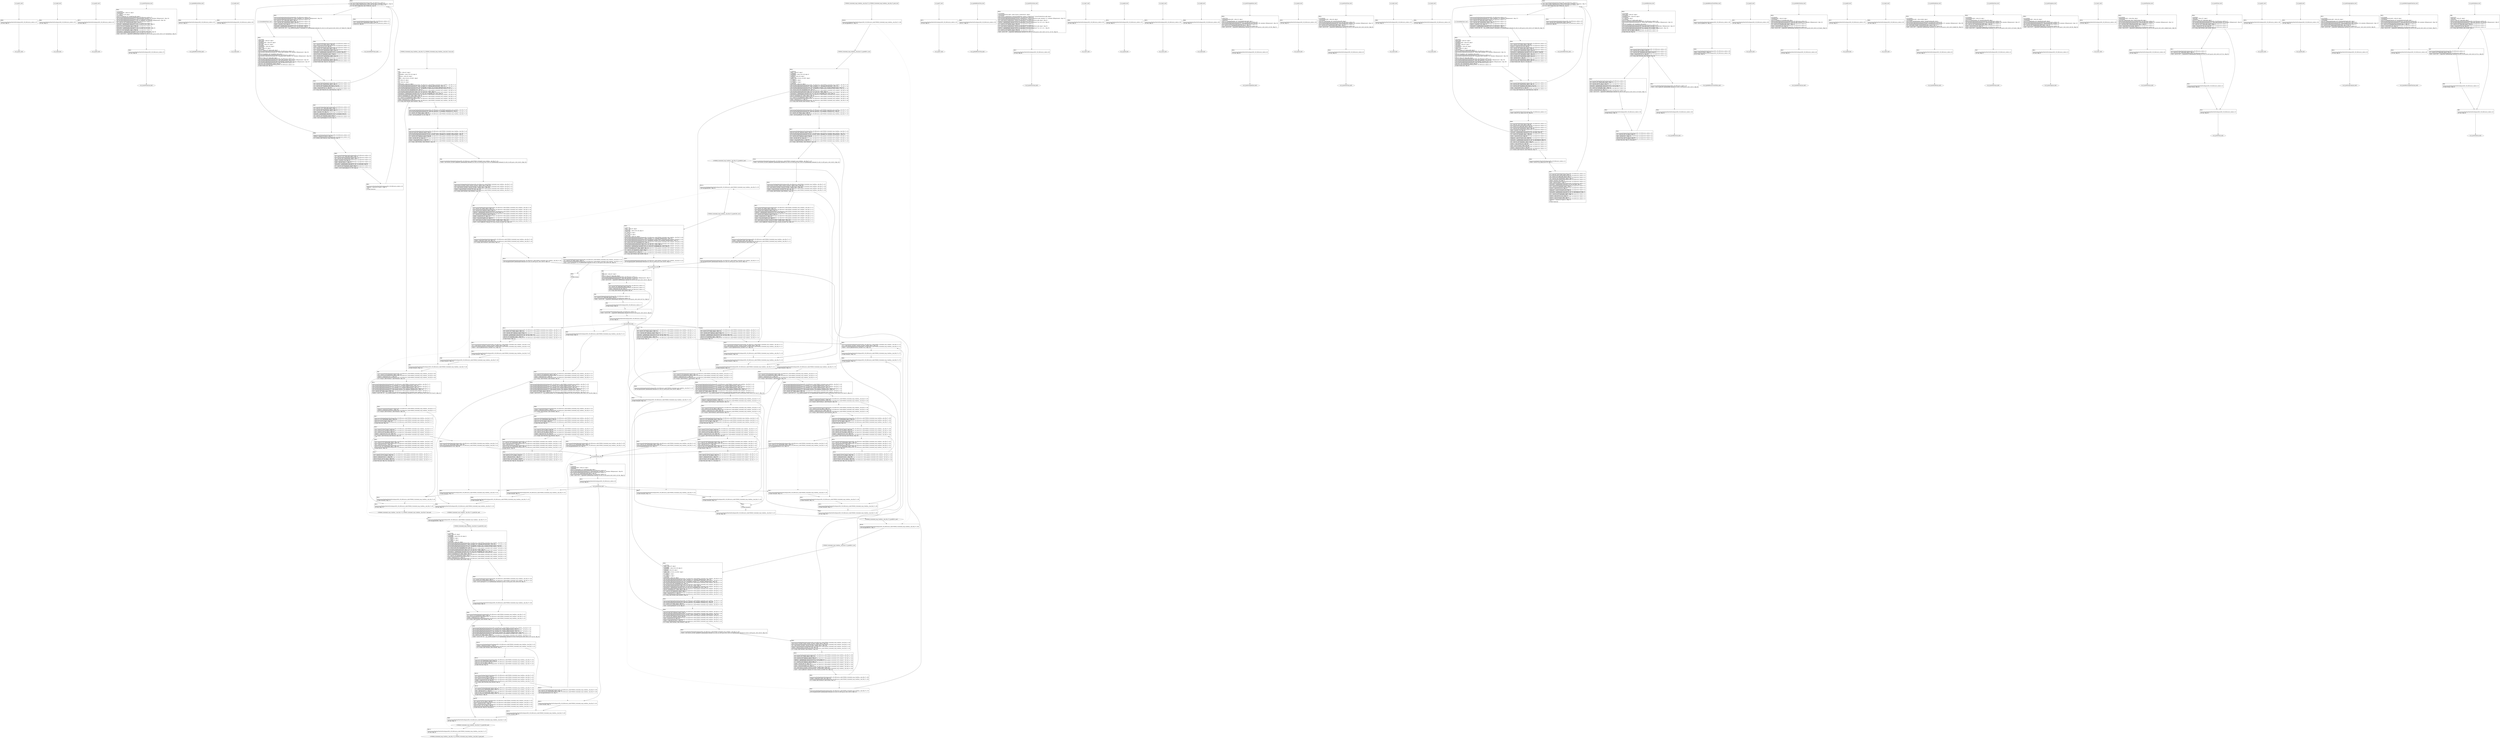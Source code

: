 digraph "icfg graph" {
BBio_ll_good1_end [label="{io_ll_good1_end}"];
BBio_ll_bad6_end [label="{io_ll_bad6_end}"];
BBio_ll_good5_end [label="{io_ll_good5_end}"];
BBio_ll_printWcharLine_end [label="{io_ll_printWcharLine_end}"];
BBio_ll_globalReturnsFalse_end [label="{io_ll_globalReturnsFalse_end}"];
BBio_ll_bad8_end [label="{io_ll_bad8_end}"];
BBio_ll_decodeHexWChars_end [label="{io_ll_decodeHexWChars_end}"];
BBCWE606_Unchecked_Loop_Condition__char_file_07_ll_goodB2G2_end [label="{CWE606_Unchecked_Loop_Condition__char_file_07_ll_goodB2G2_end}"];
BBio_ll_good7_end [label="{io_ll_good7_end}"];
BBio_ll_globalReturnsTrue_end [label="{io_ll_globalReturnsTrue_end}"];
BBio_ll_printStructLine_end [label="{io_ll_printStructLine_end}"];
BBio_ll_bad7_end [label="{io_ll_bad7_end}"];
BBio_ll_good6_end [label="{io_ll_good6_end}"];
BBio_ll_bad2_end [label="{io_ll_bad2_end}"];
BBio_ll_bad9_end [label="{io_ll_bad9_end}"];
BBio_ll_printUnsignedLine_end [label="{io_ll_printUnsignedLine_end}"];
BBio_ll_good4_end [label="{io_ll_good4_end}"];
BBio_ll_printSizeTLine_end [label="{io_ll_printSizeTLine_end}"];
BBio_ll_bad5_end [label="{io_ll_bad5_end}"];
BBio_ll_printLine_end [label="{io_ll_printLine_end}"];
BBCWE606_Unchecked_Loop_Condition__char_file_07_ll_goodG2B2_end [label="{CWE606_Unchecked_Loop_Condition__char_file_07_ll_goodG2B2_end}"];
BBCWE606_Unchecked_Loop_Condition__char_file_07_ll_goodG2B1_end [label="{CWE606_Unchecked_Loop_Condition__char_file_07_ll_goodG2B1_end}"];
BBio_ll_bad4_end [label="{io_ll_bad4_end}"];
BBio_ll_decodeHexChars_end [label="{io_ll_decodeHexChars_end}"];
BBio_ll_printBytesLine_end [label="{io_ll_printBytesLine_end}"];
BBio_ll_globalReturnsTrueOrFalse_end [label="{io_ll_globalReturnsTrueOrFalse_end}"];
BBCWE606_Unchecked_Loop_Condition__char_file_07_ll_CWE606_Unchecked_Loop_Condition__char_file_07_good_end [label="{CWE606_Unchecked_Loop_Condition__char_file_07_ll_CWE606_Unchecked_Loop_Condition__char_file_07_good_end}"];
BBio_ll_good3_end [label="{io_ll_good3_end}"];
BBio_ll_printHexCharLine_end [label="{io_ll_printHexCharLine_end}"];
BBCWE606_Unchecked_Loop_Condition__char_file_07_ll_goodB2G1_end [label="{CWE606_Unchecked_Loop_Condition__char_file_07_ll_goodB2G1_end}"];
BBio_ll_good9_end [label="{io_ll_good9_end}"];
BBio_ll_bad3_end [label="{io_ll_bad3_end}"];
BBio_ll_printDoubleLine_end [label="{io_ll_printDoubleLine_end}"];
BBio_ll_printShortLine_end [label="{io_ll_printShortLine_end}"];
BBio_ll_printLongLine_end [label="{io_ll_printLongLine_end}"];
BBio_ll_bad1_end [label="{io_ll_bad1_end}"];
BBio_ll_printFloatLine_end [label="{io_ll_printFloatLine_end}"];
BBio_ll_printWLine_end [label="{io_ll_printWLine_end}"];
BBio_ll_good2_end [label="{io_ll_good2_end}"];
BBio_ll_printIntLine_end [label="{io_ll_printIntLine_end}"];
BBio_ll_good8_end [label="{io_ll_good8_end}"];
BBio_ll_printLongLongLine_end [label="{io_ll_printLongLongLine_end}"];
BBio_ll_printHexUnsignedCharLine_end [label="{io_ll_printHexUnsignedCharLine_end}"];
BBCWE606_Unchecked_Loop_Condition__char_file_07_ll_CWE606_Unchecked_Loop_Condition__char_file_07_bad_end [label="{CWE606_Unchecked_Loop_Condition__char_file_07_ll_CWE606_Unchecked_Loop_Condition__char_file_07_bad_end}"];
BBio_ll_printSinkLine_end [label="{io_ll_printSinkLine_end}"];
BBio_ll_good1_start [label="{io_ll_good1_start}", shape=record];
io_ll_good1BB69 [label="{BB69:\l\l/home/raoxue/Desktop/MemVerif/workspace/000_109_080/source_code/io.c:187\l
  ret void, !dbg !52\l
}", shape=record];
BBio_ll_bad6_start [label="{io_ll_bad6_start}", shape=record];
io_ll_bad6BB83 [label="{BB83:\l\l/home/raoxue/Desktop/MemVerif/workspace/000_109_080/source_code/io.c:203\l
  ret void, !dbg !52\l
}", shape=record];
BBio_ll_good5_start [label="{io_ll_good5_start}", shape=record];
io_ll_good5BB73 [label="{BB73:\l\l/home/raoxue/Desktop/MemVerif/workspace/000_109_080/source_code/io.c:191\l
  ret void, !dbg !52\l
}", shape=record];
BBio_ll_printWcharLine_start [label="{io_ll_printWcharLine_start}", shape=record];
io_ll_printWcharLineBB28 [label="{BB28:\l\l/:2255294464\l
  %wideChar.addr = alloca i32, align 4\l
/:2255294464\l
  %s = alloca [2 x i32], align 4\l
/:2255294464\l
  store i32 %wideChar, i32* %wideChar.addr, align 4\l
/home/raoxue/Desktop/MemVerif/workspace/000_109_080/source_code/io.c:70\l
  call void @llvm.dbg.declare(metadata i32* %wideChar.addr, metadata !162, metadata !DIExpression()), !dbg !163\l
/home/raoxue/Desktop/MemVerif/workspace/000_109_080/source_code/io.c:74\l
  call void @llvm.dbg.declare(metadata [2 x i32]* %s, metadata !164, metadata !DIExpression()), !dbg !168\l
/home/raoxue/Desktop/MemVerif/workspace/000_109_080/source_code/io.c:75\l
  %0 = load i32, i32* %wideChar.addr, align 4, !dbg !61\l
/home/raoxue/Desktop/MemVerif/workspace/000_109_080/source_code/io.c:75\l
  %arrayidx = getelementptr inbounds [2 x i32], [2 x i32]* %s, i64 0, i64 0, !dbg !62\l
/home/raoxue/Desktop/MemVerif/workspace/000_109_080/source_code/io.c:75\l
  store i32 %0, i32* %arrayidx, align 4, !dbg !63\l
/home/raoxue/Desktop/MemVerif/workspace/000_109_080/source_code/io.c:76\l
  %arrayidx1 = getelementptr inbounds [2 x i32], [2 x i32]* %s, i64 0, i64 1, !dbg !64\l
/home/raoxue/Desktop/MemVerif/workspace/000_109_080/source_code/io.c:76\l
  store i32 0, i32* %arrayidx1, align 4, !dbg !65\l
/home/raoxue/Desktop/MemVerif/workspace/000_109_080/source_code/io.c:77\l
  %arraydecay = getelementptr inbounds [2 x i32], [2 x i32]* %s, i64 0, i64 0, !dbg !66\l
/home/raoxue/Desktop/MemVerif/workspace/000_109_080/source_code/io.c:77\l
  %call = call i32 (i8*, ...) @printf(i8* getelementptr inbounds ([5 x i8], [5 x i8]* @.str.10, i64 0, i64 0), i32* %arraydecay), !dbg !67\l
}", shape=record];
io_ll_printWcharLineBB28 [label="{BB28:\l\l/:2255294464\l
  %wideChar.addr = alloca i32, align 4\l
/:2255294464\l
  %s = alloca [2 x i32], align 4\l
/:2255294464\l
  store i32 %wideChar, i32* %wideChar.addr, align 4\l
/home/raoxue/Desktop/MemVerif/workspace/000_109_080/source_code/io.c:70\l
  call void @llvm.dbg.declare(metadata i32* %wideChar.addr, metadata !162, metadata !DIExpression()), !dbg !163\l
/home/raoxue/Desktop/MemVerif/workspace/000_109_080/source_code/io.c:74\l
  call void @llvm.dbg.declare(metadata [2 x i32]* %s, metadata !164, metadata !DIExpression()), !dbg !168\l
/home/raoxue/Desktop/MemVerif/workspace/000_109_080/source_code/io.c:75\l
  %0 = load i32, i32* %wideChar.addr, align 4, !dbg !61\l
/home/raoxue/Desktop/MemVerif/workspace/000_109_080/source_code/io.c:75\l
  %arrayidx = getelementptr inbounds [2 x i32], [2 x i32]* %s, i64 0, i64 0, !dbg !62\l
/home/raoxue/Desktop/MemVerif/workspace/000_109_080/source_code/io.c:75\l
  store i32 %0, i32* %arrayidx, align 4, !dbg !63\l
/home/raoxue/Desktop/MemVerif/workspace/000_109_080/source_code/io.c:76\l
  %arrayidx1 = getelementptr inbounds [2 x i32], [2 x i32]* %s, i64 0, i64 1, !dbg !64\l
/home/raoxue/Desktop/MemVerif/workspace/000_109_080/source_code/io.c:76\l
  store i32 0, i32* %arrayidx1, align 4, !dbg !65\l
/home/raoxue/Desktop/MemVerif/workspace/000_109_080/source_code/io.c:77\l
  %arraydecay = getelementptr inbounds [2 x i32], [2 x i32]* %s, i64 0, i64 0, !dbg !66\l
/home/raoxue/Desktop/MemVerif/workspace/000_109_080/source_code/io.c:77\l
  %call = call i32 (i8*, ...) @printf(i8* getelementptr inbounds ([5 x i8], [5 x i8]* @.str.10, i64 0, i64 0), i32* %arraydecay), !dbg !67\l
}", shape=record];
io_ll_printWcharLineBB29 [label="{BB29:\l\l/home/raoxue/Desktop/MemVerif/workspace/000_109_080/source_code/io.c:78\l
  ret void, !dbg !68\l
}", shape=record];
BBio_ll_globalReturnsFalse_start [label="{io_ll_globalReturnsFalse_start}", shape=record];
io_ll_globalReturnsFalseBB66 [label="{BB66:\l\l/home/raoxue/Desktop/MemVerif/workspace/000_109_080/source_code/io.c:163\l
  ret i32 0, !dbg !52\l
}", shape=record];
BBio_ll_bad8_start [label="{io_ll_bad8_start}", shape=record];
io_ll_bad8BB85 [label="{BB85:\l\l/home/raoxue/Desktop/MemVerif/workspace/000_109_080/source_code/io.c:205\l
  ret void, !dbg !52\l
}", shape=record];
BBio_ll_decodeHexWChars_start [label="{io_ll_decodeHexWChars_start}", shape=record];
io_ll_decodeHexWCharsBB55 [label="{BB55:\l\l/:106236488\l
  %bytes.addr = alloca i8*, align 8\l
/:106236488\l
  %numBytes.addr = alloca i64, align 8\l
/:106236488\l
  %hex.addr = alloca i32*, align 8\l
/:106236488\l
  %numWritten = alloca i64, align 8\l
/:106236488\l
  %byte = alloca i32, align 4\l
/:106236488\l
  store i8* %bytes, i8** %bytes.addr, align 8\l
/home/raoxue/Desktop/MemVerif/workspace/000_109_080/source_code/io.c:135\l
  call void @llvm.dbg.declare(metadata i8** %bytes.addr, metadata !290, metadata !DIExpression()), !dbg !291\l
/:135\l
  store i64 %numBytes, i64* %numBytes.addr, align 8\l
/home/raoxue/Desktop/MemVerif/workspace/000_109_080/source_code/io.c:135\l
  call void @llvm.dbg.declare(metadata i64* %numBytes.addr, metadata !292, metadata !DIExpression()), !dbg !293\l
/:135\l
  store i32* %hex, i32** %hex.addr, align 8\l
/home/raoxue/Desktop/MemVerif/workspace/000_109_080/source_code/io.c:135\l
  call void @llvm.dbg.declare(metadata i32** %hex.addr, metadata !294, metadata !DIExpression()), !dbg !295\l
/home/raoxue/Desktop/MemVerif/workspace/000_109_080/source_code/io.c:137\l
  call void @llvm.dbg.declare(metadata i64* %numWritten, metadata !296, metadata !DIExpression()), !dbg !297\l
/home/raoxue/Desktop/MemVerif/workspace/000_109_080/source_code/io.c:137\l
  store i64 0, i64* %numWritten, align 8, !dbg !65\l
/home/raoxue/Desktop/MemVerif/workspace/000_109_080/source_code/io.c:143\l
  br label %while.cond, !dbg !66\l
}", shape=record];
io_ll_decodeHexWCharsBB56 [label="{BB56:\l\l/home/raoxue/Desktop/MemVerif/workspace/000_109_080/source_code/io.c:143\l
  %0 = load i64, i64* %numWritten, align 8, !dbg !67\l
/home/raoxue/Desktop/MemVerif/workspace/000_109_080/source_code/io.c:143\l
  %1 = load i64, i64* %numBytes.addr, align 8, !dbg !68\l
/home/raoxue/Desktop/MemVerif/workspace/000_109_080/source_code/io.c:143\l
  %cmp = icmp ult i64 %0, %1, !dbg !69\l
/home/raoxue/Desktop/MemVerif/workspace/000_109_080/source_code/io.c:143\l
  br i1 %cmp, label %land.lhs.true, label %land.end, !dbg !70\l
}", shape=record];
io_ll_decodeHexWCharsBB57 [label="{BB57:\l\l/home/raoxue/Desktop/MemVerif/workspace/000_109_080/source_code/io.c:143\l
  %2 = load i32*, i32** %hex.addr, align 8, !dbg !71\l
/home/raoxue/Desktop/MemVerif/workspace/000_109_080/source_code/io.c:143\l
  %3 = load i64, i64* %numWritten, align 8, !dbg !72\l
/home/raoxue/Desktop/MemVerif/workspace/000_109_080/source_code/io.c:143\l
  %mul = mul i64 2, %3, !dbg !73\l
/home/raoxue/Desktop/MemVerif/workspace/000_109_080/source_code/io.c:143\l
  %arrayidx = getelementptr inbounds i32, i32* %2, i64 %mul, !dbg !71\l
/home/raoxue/Desktop/MemVerif/workspace/000_109_080/source_code/io.c:143\l
  %4 = load i32, i32* %arrayidx, align 4, !dbg !71\l
/home/raoxue/Desktop/MemVerif/workspace/000_109_080/source_code/io.c:143\l
  %call = call i32 @iswxdigit(i32 %4) #5, !dbg !74\l
}", shape=record];
io_ll_decodeHexWCharsBB57 [label="{BB57:\l\l/home/raoxue/Desktop/MemVerif/workspace/000_109_080/source_code/io.c:143\l
  %2 = load i32*, i32** %hex.addr, align 8, !dbg !71\l
/home/raoxue/Desktop/MemVerif/workspace/000_109_080/source_code/io.c:143\l
  %3 = load i64, i64* %numWritten, align 8, !dbg !72\l
/home/raoxue/Desktop/MemVerif/workspace/000_109_080/source_code/io.c:143\l
  %mul = mul i64 2, %3, !dbg !73\l
/home/raoxue/Desktop/MemVerif/workspace/000_109_080/source_code/io.c:143\l
  %arrayidx = getelementptr inbounds i32, i32* %2, i64 %mul, !dbg !71\l
/home/raoxue/Desktop/MemVerif/workspace/000_109_080/source_code/io.c:143\l
  %4 = load i32, i32* %arrayidx, align 4, !dbg !71\l
/home/raoxue/Desktop/MemVerif/workspace/000_109_080/source_code/io.c:143\l
  %call = call i32 @iswxdigit(i32 %4) #5, !dbg !74\l
}", shape=record];
io_ll_decodeHexWCharsBB59 [label="{BB59:\l\l/home/raoxue/Desktop/MemVerif/workspace/000_109_080/source_code/io.c:143\l
  %tobool = icmp ne i32 %call, 0, !dbg !74\l
/home/raoxue/Desktop/MemVerif/workspace/000_109_080/source_code/io.c:143\l
  br i1 %tobool, label %land.rhs, label %land.end, !dbg !75\l
}", shape=record];
io_ll_decodeHexWCharsBB60 [label="{BB60:\l\l/home/raoxue/Desktop/MemVerif/workspace/000_109_080/source_code/io.c:143\l
  %5 = load i32*, i32** %hex.addr, align 8, !dbg !76\l
/home/raoxue/Desktop/MemVerif/workspace/000_109_080/source_code/io.c:143\l
  %6 = load i64, i64* %numWritten, align 8, !dbg !77\l
/home/raoxue/Desktop/MemVerif/workspace/000_109_080/source_code/io.c:143\l
  %mul1 = mul i64 2, %6, !dbg !78\l
/home/raoxue/Desktop/MemVerif/workspace/000_109_080/source_code/io.c:143\l
  %add = add i64 %mul1, 1, !dbg !79\l
/home/raoxue/Desktop/MemVerif/workspace/000_109_080/source_code/io.c:143\l
  %arrayidx2 = getelementptr inbounds i32, i32* %5, i64 %add, !dbg !76\l
/home/raoxue/Desktop/MemVerif/workspace/000_109_080/source_code/io.c:143\l
  %7 = load i32, i32* %arrayidx2, align 4, !dbg !76\l
/home/raoxue/Desktop/MemVerif/workspace/000_109_080/source_code/io.c:143\l
  %call3 = call i32 @iswxdigit(i32 %7) #5, !dbg !80\l
}", shape=record];
io_ll_decodeHexWCharsBB60 [label="{BB60:\l\l/home/raoxue/Desktop/MemVerif/workspace/000_109_080/source_code/io.c:143\l
  %5 = load i32*, i32** %hex.addr, align 8, !dbg !76\l
/home/raoxue/Desktop/MemVerif/workspace/000_109_080/source_code/io.c:143\l
  %6 = load i64, i64* %numWritten, align 8, !dbg !77\l
/home/raoxue/Desktop/MemVerif/workspace/000_109_080/source_code/io.c:143\l
  %mul1 = mul i64 2, %6, !dbg !78\l
/home/raoxue/Desktop/MemVerif/workspace/000_109_080/source_code/io.c:143\l
  %add = add i64 %mul1, 1, !dbg !79\l
/home/raoxue/Desktop/MemVerif/workspace/000_109_080/source_code/io.c:143\l
  %arrayidx2 = getelementptr inbounds i32, i32* %5, i64 %add, !dbg !76\l
/home/raoxue/Desktop/MemVerif/workspace/000_109_080/source_code/io.c:143\l
  %7 = load i32, i32* %arrayidx2, align 4, !dbg !76\l
/home/raoxue/Desktop/MemVerif/workspace/000_109_080/source_code/io.c:143\l
  %call3 = call i32 @iswxdigit(i32 %7) #5, !dbg !80\l
}", shape=record];
io_ll_decodeHexWCharsBB61 [label="{BB61:\l\l/home/raoxue/Desktop/MemVerif/workspace/000_109_080/source_code/io.c:143\l
  %tobool4 = icmp ne i32 %call3, 0, !dbg !75\l
/:143\l
  br label %land.end\l
}", shape=record];
io_ll_decodeHexWCharsBB58 [label="{BB58:\l\l/home/raoxue/Desktop/MemVerif/workspace/000_109_080/source_code/io.c:0\l
  %8 = phi i1 [ false, %land.lhs.true ], [ false, %while.cond ], [ %tobool4, %land.rhs ], !dbg !81\l
/home/raoxue/Desktop/MemVerif/workspace/000_109_080/source_code/io.c:143\l
  br i1 %8, label %while.body, label %while.end, !dbg !66\l
}", shape=record];
io_ll_decodeHexWCharsBB62 [label="{BB62:\l\l/home/raoxue/Desktop/MemVerif/workspace/000_109_080/source_code/io.c:145\l
  call void @llvm.dbg.declare(metadata i32* %byte, metadata !314, metadata !DIExpression()), !dbg !316\l
/home/raoxue/Desktop/MemVerif/workspace/000_109_080/source_code/io.c:146\l
  %9 = load i32*, i32** %hex.addr, align 8, !dbg !85\l
/home/raoxue/Desktop/MemVerif/workspace/000_109_080/source_code/io.c:146\l
  %10 = load i64, i64* %numWritten, align 8, !dbg !86\l
/home/raoxue/Desktop/MemVerif/workspace/000_109_080/source_code/io.c:146\l
  %mul5 = mul i64 2, %10, !dbg !87\l
/home/raoxue/Desktop/MemVerif/workspace/000_109_080/source_code/io.c:146\l
  %arrayidx6 = getelementptr inbounds i32, i32* %9, i64 %mul5, !dbg !85\l
/home/raoxue/Desktop/MemVerif/workspace/000_109_080/source_code/io.c:146\l
  %call7 = call i32 (i32*, i32*, ...) @__isoc99_swscanf(i32* %arrayidx6, i32* getelementptr inbounds ([5 x i32], [5 x i32]* @.str.16, i64 0, i64 0), i32* %byte) #5, !dbg !88\l
}", shape=record];
io_ll_decodeHexWCharsBB62 [label="{BB62:\l\l/home/raoxue/Desktop/MemVerif/workspace/000_109_080/source_code/io.c:145\l
  call void @llvm.dbg.declare(metadata i32* %byte, metadata !314, metadata !DIExpression()), !dbg !316\l
/home/raoxue/Desktop/MemVerif/workspace/000_109_080/source_code/io.c:146\l
  %9 = load i32*, i32** %hex.addr, align 8, !dbg !85\l
/home/raoxue/Desktop/MemVerif/workspace/000_109_080/source_code/io.c:146\l
  %10 = load i64, i64* %numWritten, align 8, !dbg !86\l
/home/raoxue/Desktop/MemVerif/workspace/000_109_080/source_code/io.c:146\l
  %mul5 = mul i64 2, %10, !dbg !87\l
/home/raoxue/Desktop/MemVerif/workspace/000_109_080/source_code/io.c:146\l
  %arrayidx6 = getelementptr inbounds i32, i32* %9, i64 %mul5, !dbg !85\l
/home/raoxue/Desktop/MemVerif/workspace/000_109_080/source_code/io.c:146\l
  %call7 = call i32 (i32*, i32*, ...) @__isoc99_swscanf(i32* %arrayidx6, i32* getelementptr inbounds ([5 x i32], [5 x i32]* @.str.16, i64 0, i64 0), i32* %byte) #5, !dbg !88\l
}", shape=record];
io_ll_decodeHexWCharsBB64 [label="{BB64:\l\l/home/raoxue/Desktop/MemVerif/workspace/000_109_080/source_code/io.c:147\l
  %11 = load i32, i32* %byte, align 4, !dbg !89\l
/home/raoxue/Desktop/MemVerif/workspace/000_109_080/source_code/io.c:147\l
  %conv = trunc i32 %11 to i8, !dbg !90\l
/home/raoxue/Desktop/MemVerif/workspace/000_109_080/source_code/io.c:147\l
  %12 = load i8*, i8** %bytes.addr, align 8, !dbg !91\l
/home/raoxue/Desktop/MemVerif/workspace/000_109_080/source_code/io.c:147\l
  %13 = load i64, i64* %numWritten, align 8, !dbg !92\l
/home/raoxue/Desktop/MemVerif/workspace/000_109_080/source_code/io.c:147\l
  %arrayidx8 = getelementptr inbounds i8, i8* %12, i64 %13, !dbg !91\l
/home/raoxue/Desktop/MemVerif/workspace/000_109_080/source_code/io.c:147\l
  store i8 %conv, i8* %arrayidx8, align 1, !dbg !93\l
/home/raoxue/Desktop/MemVerif/workspace/000_109_080/source_code/io.c:148\l
  %14 = load i64, i64* %numWritten, align 8, !dbg !94\l
/home/raoxue/Desktop/MemVerif/workspace/000_109_080/source_code/io.c:148\l
  %inc = add i64 %14, 1, !dbg !94\l
/home/raoxue/Desktop/MemVerif/workspace/000_109_080/source_code/io.c:148\l
  store i64 %inc, i64* %numWritten, align 8, !dbg !94\l
/home/raoxue/Desktop/MemVerif/workspace/000_109_080/source_code/io.c:143\l
  br label %while.cond, !dbg !66, !llvm.loop !95\l
}", shape=record];
io_ll_decodeHexWCharsBB63 [label="{BB63:\l\l/home/raoxue/Desktop/MemVerif/workspace/000_109_080/source_code/io.c:151\l
  %15 = load i64, i64* %numWritten, align 8, !dbg !98\l
/home/raoxue/Desktop/MemVerif/workspace/000_109_080/source_code/io.c:151\l
  ret i64 %15, !dbg !99\l
}", shape=record];
BBCWE606_Unchecked_Loop_Condition__char_file_07_ll_goodB2G2_start [label="{CWE606_Unchecked_Loop_Condition__char_file_07_ll_goodB2G2_start}", shape=record];
CWE606_Unchecked_Loop_Condition__char_file_07_ll_goodB2G2BB52 [label="{BB52:\l\l/:114919064\l
  %data = alloca i8*, align 8\l
/:114919064\l
  %dataBuffer = alloca [100 x i8], align 16\l
/:114919064\l
  %dataLen = alloca i64, align 8\l
/:114919064\l
  %pFile = alloca %struct._IO_FILE*, align 8\l
/:114919064\l
  %i = alloca i32, align 4\l
/:114919064\l
  %n = alloca i32, align 4\l
/:114919064\l
  %intVariable = alloca i32, align 4\l
/home/raoxue/Desktop/MemVerif/workspace/000_109_080/source_code/CWE606_Unchecked_Loop_Condition__char_file_07.c:152\l
  call void @llvm.dbg.declare(metadata i8** %data, metadata !275, metadata !DIExpression()), !dbg !276\l
/home/raoxue/Desktop/MemVerif/workspace/000_109_080/source_code/CWE606_Unchecked_Loop_Condition__char_file_07.c:153\l
  call void @llvm.dbg.declare(metadata [100 x i8]* %dataBuffer, metadata !277, metadata !DIExpression()), !dbg !278\l
/home/raoxue/Desktop/MemVerif/workspace/000_109_080/source_code/CWE606_Unchecked_Loop_Condition__char_file_07.c:153\l
  %0 = bitcast [100 x i8]* %dataBuffer to i8*, !dbg !24\l
/home/raoxue/Desktop/MemVerif/workspace/000_109_080/source_code/CWE606_Unchecked_Loop_Condition__char_file_07.c:153\l
  call void @llvm.memset.p0i8.i64(i8* align 16 %0, i8 0, i64 100, i1 false), !dbg !24\l
/home/raoxue/Desktop/MemVerif/workspace/000_109_080/source_code/CWE606_Unchecked_Loop_Condition__char_file_07.c:154\l
  %arraydecay = getelementptr inbounds [100 x i8], [100 x i8]* %dataBuffer, i64 0, i64 0, !dbg !25\l
/home/raoxue/Desktop/MemVerif/workspace/000_109_080/source_code/CWE606_Unchecked_Loop_Condition__char_file_07.c:154\l
  store i8* %arraydecay, i8** %data, align 8, !dbg !26\l
/home/raoxue/Desktop/MemVerif/workspace/000_109_080/source_code/CWE606_Unchecked_Loop_Condition__char_file_07.c:155\l
  %1 = load i32, i32* @staticFive, align 4, !dbg !27\l
/home/raoxue/Desktop/MemVerif/workspace/000_109_080/source_code/CWE606_Unchecked_Loop_Condition__char_file_07.c:155\l
  %cmp = icmp eq i32 %1, 5, !dbg !29\l
/home/raoxue/Desktop/MemVerif/workspace/000_109_080/source_code/CWE606_Unchecked_Loop_Condition__char_file_07.c:155\l
  br i1 %cmp, label %if.then, label %if.end14, !dbg !30\l
}", shape=record];
CWE606_Unchecked_Loop_Condition__char_file_07_ll_goodB2G2BB53 [label="{BB53:\l\l/home/raoxue/Desktop/MemVerif/workspace/000_109_080/source_code/CWE606_Unchecked_Loop_Condition__char_file_07.c:159\l
  call void @llvm.dbg.declare(metadata i64* %dataLen, metadata !285, metadata !DIExpression()), !dbg !288\l
/home/raoxue/Desktop/MemVerif/workspace/000_109_080/source_code/CWE606_Unchecked_Loop_Condition__char_file_07.c:159\l
  %2 = load i8*, i8** %data, align 8, !dbg !38\l
/home/raoxue/Desktop/MemVerif/workspace/000_109_080/source_code/CWE606_Unchecked_Loop_Condition__char_file_07.c:159\l
  %call = call i64 @strlen(i8* %2) #6, !dbg !39\l
}", shape=record];
CWE606_Unchecked_Loop_Condition__char_file_07_ll_goodB2G2BB53 [label="{BB53:\l\l/home/raoxue/Desktop/MemVerif/workspace/000_109_080/source_code/CWE606_Unchecked_Loop_Condition__char_file_07.c:159\l
  call void @llvm.dbg.declare(metadata i64* %dataLen, metadata !285, metadata !DIExpression()), !dbg !288\l
/home/raoxue/Desktop/MemVerif/workspace/000_109_080/source_code/CWE606_Unchecked_Loop_Condition__char_file_07.c:159\l
  %2 = load i8*, i8** %data, align 8, !dbg !38\l
/home/raoxue/Desktop/MemVerif/workspace/000_109_080/source_code/CWE606_Unchecked_Loop_Condition__char_file_07.c:159\l
  %call = call i64 @strlen(i8* %2) #6, !dbg !39\l
}", shape=record];
CWE606_Unchecked_Loop_Condition__char_file_07_ll_goodB2G2BB55 [label="{BB55:\l\l/home/raoxue/Desktop/MemVerif/workspace/000_109_080/source_code/CWE606_Unchecked_Loop_Condition__char_file_07.c:159\l
  store i64 %call, i64* %dataLen, align 8, !dbg !37\l
/home/raoxue/Desktop/MemVerif/workspace/000_109_080/source_code/CWE606_Unchecked_Loop_Condition__char_file_07.c:160\l
  call void @llvm.dbg.declare(metadata %struct._IO_FILE** %pFile, metadata !291, metadata !DIExpression()), !dbg !292\l
/home/raoxue/Desktop/MemVerif/workspace/000_109_080/source_code/CWE606_Unchecked_Loop_Condition__char_file_07.c:162\l
  %3 = load i64, i64* %dataLen, align 8, !dbg !98\l
/home/raoxue/Desktop/MemVerif/workspace/000_109_080/source_code/CWE606_Unchecked_Loop_Condition__char_file_07.c:162\l
  %sub = sub i64 100, %3, !dbg !100\l
/home/raoxue/Desktop/MemVerif/workspace/000_109_080/source_code/CWE606_Unchecked_Loop_Condition__char_file_07.c:162\l
  %cmp1 = icmp ugt i64 %sub, 1, !dbg !101\l
/home/raoxue/Desktop/MemVerif/workspace/000_109_080/source_code/CWE606_Unchecked_Loop_Condition__char_file_07.c:162\l
  br i1 %cmp1, label %if.then2, label %if.end13, !dbg !102\l
}", shape=record];
CWE606_Unchecked_Loop_Condition__char_file_07_ll_goodB2G2BB56 [label="{BB56:\l\l/home/raoxue/Desktop/MemVerif/workspace/000_109_080/source_code/CWE606_Unchecked_Loop_Condition__char_file_07.c:164\l
  %call3 = call %struct._IO_FILE* @fopen(i8* getelementptr inbounds ([14 x i8], [14 x i8]* @.str, i64 0, i64 0), i8* getelementptr inbounds ([2 x i8], [2 x i8]* @.str.1, i64 0, i64 0)), !dbg !103\l
}", shape=record];
CWE606_Unchecked_Loop_Condition__char_file_07_ll_goodB2G2BB56 [label="{BB56:\l\l/home/raoxue/Desktop/MemVerif/workspace/000_109_080/source_code/CWE606_Unchecked_Loop_Condition__char_file_07.c:164\l
  %call3 = call %struct._IO_FILE* @fopen(i8* getelementptr inbounds ([14 x i8], [14 x i8]* @.str, i64 0, i64 0), i8* getelementptr inbounds ([2 x i8], [2 x i8]* @.str.1, i64 0, i64 0)), !dbg !103\l
}", shape=record];
CWE606_Unchecked_Loop_Condition__char_file_07_ll_goodB2G2BB58 [label="{BB58:\l\l/home/raoxue/Desktop/MemVerif/workspace/000_109_080/source_code/CWE606_Unchecked_Loop_Condition__char_file_07.c:164\l
  store %struct._IO_FILE* %call3, %struct._IO_FILE** %pFile, align 8, !dbg !105\l
/home/raoxue/Desktop/MemVerif/workspace/000_109_080/source_code/CWE606_Unchecked_Loop_Condition__char_file_07.c:165\l
  %4 = load %struct._IO_FILE*, %struct._IO_FILE** %pFile, align 8, !dbg !106\l
/home/raoxue/Desktop/MemVerif/workspace/000_109_080/source_code/CWE606_Unchecked_Loop_Condition__char_file_07.c:165\l
  %cmp4 = icmp ne %struct._IO_FILE* %4, null, !dbg !108\l
/home/raoxue/Desktop/MemVerif/workspace/000_109_080/source_code/CWE606_Unchecked_Loop_Condition__char_file_07.c:165\l
  br i1 %cmp4, label %if.then5, label %if.end12, !dbg !109\l
}", shape=record];
CWE606_Unchecked_Loop_Condition__char_file_07_ll_goodB2G2BB59 [label="{BB59:\l\l/home/raoxue/Desktop/MemVerif/workspace/000_109_080/source_code/CWE606_Unchecked_Loop_Condition__char_file_07.c:168\l
  %5 = load i8*, i8** %data, align 8, !dbg !110\l
/home/raoxue/Desktop/MemVerif/workspace/000_109_080/source_code/CWE606_Unchecked_Loop_Condition__char_file_07.c:168\l
  %6 = load i64, i64* %dataLen, align 8, !dbg !113\l
/home/raoxue/Desktop/MemVerif/workspace/000_109_080/source_code/CWE606_Unchecked_Loop_Condition__char_file_07.c:168\l
  %add.ptr = getelementptr inbounds i8, i8* %5, i64 %6, !dbg !114\l
/home/raoxue/Desktop/MemVerif/workspace/000_109_080/source_code/CWE606_Unchecked_Loop_Condition__char_file_07.c:168\l
  %7 = load i64, i64* %dataLen, align 8, !dbg !115\l
/home/raoxue/Desktop/MemVerif/workspace/000_109_080/source_code/CWE606_Unchecked_Loop_Condition__char_file_07.c:168\l
  %sub6 = sub i64 100, %7, !dbg !116\l
/home/raoxue/Desktop/MemVerif/workspace/000_109_080/source_code/CWE606_Unchecked_Loop_Condition__char_file_07.c:168\l
  %conv = trunc i64 %sub6 to i32, !dbg !117\l
/home/raoxue/Desktop/MemVerif/workspace/000_109_080/source_code/CWE606_Unchecked_Loop_Condition__char_file_07.c:168\l
  %8 = load %struct._IO_FILE*, %struct._IO_FILE** %pFile, align 8, !dbg !118\l
/home/raoxue/Desktop/MemVerif/workspace/000_109_080/source_code/CWE606_Unchecked_Loop_Condition__char_file_07.c:168\l
  %call7 = call i8* @fgets(i8* %add.ptr, i32 %conv, %struct._IO_FILE* %8), !dbg !119\l
}", shape=record];
CWE606_Unchecked_Loop_Condition__char_file_07_ll_goodB2G2BB59 [label="{BB59:\l\l/home/raoxue/Desktop/MemVerif/workspace/000_109_080/source_code/CWE606_Unchecked_Loop_Condition__char_file_07.c:168\l
  %5 = load i8*, i8** %data, align 8, !dbg !110\l
/home/raoxue/Desktop/MemVerif/workspace/000_109_080/source_code/CWE606_Unchecked_Loop_Condition__char_file_07.c:168\l
  %6 = load i64, i64* %dataLen, align 8, !dbg !113\l
/home/raoxue/Desktop/MemVerif/workspace/000_109_080/source_code/CWE606_Unchecked_Loop_Condition__char_file_07.c:168\l
  %add.ptr = getelementptr inbounds i8, i8* %5, i64 %6, !dbg !114\l
/home/raoxue/Desktop/MemVerif/workspace/000_109_080/source_code/CWE606_Unchecked_Loop_Condition__char_file_07.c:168\l
  %7 = load i64, i64* %dataLen, align 8, !dbg !115\l
/home/raoxue/Desktop/MemVerif/workspace/000_109_080/source_code/CWE606_Unchecked_Loop_Condition__char_file_07.c:168\l
  %sub6 = sub i64 100, %7, !dbg !116\l
/home/raoxue/Desktop/MemVerif/workspace/000_109_080/source_code/CWE606_Unchecked_Loop_Condition__char_file_07.c:168\l
  %conv = trunc i64 %sub6 to i32, !dbg !117\l
/home/raoxue/Desktop/MemVerif/workspace/000_109_080/source_code/CWE606_Unchecked_Loop_Condition__char_file_07.c:168\l
  %8 = load %struct._IO_FILE*, %struct._IO_FILE** %pFile, align 8, !dbg !118\l
/home/raoxue/Desktop/MemVerif/workspace/000_109_080/source_code/CWE606_Unchecked_Loop_Condition__char_file_07.c:168\l
  %call7 = call i8* @fgets(i8* %add.ptr, i32 %conv, %struct._IO_FILE* %8), !dbg !119\l
}", shape=record];
CWE606_Unchecked_Loop_Condition__char_file_07_ll_goodB2G2BB61 [label="{BB61:\l\l/home/raoxue/Desktop/MemVerif/workspace/000_109_080/source_code/CWE606_Unchecked_Loop_Condition__char_file_07.c:168\l
  %cmp8 = icmp eq i8* %call7, null, !dbg !120\l
/home/raoxue/Desktop/MemVerif/workspace/000_109_080/source_code/CWE606_Unchecked_Loop_Condition__char_file_07.c:168\l
  br i1 %cmp8, label %if.then10, label %if.end, !dbg !121\l
}", shape=record];
CWE606_Unchecked_Loop_Condition__char_file_07_ll_goodB2G2BB62 [label="{BB62:\l\l/home/raoxue/Desktop/MemVerif/workspace/000_109_080/source_code/CWE606_Unchecked_Loop_Condition__char_file_07.c:170\l
  call void @printLine(i8* getelementptr inbounds ([15 x i8], [15 x i8]* @.str.2, i64 0, i64 0)), !dbg !122\l
}", shape=record];
CWE606_Unchecked_Loop_Condition__char_file_07_ll_goodB2G2BB62 [label="{BB62:\l\l/home/raoxue/Desktop/MemVerif/workspace/000_109_080/source_code/CWE606_Unchecked_Loop_Condition__char_file_07.c:170\l
  call void @printLine(i8* getelementptr inbounds ([15 x i8], [15 x i8]* @.str.2, i64 0, i64 0)), !dbg !122\l
}", shape=record];
CWE606_Unchecked_Loop_Condition__char_file_07_ll_goodB2G2BB64 [label="{BB64:\l\l/home/raoxue/Desktop/MemVerif/workspace/000_109_080/source_code/CWE606_Unchecked_Loop_Condition__char_file_07.c:172\l
  %9 = load i8*, i8** %data, align 8, !dbg !124\l
/home/raoxue/Desktop/MemVerif/workspace/000_109_080/source_code/CWE606_Unchecked_Loop_Condition__char_file_07.c:172\l
  %10 = load i64, i64* %dataLen, align 8, !dbg !125\l
/home/raoxue/Desktop/MemVerif/workspace/000_109_080/source_code/CWE606_Unchecked_Loop_Condition__char_file_07.c:172\l
  %arrayidx = getelementptr inbounds i8, i8* %9, i64 %10, !dbg !124\l
/home/raoxue/Desktop/MemVerif/workspace/000_109_080/source_code/CWE606_Unchecked_Loop_Condition__char_file_07.c:172\l
  store i8 0, i8* %arrayidx, align 1, !dbg !126\l
/home/raoxue/Desktop/MemVerif/workspace/000_109_080/source_code/CWE606_Unchecked_Loop_Condition__char_file_07.c:173\l
  br label %if.end, !dbg !127\l
}", shape=record];
CWE606_Unchecked_Loop_Condition__char_file_07_ll_goodB2G2BB63 [label="{BB63:\l\l/home/raoxue/Desktop/MemVerif/workspace/000_109_080/source_code/CWE606_Unchecked_Loop_Condition__char_file_07.c:174\l
  %11 = load %struct._IO_FILE*, %struct._IO_FILE** %pFile, align 8, !dbg !128\l
/home/raoxue/Desktop/MemVerif/workspace/000_109_080/source_code/CWE606_Unchecked_Loop_Condition__char_file_07.c:174\l
  %call11 = call i32 @fclose(%struct._IO_FILE* %11), !dbg !129\l
}", shape=record];
CWE606_Unchecked_Loop_Condition__char_file_07_ll_goodB2G2BB63 [label="{BB63:\l\l/home/raoxue/Desktop/MemVerif/workspace/000_109_080/source_code/CWE606_Unchecked_Loop_Condition__char_file_07.c:174\l
  %11 = load %struct._IO_FILE*, %struct._IO_FILE** %pFile, align 8, !dbg !128\l
/home/raoxue/Desktop/MemVerif/workspace/000_109_080/source_code/CWE606_Unchecked_Loop_Condition__char_file_07.c:174\l
  %call11 = call i32 @fclose(%struct._IO_FILE* %11), !dbg !129\l
}", shape=record];
CWE606_Unchecked_Loop_Condition__char_file_07_ll_goodB2G2BB65 [label="{BB65:\l\l/home/raoxue/Desktop/MemVerif/workspace/000_109_080/source_code/CWE606_Unchecked_Loop_Condition__char_file_07.c:175\l
  br label %if.end12, !dbg !130\l
}", shape=record];
CWE606_Unchecked_Loop_Condition__char_file_07_ll_goodB2G2BB60 [label="{BB60:\l\l/home/raoxue/Desktop/MemVerif/workspace/000_109_080/source_code/CWE606_Unchecked_Loop_Condition__char_file_07.c:176\l
  br label %if.end13, !dbg !131\l
}", shape=record];
CWE606_Unchecked_Loop_Condition__char_file_07_ll_goodB2G2BB57 [label="{BB57:\l\l/home/raoxue/Desktop/MemVerif/workspace/000_109_080/source_code/CWE606_Unchecked_Loop_Condition__char_file_07.c:178\l
  br label %if.end14, !dbg !132\l
}", shape=record];
CWE606_Unchecked_Loop_Condition__char_file_07_ll_goodB2G2BB54 [label="{BB54:\l\l/home/raoxue/Desktop/MemVerif/workspace/000_109_080/source_code/CWE606_Unchecked_Loop_Condition__char_file_07.c:179\l
  %12 = load i32, i32* @staticFive, align 4, !dbg !133\l
/home/raoxue/Desktop/MemVerif/workspace/000_109_080/source_code/CWE606_Unchecked_Loop_Condition__char_file_07.c:179\l
  %cmp15 = icmp eq i32 %12, 5, !dbg !135\l
/home/raoxue/Desktop/MemVerif/workspace/000_109_080/source_code/CWE606_Unchecked_Loop_Condition__char_file_07.c:179\l
  br i1 %cmp15, label %if.then17, label %if.end30, !dbg !136\l
}", shape=record];
CWE606_Unchecked_Loop_Condition__char_file_07_ll_goodB2G2BB66 [label="{BB66:\l\l/home/raoxue/Desktop/MemVerif/workspace/000_109_080/source_code/CWE606_Unchecked_Loop_Condition__char_file_07.c:182\l
  call void @llvm.dbg.declare(metadata i32* %i, metadata !332, metadata !DIExpression()), !dbg !335\l
/home/raoxue/Desktop/MemVerif/workspace/000_109_080/source_code/CWE606_Unchecked_Loop_Condition__char_file_07.c:182\l
  call void @llvm.dbg.declare(metadata i32* %n, metadata !336, metadata !DIExpression()), !dbg !337\l
/home/raoxue/Desktop/MemVerif/workspace/000_109_080/source_code/CWE606_Unchecked_Loop_Condition__char_file_07.c:182\l
  call void @llvm.dbg.declare(metadata i32* %intVariable, metadata !338, metadata !DIExpression()), !dbg !339\l
/home/raoxue/Desktop/MemVerif/workspace/000_109_080/source_code/CWE606_Unchecked_Loop_Condition__char_file_07.c:183\l
  %13 = load i8*, i8** %data, align 8, !dbg !145\l
/home/raoxue/Desktop/MemVerif/workspace/000_109_080/source_code/CWE606_Unchecked_Loop_Condition__char_file_07.c:183\l
  %call18 = call i32 (i8*, i8*, ...) @__isoc99_sscanf(i8* %13, i8* getelementptr inbounds ([3 x i8], [3 x i8]* @.str.3, i64 0, i64 0), i32* %n) #7, !dbg !147\l
}", shape=record];
CWE606_Unchecked_Loop_Condition__char_file_07_ll_goodB2G2BB66 [label="{BB66:\l\l/home/raoxue/Desktop/MemVerif/workspace/000_109_080/source_code/CWE606_Unchecked_Loop_Condition__char_file_07.c:182\l
  call void @llvm.dbg.declare(metadata i32* %i, metadata !332, metadata !DIExpression()), !dbg !335\l
/home/raoxue/Desktop/MemVerif/workspace/000_109_080/source_code/CWE606_Unchecked_Loop_Condition__char_file_07.c:182\l
  call void @llvm.dbg.declare(metadata i32* %n, metadata !336, metadata !DIExpression()), !dbg !337\l
/home/raoxue/Desktop/MemVerif/workspace/000_109_080/source_code/CWE606_Unchecked_Loop_Condition__char_file_07.c:182\l
  call void @llvm.dbg.declare(metadata i32* %intVariable, metadata !338, metadata !DIExpression()), !dbg !339\l
/home/raoxue/Desktop/MemVerif/workspace/000_109_080/source_code/CWE606_Unchecked_Loop_Condition__char_file_07.c:183\l
  %13 = load i8*, i8** %data, align 8, !dbg !145\l
/home/raoxue/Desktop/MemVerif/workspace/000_109_080/source_code/CWE606_Unchecked_Loop_Condition__char_file_07.c:183\l
  %call18 = call i32 (i8*, i8*, ...) @__isoc99_sscanf(i8* %13, i8* getelementptr inbounds ([3 x i8], [3 x i8]* @.str.3, i64 0, i64 0), i32* %n) #7, !dbg !147\l
}", shape=record];
CWE606_Unchecked_Loop_Condition__char_file_07_ll_goodB2G2BB68 [label="{BB68:\l\l/home/raoxue/Desktop/MemVerif/workspace/000_109_080/source_code/CWE606_Unchecked_Loop_Condition__char_file_07.c:183\l
  %cmp19 = icmp eq i32 %call18, 1, !dbg !148\l
/home/raoxue/Desktop/MemVerif/workspace/000_109_080/source_code/CWE606_Unchecked_Loop_Condition__char_file_07.c:183\l
  br i1 %cmp19, label %if.then21, label %if.end29, !dbg !149\l
}", shape=record];
CWE606_Unchecked_Loop_Condition__char_file_07_ll_goodB2G2BB69 [label="{BB69:\l\l/home/raoxue/Desktop/MemVerif/workspace/000_109_080/source_code/CWE606_Unchecked_Loop_Condition__char_file_07.c:186\l
  %14 = load i32, i32* %n, align 4, !dbg !150\l
/home/raoxue/Desktop/MemVerif/workspace/000_109_080/source_code/CWE606_Unchecked_Loop_Condition__char_file_07.c:186\l
  %cmp22 = icmp slt i32 %14, 10000, !dbg !153\l
/home/raoxue/Desktop/MemVerif/workspace/000_109_080/source_code/CWE606_Unchecked_Loop_Condition__char_file_07.c:186\l
  br i1 %cmp22, label %if.then24, label %if.end28, !dbg !154\l
}", shape=record];
CWE606_Unchecked_Loop_Condition__char_file_07_ll_goodB2G2BB71 [label="{BB71:\l\l/home/raoxue/Desktop/MemVerif/workspace/000_109_080/source_code/CWE606_Unchecked_Loop_Condition__char_file_07.c:188\l
  store i32 0, i32* %intVariable, align 4, !dbg !155\l
/home/raoxue/Desktop/MemVerif/workspace/000_109_080/source_code/CWE606_Unchecked_Loop_Condition__char_file_07.c:189\l
  store i32 0, i32* %i, align 4, !dbg !157\l
/home/raoxue/Desktop/MemVerif/workspace/000_109_080/source_code/CWE606_Unchecked_Loop_Condition__char_file_07.c:189\l
  br label %for.cond, !dbg !159\l
}", shape=record];
CWE606_Unchecked_Loop_Condition__char_file_07_ll_goodB2G2BB73 [label="{BB73:\l\l/home/raoxue/Desktop/MemVerif/workspace/000_109_080/source_code/CWE606_Unchecked_Loop_Condition__char_file_07.c:189\l
  %15 = load i32, i32* %i, align 4, !dbg !160\l
/home/raoxue/Desktop/MemVerif/workspace/000_109_080/source_code/CWE606_Unchecked_Loop_Condition__char_file_07.c:189\l
  %16 = load i32, i32* %n, align 4, !dbg !162\l
/home/raoxue/Desktop/MemVerif/workspace/000_109_080/source_code/CWE606_Unchecked_Loop_Condition__char_file_07.c:189\l
  %cmp25 = icmp slt i32 %15, %16, !dbg !163\l
/home/raoxue/Desktop/MemVerif/workspace/000_109_080/source_code/CWE606_Unchecked_Loop_Condition__char_file_07.c:189\l
  br i1 %cmp25, label %for.body, label %for.end, !dbg !164\l
}", shape=record];
CWE606_Unchecked_Loop_Condition__char_file_07_ll_goodB2G2BB74 [label="{BB74:\l\l/home/raoxue/Desktop/MemVerif/workspace/000_109_080/source_code/CWE606_Unchecked_Loop_Condition__char_file_07.c:192\l
  %17 = load i32, i32* %intVariable, align 4, !dbg !165\l
/home/raoxue/Desktop/MemVerif/workspace/000_109_080/source_code/CWE606_Unchecked_Loop_Condition__char_file_07.c:192\l
  %inc = add nsw i32 %17, 1, !dbg !165\l
/home/raoxue/Desktop/MemVerif/workspace/000_109_080/source_code/CWE606_Unchecked_Loop_Condition__char_file_07.c:192\l
  store i32 %inc, i32* %intVariable, align 4, !dbg !165\l
/home/raoxue/Desktop/MemVerif/workspace/000_109_080/source_code/CWE606_Unchecked_Loop_Condition__char_file_07.c:193\l
  br label %for.inc, !dbg !167\l
}", shape=record];
CWE606_Unchecked_Loop_Condition__char_file_07_ll_goodB2G2BB76 [label="{BB76:\l\l/home/raoxue/Desktop/MemVerif/workspace/000_109_080/source_code/CWE606_Unchecked_Loop_Condition__char_file_07.c:189\l
  %18 = load i32, i32* %i, align 4, !dbg !168\l
/home/raoxue/Desktop/MemVerif/workspace/000_109_080/source_code/CWE606_Unchecked_Loop_Condition__char_file_07.c:189\l
  %inc27 = add nsw i32 %18, 1, !dbg !168\l
/home/raoxue/Desktop/MemVerif/workspace/000_109_080/source_code/CWE606_Unchecked_Loop_Condition__char_file_07.c:189\l
  store i32 %inc27, i32* %i, align 4, !dbg !168\l
/home/raoxue/Desktop/MemVerif/workspace/000_109_080/source_code/CWE606_Unchecked_Loop_Condition__char_file_07.c:189\l
  br label %for.cond, !dbg !169, !llvm.loop !170\l
}", shape=record];
CWE606_Unchecked_Loop_Condition__char_file_07_ll_goodB2G2BB75 [label="{BB75:\l\l/home/raoxue/Desktop/MemVerif/workspace/000_109_080/source_code/CWE606_Unchecked_Loop_Condition__char_file_07.c:194\l
  %19 = load i32, i32* %intVariable, align 4, !dbg !173\l
/home/raoxue/Desktop/MemVerif/workspace/000_109_080/source_code/CWE606_Unchecked_Loop_Condition__char_file_07.c:194\l
  call void @printIntLine(i32 %19), !dbg !174\l
}", shape=record];
CWE606_Unchecked_Loop_Condition__char_file_07_ll_goodB2G2BB75 [label="{BB75:\l\l/home/raoxue/Desktop/MemVerif/workspace/000_109_080/source_code/CWE606_Unchecked_Loop_Condition__char_file_07.c:194\l
  %19 = load i32, i32* %intVariable, align 4, !dbg !173\l
/home/raoxue/Desktop/MemVerif/workspace/000_109_080/source_code/CWE606_Unchecked_Loop_Condition__char_file_07.c:194\l
  call void @printIntLine(i32 %19), !dbg !174\l
}", shape=record];
CWE606_Unchecked_Loop_Condition__char_file_07_ll_goodB2G2BB77 [label="{BB77:\l\l/home/raoxue/Desktop/MemVerif/workspace/000_109_080/source_code/CWE606_Unchecked_Loop_Condition__char_file_07.c:195\l
  br label %if.end28, !dbg !175\l
}", shape=record];
CWE606_Unchecked_Loop_Condition__char_file_07_ll_goodB2G2BB72 [label="{BB72:\l\l/home/raoxue/Desktop/MemVerif/workspace/000_109_080/source_code/CWE606_Unchecked_Loop_Condition__char_file_07.c:196\l
  br label %if.end29, !dbg !176\l
}", shape=record];
CWE606_Unchecked_Loop_Condition__char_file_07_ll_goodB2G2BB70 [label="{BB70:\l\l/home/raoxue/Desktop/MemVerif/workspace/000_109_080/source_code/CWE606_Unchecked_Loop_Condition__char_file_07.c:198\l
  br label %if.end30, !dbg !177\l
}", shape=record];
CWE606_Unchecked_Loop_Condition__char_file_07_ll_goodB2G2BB67 [label="{BB67:\l\l/home/raoxue/Desktop/MemVerif/workspace/000_109_080/source_code/CWE606_Unchecked_Loop_Condition__char_file_07.c:199\l
  ret void, !dbg !178\l
}", shape=record];
BBio_ll_good7_start [label="{io_ll_good7_start}", shape=record];
io_ll_good7BB75 [label="{BB75:\l\l/home/raoxue/Desktop/MemVerif/workspace/000_109_080/source_code/io.c:193\l
  ret void, !dbg !52\l
}", shape=record];
BBio_ll_globalReturnsTrue_start [label="{io_ll_globalReturnsTrue_start}", shape=record];
io_ll_globalReturnsTrueBB65 [label="{BB65:\l\l/home/raoxue/Desktop/MemVerif/workspace/000_109_080/source_code/io.c:158\l
  ret i32 1, !dbg !52\l
}", shape=record];
BBio_ll_printStructLine_start [label="{io_ll_printStructLine_start}", shape=record];
io_ll_printStructLineBB36 [label="{BB36:\l\l/:2255294464\l
  %structTwoIntsStruct.addr = alloca %struct._twoIntsStruct*, align 8\l
/:2255294464\l
  store %struct._twoIntsStruct* %structTwoIntsStruct, %struct._twoIntsStruct** %structTwoIntsStruct.addr, align 8\l
/home/raoxue/Desktop/MemVerif/workspace/000_109_080/source_code/io.c:95\l
  call void @llvm.dbg.declare(metadata %struct._twoIntsStruct** %structTwoIntsStruct.addr, metadata !212, metadata !DIExpression()), !dbg !213\l
/home/raoxue/Desktop/MemVerif/workspace/000_109_080/source_code/io.c:97\l
  %0 = load %struct._twoIntsStruct*, %struct._twoIntsStruct** %structTwoIntsStruct.addr, align 8, !dbg !61\l
/home/raoxue/Desktop/MemVerif/workspace/000_109_080/source_code/io.c:97\l
  %intOne = getelementptr inbounds %struct._twoIntsStruct, %struct._twoIntsStruct* %0, i32 0, i32 0, !dbg !62\l
/home/raoxue/Desktop/MemVerif/workspace/000_109_080/source_code/io.c:97\l
  %1 = load i32, i32* %intOne, align 4, !dbg !62\l
/home/raoxue/Desktop/MemVerif/workspace/000_109_080/source_code/io.c:97\l
  %2 = load %struct._twoIntsStruct*, %struct._twoIntsStruct** %structTwoIntsStruct.addr, align 8, !dbg !63\l
/home/raoxue/Desktop/MemVerif/workspace/000_109_080/source_code/io.c:97\l
  %intTwo = getelementptr inbounds %struct._twoIntsStruct, %struct._twoIntsStruct* %2, i32 0, i32 1, !dbg !64\l
/home/raoxue/Desktop/MemVerif/workspace/000_109_080/source_code/io.c:97\l
  %3 = load i32, i32* %intTwo, align 4, !dbg !64\l
/home/raoxue/Desktop/MemVerif/workspace/000_109_080/source_code/io.c:97\l
  %call = call i32 (i8*, ...) @printf(i8* getelementptr inbounds ([10 x i8], [10 x i8]* @.str.13, i64 0, i64 0), i32 %1, i32 %3), !dbg !65\l
}", shape=record];
io_ll_printStructLineBB36 [label="{BB36:\l\l/:2255294464\l
  %structTwoIntsStruct.addr = alloca %struct._twoIntsStruct*, align 8\l
/:2255294464\l
  store %struct._twoIntsStruct* %structTwoIntsStruct, %struct._twoIntsStruct** %structTwoIntsStruct.addr, align 8\l
/home/raoxue/Desktop/MemVerif/workspace/000_109_080/source_code/io.c:95\l
  call void @llvm.dbg.declare(metadata %struct._twoIntsStruct** %structTwoIntsStruct.addr, metadata !212, metadata !DIExpression()), !dbg !213\l
/home/raoxue/Desktop/MemVerif/workspace/000_109_080/source_code/io.c:97\l
  %0 = load %struct._twoIntsStruct*, %struct._twoIntsStruct** %structTwoIntsStruct.addr, align 8, !dbg !61\l
/home/raoxue/Desktop/MemVerif/workspace/000_109_080/source_code/io.c:97\l
  %intOne = getelementptr inbounds %struct._twoIntsStruct, %struct._twoIntsStruct* %0, i32 0, i32 0, !dbg !62\l
/home/raoxue/Desktop/MemVerif/workspace/000_109_080/source_code/io.c:97\l
  %1 = load i32, i32* %intOne, align 4, !dbg !62\l
/home/raoxue/Desktop/MemVerif/workspace/000_109_080/source_code/io.c:97\l
  %2 = load %struct._twoIntsStruct*, %struct._twoIntsStruct** %structTwoIntsStruct.addr, align 8, !dbg !63\l
/home/raoxue/Desktop/MemVerif/workspace/000_109_080/source_code/io.c:97\l
  %intTwo = getelementptr inbounds %struct._twoIntsStruct, %struct._twoIntsStruct* %2, i32 0, i32 1, !dbg !64\l
/home/raoxue/Desktop/MemVerif/workspace/000_109_080/source_code/io.c:97\l
  %3 = load i32, i32* %intTwo, align 4, !dbg !64\l
/home/raoxue/Desktop/MemVerif/workspace/000_109_080/source_code/io.c:97\l
  %call = call i32 (i8*, ...) @printf(i8* getelementptr inbounds ([10 x i8], [10 x i8]* @.str.13, i64 0, i64 0), i32 %1, i32 %3), !dbg !65\l
}", shape=record];
io_ll_printStructLineBB37 [label="{BB37:\l\l/home/raoxue/Desktop/MemVerif/workspace/000_109_080/source_code/io.c:98\l
  ret void, !dbg !66\l
}", shape=record];
BBio_ll_bad7_start [label="{io_ll_bad7_start}", shape=record];
io_ll_bad7BB84 [label="{BB84:\l\l/home/raoxue/Desktop/MemVerif/workspace/000_109_080/source_code/io.c:204\l
  ret void, !dbg !52\l
}", shape=record];
BBio_ll_good6_start [label="{io_ll_good6_start}", shape=record];
io_ll_good6BB74 [label="{BB74:\l\l/home/raoxue/Desktop/MemVerif/workspace/000_109_080/source_code/io.c:192\l
  ret void, !dbg !52\l
}", shape=record];
BBio_ll_bad2_start [label="{io_ll_bad2_start}", shape=record];
io_ll_bad2BB79 [label="{BB79:\l\l/home/raoxue/Desktop/MemVerif/workspace/000_109_080/source_code/io.c:199\l
  ret void, !dbg !52\l
}", shape=record];
BBio_ll_bad9_start [label="{io_ll_bad9_start}", shape=record];
io_ll_bad9BB86 [label="{BB86:\l\l/home/raoxue/Desktop/MemVerif/workspace/000_109_080/source_code/io.c:206\l
  ret void, !dbg !52\l
}", shape=record];
BBio_ll_printUnsignedLine_start [label="{io_ll_printUnsignedLine_start}", shape=record];
io_ll_printUnsignedLineBB30 [label="{BB30:\l\l/:106397528\l
  %unsignedNumber.addr = alloca i32, align 4\l
/:106397528\l
  store i32 %unsignedNumber, i32* %unsignedNumber.addr, align 4\l
/home/raoxue/Desktop/MemVerif/workspace/000_109_080/source_code/io.c:80\l
  call void @llvm.dbg.declare(metadata i32* %unsignedNumber.addr, metadata !180, metadata !DIExpression()), !dbg !181\l
/home/raoxue/Desktop/MemVerif/workspace/000_109_080/source_code/io.c:82\l
  %0 = load i32, i32* %unsignedNumber.addr, align 4, !dbg !54\l
/home/raoxue/Desktop/MemVerif/workspace/000_109_080/source_code/io.c:82\l
  %call = call i32 (i8*, ...) @printf(i8* getelementptr inbounds ([4 x i8], [4 x i8]* @.str.11, i64 0, i64 0), i32 %0), !dbg !55\l
}", shape=record];
io_ll_printUnsignedLineBB30 [label="{BB30:\l\l/:106397528\l
  %unsignedNumber.addr = alloca i32, align 4\l
/:106397528\l
  store i32 %unsignedNumber, i32* %unsignedNumber.addr, align 4\l
/home/raoxue/Desktop/MemVerif/workspace/000_109_080/source_code/io.c:80\l
  call void @llvm.dbg.declare(metadata i32* %unsignedNumber.addr, metadata !180, metadata !DIExpression()), !dbg !181\l
/home/raoxue/Desktop/MemVerif/workspace/000_109_080/source_code/io.c:82\l
  %0 = load i32, i32* %unsignedNumber.addr, align 4, !dbg !54\l
/home/raoxue/Desktop/MemVerif/workspace/000_109_080/source_code/io.c:82\l
  %call = call i32 (i8*, ...) @printf(i8* getelementptr inbounds ([4 x i8], [4 x i8]* @.str.11, i64 0, i64 0), i32 %0), !dbg !55\l
}", shape=record];
io_ll_printUnsignedLineBB31 [label="{BB31:\l\l/home/raoxue/Desktop/MemVerif/workspace/000_109_080/source_code/io.c:83\l
  ret void, !dbg !56\l
}", shape=record];
BBio_ll_good4_start [label="{io_ll_good4_start}", shape=record];
io_ll_good4BB72 [label="{BB72:\l\l/home/raoxue/Desktop/MemVerif/workspace/000_109_080/source_code/io.c:190\l
  ret void, !dbg !52\l
}", shape=record];
BBio_ll_printSizeTLine_start [label="{io_ll_printSizeTLine_start}", shape=record];
io_ll_printSizeTLineBB24 [label="{BB24:\l\l/:2255294464\l
  %sizeTNumber.addr = alloca i64, align 8\l
/:2255294464\l
  store i64 %sizeTNumber, i64* %sizeTNumber.addr, align 8\l
/home/raoxue/Desktop/MemVerif/workspace/000_109_080/source_code/io.c:60\l
  call void @llvm.dbg.declare(metadata i64* %sizeTNumber.addr, metadata !146, metadata !DIExpression()), !dbg !147\l
/home/raoxue/Desktop/MemVerif/workspace/000_109_080/source_code/io.c:62\l
  %0 = load i64, i64* %sizeTNumber.addr, align 8, !dbg !57\l
/home/raoxue/Desktop/MemVerif/workspace/000_109_080/source_code/io.c:62\l
  %call = call i32 (i8*, ...) @printf(i8* getelementptr inbounds ([5 x i8], [5 x i8]* @.str.8, i64 0, i64 0), i64 %0), !dbg !58\l
}", shape=record];
io_ll_printSizeTLineBB24 [label="{BB24:\l\l/:2255294464\l
  %sizeTNumber.addr = alloca i64, align 8\l
/:2255294464\l
  store i64 %sizeTNumber, i64* %sizeTNumber.addr, align 8\l
/home/raoxue/Desktop/MemVerif/workspace/000_109_080/source_code/io.c:60\l
  call void @llvm.dbg.declare(metadata i64* %sizeTNumber.addr, metadata !146, metadata !DIExpression()), !dbg !147\l
/home/raoxue/Desktop/MemVerif/workspace/000_109_080/source_code/io.c:62\l
  %0 = load i64, i64* %sizeTNumber.addr, align 8, !dbg !57\l
/home/raoxue/Desktop/MemVerif/workspace/000_109_080/source_code/io.c:62\l
  %call = call i32 (i8*, ...) @printf(i8* getelementptr inbounds ([5 x i8], [5 x i8]* @.str.8, i64 0, i64 0), i64 %0), !dbg !58\l
}", shape=record];
io_ll_printSizeTLineBB25 [label="{BB25:\l\l/home/raoxue/Desktop/MemVerif/workspace/000_109_080/source_code/io.c:63\l
  ret void, !dbg !59\l
}", shape=record];
BBio_ll_bad5_start [label="{io_ll_bad5_start}", shape=record];
io_ll_bad5BB82 [label="{BB82:\l\l/home/raoxue/Desktop/MemVerif/workspace/000_109_080/source_code/io.c:202\l
  ret void, !dbg !52\l
}", shape=record];
BBio_ll_printLine_start [label="{io_ll_printLine_start}", shape=record];
io_ll_printLineBB0 [label="{BB0:\l\l/:415\l
  %line.addr = alloca i8*, align 8\l
/:415\l
  store i8* %line, i8** %line.addr, align 8\l
/home/raoxue/Desktop/MemVerif/workspace/000_109_080/source_code/io.c:11\l
  call void @llvm.dbg.declare(metadata i8** %line.addr, metadata !52, metadata !DIExpression()), !dbg !53\l
/home/raoxue/Desktop/MemVerif/workspace/000_109_080/source_code/io.c:13\l
  %call = call i32 (i8*, ...) @printf(i8* getelementptr inbounds ([9 x i8], [9 x i8]* @.str, i64 0, i64 0)), !dbg !54\l
}", shape=record];
io_ll_printLineBB0 [label="{BB0:\l\l/:415\l
  %line.addr = alloca i8*, align 8\l
/:415\l
  store i8* %line, i8** %line.addr, align 8\l
/home/raoxue/Desktop/MemVerif/workspace/000_109_080/source_code/io.c:11\l
  call void @llvm.dbg.declare(metadata i8** %line.addr, metadata !52, metadata !DIExpression()), !dbg !53\l
/home/raoxue/Desktop/MemVerif/workspace/000_109_080/source_code/io.c:13\l
  %call = call i32 (i8*, ...) @printf(i8* getelementptr inbounds ([9 x i8], [9 x i8]* @.str, i64 0, i64 0)), !dbg !54\l
}", shape=record];
io_ll_printLineBB1 [label="{BB1:\l\l/home/raoxue/Desktop/MemVerif/workspace/000_109_080/source_code/io.c:14\l
  %0 = load i8*, i8** %line.addr, align 8, !dbg !55\l
/home/raoxue/Desktop/MemVerif/workspace/000_109_080/source_code/io.c:14\l
  %cmp = icmp ne i8* %0, null, !dbg !57\l
/home/raoxue/Desktop/MemVerif/workspace/000_109_080/source_code/io.c:14\l
  br i1 %cmp, label %if.then, label %if.end, !dbg !58\l
}", shape=record];
io_ll_printLineBB2 [label="{BB2:\l\l/home/raoxue/Desktop/MemVerif/workspace/000_109_080/source_code/io.c:16\l
  %1 = load i8*, i8** %line.addr, align 8, !dbg !59\l
/home/raoxue/Desktop/MemVerif/workspace/000_109_080/source_code/io.c:16\l
  %call1 = call i32 (i8*, ...) @printf(i8* getelementptr inbounds ([4 x i8], [4 x i8]* @.str.1, i64 0, i64 0), i8* %1), !dbg !61\l
}", shape=record];
io_ll_printLineBB2 [label="{BB2:\l\l/home/raoxue/Desktop/MemVerif/workspace/000_109_080/source_code/io.c:16\l
  %1 = load i8*, i8** %line.addr, align 8, !dbg !59\l
/home/raoxue/Desktop/MemVerif/workspace/000_109_080/source_code/io.c:16\l
  %call1 = call i32 (i8*, ...) @printf(i8* getelementptr inbounds ([4 x i8], [4 x i8]* @.str.1, i64 0, i64 0), i8* %1), !dbg !61\l
}", shape=record];
io_ll_printLineBB4 [label="{BB4:\l\l/home/raoxue/Desktop/MemVerif/workspace/000_109_080/source_code/io.c:17\l
  br label %if.end, !dbg !62\l
}", shape=record];
io_ll_printLineBB3 [label="{BB3:\l\l/home/raoxue/Desktop/MemVerif/workspace/000_109_080/source_code/io.c:18\l
  %call2 = call i32 (i8*, ...) @printf(i8* getelementptr inbounds ([9 x i8], [9 x i8]* @.str.2, i64 0, i64 0)), !dbg !63\l
}", shape=record];
io_ll_printLineBB3 [label="{BB3:\l\l/home/raoxue/Desktop/MemVerif/workspace/000_109_080/source_code/io.c:18\l
  %call2 = call i32 (i8*, ...) @printf(i8* getelementptr inbounds ([9 x i8], [9 x i8]* @.str.2, i64 0, i64 0)), !dbg !63\l
}", shape=record];
io_ll_printLineBB5 [label="{BB5:\l\l/home/raoxue/Desktop/MemVerif/workspace/000_109_080/source_code/io.c:19\l
  ret void, !dbg !64\l
}", shape=record];
BBCWE606_Unchecked_Loop_Condition__char_file_07_ll_goodG2B2_start [label="{CWE606_Unchecked_Loop_Condition__char_file_07_ll_goodG2B2_start}", shape=record];
CWE606_Unchecked_Loop_Condition__char_file_07_ll_goodG2B2BB94 [label="{BB94:\l\l/:115026088\l
  %data = alloca i8*, align 8\l
/:115026088\l
  %dataBuffer = alloca [100 x i8], align 16\l
/:115026088\l
  %i = alloca i32, align 4\l
/:115026088\l
  %n = alloca i32, align 4\l
/:115026088\l
  %intVariable = alloca i32, align 4\l
/home/raoxue/Desktop/MemVerif/workspace/000_109_080/source_code/CWE606_Unchecked_Loop_Condition__char_file_07.c:239\l
  call void @llvm.dbg.declare(metadata i8** %data, metadata !430, metadata !DIExpression()), !dbg !431\l
/home/raoxue/Desktop/MemVerif/workspace/000_109_080/source_code/CWE606_Unchecked_Loop_Condition__char_file_07.c:240\l
  call void @llvm.dbg.declare(metadata [100 x i8]* %dataBuffer, metadata !432, metadata !DIExpression()), !dbg !433\l
/home/raoxue/Desktop/MemVerif/workspace/000_109_080/source_code/CWE606_Unchecked_Loop_Condition__char_file_07.c:240\l
  %0 = bitcast [100 x i8]* %dataBuffer to i8*, !dbg !24\l
/home/raoxue/Desktop/MemVerif/workspace/000_109_080/source_code/CWE606_Unchecked_Loop_Condition__char_file_07.c:240\l
  call void @llvm.memset.p0i8.i64(i8* align 16 %0, i8 0, i64 100, i1 false), !dbg !24\l
/home/raoxue/Desktop/MemVerif/workspace/000_109_080/source_code/CWE606_Unchecked_Loop_Condition__char_file_07.c:241\l
  %arraydecay = getelementptr inbounds [100 x i8], [100 x i8]* %dataBuffer, i64 0, i64 0, !dbg !25\l
/home/raoxue/Desktop/MemVerif/workspace/000_109_080/source_code/CWE606_Unchecked_Loop_Condition__char_file_07.c:241\l
  store i8* %arraydecay, i8** %data, align 8, !dbg !26\l
/home/raoxue/Desktop/MemVerif/workspace/000_109_080/source_code/CWE606_Unchecked_Loop_Condition__char_file_07.c:242\l
  %1 = load i32, i32* @staticFive, align 4, !dbg !27\l
/home/raoxue/Desktop/MemVerif/workspace/000_109_080/source_code/CWE606_Unchecked_Loop_Condition__char_file_07.c:242\l
  %cmp = icmp eq i32 %1, 5, !dbg !29\l
/home/raoxue/Desktop/MemVerif/workspace/000_109_080/source_code/CWE606_Unchecked_Loop_Condition__char_file_07.c:242\l
  br i1 %cmp, label %if.then, label %if.end, !dbg !30\l
}", shape=record];
CWE606_Unchecked_Loop_Condition__char_file_07_ll_goodG2B2BB95 [label="{BB95:\l\l/home/raoxue/Desktop/MemVerif/workspace/000_109_080/source_code/CWE606_Unchecked_Loop_Condition__char_file_07.c:245\l
  %2 = load i8*, i8** %data, align 8, !dbg !31\l
/home/raoxue/Desktop/MemVerif/workspace/000_109_080/source_code/CWE606_Unchecked_Loop_Condition__char_file_07.c:245\l
  %call = call i8* @strcpy(i8* %2, i8* getelementptr inbounds ([3 x i8], [3 x i8]* @.str.5, i64 0, i64 0)) #6, !dbg !33\l
}", shape=record];
CWE606_Unchecked_Loop_Condition__char_file_07_ll_goodG2B2BB95 [label="{BB95:\l\l/home/raoxue/Desktop/MemVerif/workspace/000_109_080/source_code/CWE606_Unchecked_Loop_Condition__char_file_07.c:245\l
  %2 = load i8*, i8** %data, align 8, !dbg !31\l
/home/raoxue/Desktop/MemVerif/workspace/000_109_080/source_code/CWE606_Unchecked_Loop_Condition__char_file_07.c:245\l
  %call = call i8* @strcpy(i8* %2, i8* getelementptr inbounds ([3 x i8], [3 x i8]* @.str.5, i64 0, i64 0)) #6, !dbg !33\l
}", shape=record];
CWE606_Unchecked_Loop_Condition__char_file_07_ll_goodG2B2BB97 [label="{BB97:\l\l/home/raoxue/Desktop/MemVerif/workspace/000_109_080/source_code/CWE606_Unchecked_Loop_Condition__char_file_07.c:246\l
  br label %if.end, !dbg !34\l
}", shape=record];
CWE606_Unchecked_Loop_Condition__char_file_07_ll_goodG2B2BB96 [label="{BB96:\l\l/home/raoxue/Desktop/MemVerif/workspace/000_109_080/source_code/CWE606_Unchecked_Loop_Condition__char_file_07.c:247\l
  %3 = load i32, i32* @staticFive, align 4, !dbg !35\l
/home/raoxue/Desktop/MemVerif/workspace/000_109_080/source_code/CWE606_Unchecked_Loop_Condition__char_file_07.c:247\l
  %cmp1 = icmp eq i32 %3, 5, !dbg !37\l
/home/raoxue/Desktop/MemVerif/workspace/000_109_080/source_code/CWE606_Unchecked_Loop_Condition__char_file_07.c:247\l
  br i1 %cmp1, label %if.then2, label %if.end9, !dbg !38\l
}", shape=record];
CWE606_Unchecked_Loop_Condition__char_file_07_ll_goodG2B2BB98 [label="{BB98:\l\l/home/raoxue/Desktop/MemVerif/workspace/000_109_080/source_code/CWE606_Unchecked_Loop_Condition__char_file_07.c:250\l
  call void @llvm.dbg.declare(metadata i32* %i, metadata !448, metadata !DIExpression()), !dbg !451\l
/home/raoxue/Desktop/MemVerif/workspace/000_109_080/source_code/CWE606_Unchecked_Loop_Condition__char_file_07.c:250\l
  call void @llvm.dbg.declare(metadata i32* %n, metadata !452, metadata !DIExpression()), !dbg !453\l
/home/raoxue/Desktop/MemVerif/workspace/000_109_080/source_code/CWE606_Unchecked_Loop_Condition__char_file_07.c:250\l
  call void @llvm.dbg.declare(metadata i32* %intVariable, metadata !454, metadata !DIExpression()), !dbg !455\l
/home/raoxue/Desktop/MemVerif/workspace/000_109_080/source_code/CWE606_Unchecked_Loop_Condition__char_file_07.c:251\l
  %4 = load i8*, i8** %data, align 8, !dbg !47\l
/home/raoxue/Desktop/MemVerif/workspace/000_109_080/source_code/CWE606_Unchecked_Loop_Condition__char_file_07.c:251\l
  %call3 = call i32 (i8*, i8*, ...) @__isoc99_sscanf(i8* %4, i8* getelementptr inbounds ([3 x i8], [3 x i8]* @.str.3, i64 0, i64 0), i32* %n) #6, !dbg !49\l
}", shape=record];
CWE606_Unchecked_Loop_Condition__char_file_07_ll_goodG2B2BB98 [label="{BB98:\l\l/home/raoxue/Desktop/MemVerif/workspace/000_109_080/source_code/CWE606_Unchecked_Loop_Condition__char_file_07.c:250\l
  call void @llvm.dbg.declare(metadata i32* %i, metadata !448, metadata !DIExpression()), !dbg !451\l
/home/raoxue/Desktop/MemVerif/workspace/000_109_080/source_code/CWE606_Unchecked_Loop_Condition__char_file_07.c:250\l
  call void @llvm.dbg.declare(metadata i32* %n, metadata !452, metadata !DIExpression()), !dbg !453\l
/home/raoxue/Desktop/MemVerif/workspace/000_109_080/source_code/CWE606_Unchecked_Loop_Condition__char_file_07.c:250\l
  call void @llvm.dbg.declare(metadata i32* %intVariable, metadata !454, metadata !DIExpression()), !dbg !455\l
/home/raoxue/Desktop/MemVerif/workspace/000_109_080/source_code/CWE606_Unchecked_Loop_Condition__char_file_07.c:251\l
  %4 = load i8*, i8** %data, align 8, !dbg !47\l
/home/raoxue/Desktop/MemVerif/workspace/000_109_080/source_code/CWE606_Unchecked_Loop_Condition__char_file_07.c:251\l
  %call3 = call i32 (i8*, i8*, ...) @__isoc99_sscanf(i8* %4, i8* getelementptr inbounds ([3 x i8], [3 x i8]* @.str.3, i64 0, i64 0), i32* %n) #6, !dbg !49\l
}", shape=record];
CWE606_Unchecked_Loop_Condition__char_file_07_ll_goodG2B2BB100 [label="{BB100:\l\l/home/raoxue/Desktop/MemVerif/workspace/000_109_080/source_code/CWE606_Unchecked_Loop_Condition__char_file_07.c:251\l
  %cmp4 = icmp eq i32 %call3, 1, !dbg !50\l
/home/raoxue/Desktop/MemVerif/workspace/000_109_080/source_code/CWE606_Unchecked_Loop_Condition__char_file_07.c:251\l
  br i1 %cmp4, label %if.then5, label %if.end8, !dbg !51\l
}", shape=record];
CWE606_Unchecked_Loop_Condition__char_file_07_ll_goodG2B2BB101 [label="{BB101:\l\l/home/raoxue/Desktop/MemVerif/workspace/000_109_080/source_code/CWE606_Unchecked_Loop_Condition__char_file_07.c:254\l
  store i32 0, i32* %intVariable, align 4, !dbg !52\l
/home/raoxue/Desktop/MemVerif/workspace/000_109_080/source_code/CWE606_Unchecked_Loop_Condition__char_file_07.c:255\l
  store i32 0, i32* %i, align 4, !dbg !54\l
/home/raoxue/Desktop/MemVerif/workspace/000_109_080/source_code/CWE606_Unchecked_Loop_Condition__char_file_07.c:255\l
  br label %for.cond, !dbg !56\l
}", shape=record];
CWE606_Unchecked_Loop_Condition__char_file_07_ll_goodG2B2BB103 [label="{BB103:\l\l/home/raoxue/Desktop/MemVerif/workspace/000_109_080/source_code/CWE606_Unchecked_Loop_Condition__char_file_07.c:255\l
  %5 = load i32, i32* %i, align 4, !dbg !57\l
/home/raoxue/Desktop/MemVerif/workspace/000_109_080/source_code/CWE606_Unchecked_Loop_Condition__char_file_07.c:255\l
  %6 = load i32, i32* %n, align 4, !dbg !59\l
/home/raoxue/Desktop/MemVerif/workspace/000_109_080/source_code/CWE606_Unchecked_Loop_Condition__char_file_07.c:255\l
  %cmp6 = icmp slt i32 %5, %6, !dbg !60\l
/home/raoxue/Desktop/MemVerif/workspace/000_109_080/source_code/CWE606_Unchecked_Loop_Condition__char_file_07.c:255\l
  br i1 %cmp6, label %for.body, label %for.end, !dbg !61\l
}", shape=record];
CWE606_Unchecked_Loop_Condition__char_file_07_ll_goodG2B2BB104 [label="{BB104:\l\l/home/raoxue/Desktop/MemVerif/workspace/000_109_080/source_code/CWE606_Unchecked_Loop_Condition__char_file_07.c:258\l
  %7 = load i32, i32* %intVariable, align 4, !dbg !62\l
/home/raoxue/Desktop/MemVerif/workspace/000_109_080/source_code/CWE606_Unchecked_Loop_Condition__char_file_07.c:258\l
  %inc = add nsw i32 %7, 1, !dbg !62\l
/home/raoxue/Desktop/MemVerif/workspace/000_109_080/source_code/CWE606_Unchecked_Loop_Condition__char_file_07.c:258\l
  store i32 %inc, i32* %intVariable, align 4, !dbg !62\l
/home/raoxue/Desktop/MemVerif/workspace/000_109_080/source_code/CWE606_Unchecked_Loop_Condition__char_file_07.c:259\l
  br label %for.inc, !dbg !64\l
}", shape=record];
CWE606_Unchecked_Loop_Condition__char_file_07_ll_goodG2B2BB106 [label="{BB106:\l\l/home/raoxue/Desktop/MemVerif/workspace/000_109_080/source_code/CWE606_Unchecked_Loop_Condition__char_file_07.c:255\l
  %8 = load i32, i32* %i, align 4, !dbg !65\l
/home/raoxue/Desktop/MemVerif/workspace/000_109_080/source_code/CWE606_Unchecked_Loop_Condition__char_file_07.c:255\l
  %inc7 = add nsw i32 %8, 1, !dbg !65\l
/home/raoxue/Desktop/MemVerif/workspace/000_109_080/source_code/CWE606_Unchecked_Loop_Condition__char_file_07.c:255\l
  store i32 %inc7, i32* %i, align 4, !dbg !65\l
/home/raoxue/Desktop/MemVerif/workspace/000_109_080/source_code/CWE606_Unchecked_Loop_Condition__char_file_07.c:255\l
  br label %for.cond, !dbg !66, !llvm.loop !67\l
}", shape=record];
CWE606_Unchecked_Loop_Condition__char_file_07_ll_goodG2B2BB105 [label="{BB105:\l\l/home/raoxue/Desktop/MemVerif/workspace/000_109_080/source_code/CWE606_Unchecked_Loop_Condition__char_file_07.c:260\l
  %9 = load i32, i32* %intVariable, align 4, !dbg !70\l
/home/raoxue/Desktop/MemVerif/workspace/000_109_080/source_code/CWE606_Unchecked_Loop_Condition__char_file_07.c:260\l
  call void @printIntLine(i32 %9), !dbg !71\l
}", shape=record];
CWE606_Unchecked_Loop_Condition__char_file_07_ll_goodG2B2BB105 [label="{BB105:\l\l/home/raoxue/Desktop/MemVerif/workspace/000_109_080/source_code/CWE606_Unchecked_Loop_Condition__char_file_07.c:260\l
  %9 = load i32, i32* %intVariable, align 4, !dbg !70\l
/home/raoxue/Desktop/MemVerif/workspace/000_109_080/source_code/CWE606_Unchecked_Loop_Condition__char_file_07.c:260\l
  call void @printIntLine(i32 %9), !dbg !71\l
}", shape=record];
CWE606_Unchecked_Loop_Condition__char_file_07_ll_goodG2B2BB107 [label="{BB107:\l\l/home/raoxue/Desktop/MemVerif/workspace/000_109_080/source_code/CWE606_Unchecked_Loop_Condition__char_file_07.c:261\l
  br label %if.end8, !dbg !72\l
}", shape=record];
CWE606_Unchecked_Loop_Condition__char_file_07_ll_goodG2B2BB102 [label="{BB102:\l\l/home/raoxue/Desktop/MemVerif/workspace/000_109_080/source_code/CWE606_Unchecked_Loop_Condition__char_file_07.c:263\l
  br label %if.end9, !dbg !73\l
}", shape=record];
CWE606_Unchecked_Loop_Condition__char_file_07_ll_goodG2B2BB99 [label="{BB99:\l\l/home/raoxue/Desktop/MemVerif/workspace/000_109_080/source_code/CWE606_Unchecked_Loop_Condition__char_file_07.c:264\l
  ret void, !dbg !74\l
}", shape=record];
BBCWE606_Unchecked_Loop_Condition__char_file_07_ll_goodG2B1_start [label="{CWE606_Unchecked_Loop_Condition__char_file_07_ll_goodG2B1_start}", shape=record];
CWE606_Unchecked_Loop_Condition__char_file_07_ll_goodG2B1BB78 [label="{BB78:\l\l/:114971704\l
  %data = alloca i8*, align 8\l
/:114971704\l
  %dataBuffer = alloca [100 x i8], align 16\l
/:114971704\l
  %i = alloca i32, align 4\l
/:114971704\l
  %n = alloca i32, align 4\l
/:114971704\l
  %intVariable = alloca i32, align 4\l
/home/raoxue/Desktop/MemVerif/workspace/000_109_080/source_code/CWE606_Unchecked_Loop_Condition__char_file_07.c:204\l
  call void @llvm.dbg.declare(metadata i8** %data, metadata !374, metadata !DIExpression()), !dbg !375\l
/home/raoxue/Desktop/MemVerif/workspace/000_109_080/source_code/CWE606_Unchecked_Loop_Condition__char_file_07.c:205\l
  call void @llvm.dbg.declare(metadata [100 x i8]* %dataBuffer, metadata !376, metadata !DIExpression()), !dbg !377\l
/home/raoxue/Desktop/MemVerif/workspace/000_109_080/source_code/CWE606_Unchecked_Loop_Condition__char_file_07.c:205\l
  %0 = bitcast [100 x i8]* %dataBuffer to i8*, !dbg !24\l
/home/raoxue/Desktop/MemVerif/workspace/000_109_080/source_code/CWE606_Unchecked_Loop_Condition__char_file_07.c:205\l
  call void @llvm.memset.p0i8.i64(i8* align 16 %0, i8 0, i64 100, i1 false), !dbg !24\l
/home/raoxue/Desktop/MemVerif/workspace/000_109_080/source_code/CWE606_Unchecked_Loop_Condition__char_file_07.c:206\l
  %arraydecay = getelementptr inbounds [100 x i8], [100 x i8]* %dataBuffer, i64 0, i64 0, !dbg !25\l
/home/raoxue/Desktop/MemVerif/workspace/000_109_080/source_code/CWE606_Unchecked_Loop_Condition__char_file_07.c:206\l
  store i8* %arraydecay, i8** %data, align 8, !dbg !26\l
/home/raoxue/Desktop/MemVerif/workspace/000_109_080/source_code/CWE606_Unchecked_Loop_Condition__char_file_07.c:207\l
  %1 = load i32, i32* @staticFive, align 4, !dbg !27\l
/home/raoxue/Desktop/MemVerif/workspace/000_109_080/source_code/CWE606_Unchecked_Loop_Condition__char_file_07.c:207\l
  %cmp = icmp ne i32 %1, 5, !dbg !29\l
/home/raoxue/Desktop/MemVerif/workspace/000_109_080/source_code/CWE606_Unchecked_Loop_Condition__char_file_07.c:207\l
  br i1 %cmp, label %if.then, label %if.else, !dbg !30\l
}", shape=record];
CWE606_Unchecked_Loop_Condition__char_file_07_ll_goodG2B1BB79 [label="{BB79:\l\l/home/raoxue/Desktop/MemVerif/workspace/000_109_080/source_code/CWE606_Unchecked_Loop_Condition__char_file_07.c:210\l
  call void @printLine(i8* getelementptr inbounds ([21 x i8], [21 x i8]* @.str.4, i64 0, i64 0)), !dbg !31\l
}", shape=record];
CWE606_Unchecked_Loop_Condition__char_file_07_ll_goodG2B1BB79 [label="{BB79:\l\l/home/raoxue/Desktop/MemVerif/workspace/000_109_080/source_code/CWE606_Unchecked_Loop_Condition__char_file_07.c:210\l
  call void @printLine(i8* getelementptr inbounds ([21 x i8], [21 x i8]* @.str.4, i64 0, i64 0)), !dbg !31\l
}", shape=record];
CWE606_Unchecked_Loop_Condition__char_file_07_ll_goodG2B1BB81 [label="{BB81:\l\l/home/raoxue/Desktop/MemVerif/workspace/000_109_080/source_code/CWE606_Unchecked_Loop_Condition__char_file_07.c:211\l
  br label %if.end, !dbg !33\l
}", shape=record];
CWE606_Unchecked_Loop_Condition__char_file_07_ll_goodG2B1BB80 [label="{BB80:\l\l/home/raoxue/Desktop/MemVerif/workspace/000_109_080/source_code/CWE606_Unchecked_Loop_Condition__char_file_07.c:215\l
  %2 = load i8*, i8** %data, align 8, !dbg !34\l
/home/raoxue/Desktop/MemVerif/workspace/000_109_080/source_code/CWE606_Unchecked_Loop_Condition__char_file_07.c:215\l
  %call = call i8* @strcpy(i8* %2, i8* getelementptr inbounds ([3 x i8], [3 x i8]* @.str.5, i64 0, i64 0)) #6, !dbg !36\l
}", shape=record];
CWE606_Unchecked_Loop_Condition__char_file_07_ll_goodG2B1BB80 [label="{BB80:\l\l/home/raoxue/Desktop/MemVerif/workspace/000_109_080/source_code/CWE606_Unchecked_Loop_Condition__char_file_07.c:215\l
  %2 = load i8*, i8** %data, align 8, !dbg !34\l
/home/raoxue/Desktop/MemVerif/workspace/000_109_080/source_code/CWE606_Unchecked_Loop_Condition__char_file_07.c:215\l
  %call = call i8* @strcpy(i8* %2, i8* getelementptr inbounds ([3 x i8], [3 x i8]* @.str.5, i64 0, i64 0)) #6, !dbg !36\l
}", shape=record];
CWE606_Unchecked_Loop_Condition__char_file_07_ll_goodG2B1BB83 [label="{BB83:\l\l/:215\l
  br label %if.end\l
}", shape=record];
CWE606_Unchecked_Loop_Condition__char_file_07_ll_goodG2B1BB82 [label="{BB82:\l\l/home/raoxue/Desktop/MemVerif/workspace/000_109_080/source_code/CWE606_Unchecked_Loop_Condition__char_file_07.c:217\l
  %3 = load i32, i32* @staticFive, align 4, !dbg !37\l
/home/raoxue/Desktop/MemVerif/workspace/000_109_080/source_code/CWE606_Unchecked_Loop_Condition__char_file_07.c:217\l
  %cmp1 = icmp eq i32 %3, 5, !dbg !39\l
/home/raoxue/Desktop/MemVerif/workspace/000_109_080/source_code/CWE606_Unchecked_Loop_Condition__char_file_07.c:217\l
  br i1 %cmp1, label %if.then2, label %if.end9, !dbg !40\l
}", shape=record];
CWE606_Unchecked_Loop_Condition__char_file_07_ll_goodG2B1BB84 [label="{BB84:\l\l/home/raoxue/Desktop/MemVerif/workspace/000_109_080/source_code/CWE606_Unchecked_Loop_Condition__char_file_07.c:220\l
  call void @llvm.dbg.declare(metadata i32* %i, metadata !394, metadata !DIExpression()), !dbg !397\l
/home/raoxue/Desktop/MemVerif/workspace/000_109_080/source_code/CWE606_Unchecked_Loop_Condition__char_file_07.c:220\l
  call void @llvm.dbg.declare(metadata i32* %n, metadata !398, metadata !DIExpression()), !dbg !399\l
/home/raoxue/Desktop/MemVerif/workspace/000_109_080/source_code/CWE606_Unchecked_Loop_Condition__char_file_07.c:220\l
  call void @llvm.dbg.declare(metadata i32* %intVariable, metadata !400, metadata !DIExpression()), !dbg !401\l
/home/raoxue/Desktop/MemVerif/workspace/000_109_080/source_code/CWE606_Unchecked_Loop_Condition__char_file_07.c:221\l
  %4 = load i8*, i8** %data, align 8, !dbg !49\l
/home/raoxue/Desktop/MemVerif/workspace/000_109_080/source_code/CWE606_Unchecked_Loop_Condition__char_file_07.c:221\l
  %call3 = call i32 (i8*, i8*, ...) @__isoc99_sscanf(i8* %4, i8* getelementptr inbounds ([3 x i8], [3 x i8]* @.str.3, i64 0, i64 0), i32* %n) #6, !dbg !51\l
}", shape=record];
CWE606_Unchecked_Loop_Condition__char_file_07_ll_goodG2B1BB84 [label="{BB84:\l\l/home/raoxue/Desktop/MemVerif/workspace/000_109_080/source_code/CWE606_Unchecked_Loop_Condition__char_file_07.c:220\l
  call void @llvm.dbg.declare(metadata i32* %i, metadata !394, metadata !DIExpression()), !dbg !397\l
/home/raoxue/Desktop/MemVerif/workspace/000_109_080/source_code/CWE606_Unchecked_Loop_Condition__char_file_07.c:220\l
  call void @llvm.dbg.declare(metadata i32* %n, metadata !398, metadata !DIExpression()), !dbg !399\l
/home/raoxue/Desktop/MemVerif/workspace/000_109_080/source_code/CWE606_Unchecked_Loop_Condition__char_file_07.c:220\l
  call void @llvm.dbg.declare(metadata i32* %intVariable, metadata !400, metadata !DIExpression()), !dbg !401\l
/home/raoxue/Desktop/MemVerif/workspace/000_109_080/source_code/CWE606_Unchecked_Loop_Condition__char_file_07.c:221\l
  %4 = load i8*, i8** %data, align 8, !dbg !49\l
/home/raoxue/Desktop/MemVerif/workspace/000_109_080/source_code/CWE606_Unchecked_Loop_Condition__char_file_07.c:221\l
  %call3 = call i32 (i8*, i8*, ...) @__isoc99_sscanf(i8* %4, i8* getelementptr inbounds ([3 x i8], [3 x i8]* @.str.3, i64 0, i64 0), i32* %n) #6, !dbg !51\l
}", shape=record];
CWE606_Unchecked_Loop_Condition__char_file_07_ll_goodG2B1BB86 [label="{BB86:\l\l/home/raoxue/Desktop/MemVerif/workspace/000_109_080/source_code/CWE606_Unchecked_Loop_Condition__char_file_07.c:221\l
  %cmp4 = icmp eq i32 %call3, 1, !dbg !52\l
/home/raoxue/Desktop/MemVerif/workspace/000_109_080/source_code/CWE606_Unchecked_Loop_Condition__char_file_07.c:221\l
  br i1 %cmp4, label %if.then5, label %if.end8, !dbg !53\l
}", shape=record];
CWE606_Unchecked_Loop_Condition__char_file_07_ll_goodG2B1BB87 [label="{BB87:\l\l/home/raoxue/Desktop/MemVerif/workspace/000_109_080/source_code/CWE606_Unchecked_Loop_Condition__char_file_07.c:224\l
  store i32 0, i32* %intVariable, align 4, !dbg !54\l
/home/raoxue/Desktop/MemVerif/workspace/000_109_080/source_code/CWE606_Unchecked_Loop_Condition__char_file_07.c:225\l
  store i32 0, i32* %i, align 4, !dbg !56\l
/home/raoxue/Desktop/MemVerif/workspace/000_109_080/source_code/CWE606_Unchecked_Loop_Condition__char_file_07.c:225\l
  br label %for.cond, !dbg !58\l
}", shape=record];
CWE606_Unchecked_Loop_Condition__char_file_07_ll_goodG2B1BB89 [label="{BB89:\l\l/home/raoxue/Desktop/MemVerif/workspace/000_109_080/source_code/CWE606_Unchecked_Loop_Condition__char_file_07.c:225\l
  %5 = load i32, i32* %i, align 4, !dbg !59\l
/home/raoxue/Desktop/MemVerif/workspace/000_109_080/source_code/CWE606_Unchecked_Loop_Condition__char_file_07.c:225\l
  %6 = load i32, i32* %n, align 4, !dbg !61\l
/home/raoxue/Desktop/MemVerif/workspace/000_109_080/source_code/CWE606_Unchecked_Loop_Condition__char_file_07.c:225\l
  %cmp6 = icmp slt i32 %5, %6, !dbg !62\l
/home/raoxue/Desktop/MemVerif/workspace/000_109_080/source_code/CWE606_Unchecked_Loop_Condition__char_file_07.c:225\l
  br i1 %cmp6, label %for.body, label %for.end, !dbg !63\l
}", shape=record];
CWE606_Unchecked_Loop_Condition__char_file_07_ll_goodG2B1BB90 [label="{BB90:\l\l/home/raoxue/Desktop/MemVerif/workspace/000_109_080/source_code/CWE606_Unchecked_Loop_Condition__char_file_07.c:228\l
  %7 = load i32, i32* %intVariable, align 4, !dbg !64\l
/home/raoxue/Desktop/MemVerif/workspace/000_109_080/source_code/CWE606_Unchecked_Loop_Condition__char_file_07.c:228\l
  %inc = add nsw i32 %7, 1, !dbg !64\l
/home/raoxue/Desktop/MemVerif/workspace/000_109_080/source_code/CWE606_Unchecked_Loop_Condition__char_file_07.c:228\l
  store i32 %inc, i32* %intVariable, align 4, !dbg !64\l
/home/raoxue/Desktop/MemVerif/workspace/000_109_080/source_code/CWE606_Unchecked_Loop_Condition__char_file_07.c:229\l
  br label %for.inc, !dbg !66\l
}", shape=record];
CWE606_Unchecked_Loop_Condition__char_file_07_ll_goodG2B1BB92 [label="{BB92:\l\l/home/raoxue/Desktop/MemVerif/workspace/000_109_080/source_code/CWE606_Unchecked_Loop_Condition__char_file_07.c:225\l
  %8 = load i32, i32* %i, align 4, !dbg !67\l
/home/raoxue/Desktop/MemVerif/workspace/000_109_080/source_code/CWE606_Unchecked_Loop_Condition__char_file_07.c:225\l
  %inc7 = add nsw i32 %8, 1, !dbg !67\l
/home/raoxue/Desktop/MemVerif/workspace/000_109_080/source_code/CWE606_Unchecked_Loop_Condition__char_file_07.c:225\l
  store i32 %inc7, i32* %i, align 4, !dbg !67\l
/home/raoxue/Desktop/MemVerif/workspace/000_109_080/source_code/CWE606_Unchecked_Loop_Condition__char_file_07.c:225\l
  br label %for.cond, !dbg !68, !llvm.loop !69\l
}", shape=record];
CWE606_Unchecked_Loop_Condition__char_file_07_ll_goodG2B1BB91 [label="{BB91:\l\l/home/raoxue/Desktop/MemVerif/workspace/000_109_080/source_code/CWE606_Unchecked_Loop_Condition__char_file_07.c:230\l
  %9 = load i32, i32* %intVariable, align 4, !dbg !72\l
/home/raoxue/Desktop/MemVerif/workspace/000_109_080/source_code/CWE606_Unchecked_Loop_Condition__char_file_07.c:230\l
  call void @printIntLine(i32 %9), !dbg !73\l
}", shape=record];
CWE606_Unchecked_Loop_Condition__char_file_07_ll_goodG2B1BB91 [label="{BB91:\l\l/home/raoxue/Desktop/MemVerif/workspace/000_109_080/source_code/CWE606_Unchecked_Loop_Condition__char_file_07.c:230\l
  %9 = load i32, i32* %intVariable, align 4, !dbg !72\l
/home/raoxue/Desktop/MemVerif/workspace/000_109_080/source_code/CWE606_Unchecked_Loop_Condition__char_file_07.c:230\l
  call void @printIntLine(i32 %9), !dbg !73\l
}", shape=record];
CWE606_Unchecked_Loop_Condition__char_file_07_ll_goodG2B1BB93 [label="{BB93:\l\l/home/raoxue/Desktop/MemVerif/workspace/000_109_080/source_code/CWE606_Unchecked_Loop_Condition__char_file_07.c:231\l
  br label %if.end8, !dbg !74\l
}", shape=record];
CWE606_Unchecked_Loop_Condition__char_file_07_ll_goodG2B1BB88 [label="{BB88:\l\l/home/raoxue/Desktop/MemVerif/workspace/000_109_080/source_code/CWE606_Unchecked_Loop_Condition__char_file_07.c:233\l
  br label %if.end9, !dbg !75\l
}", shape=record];
CWE606_Unchecked_Loop_Condition__char_file_07_ll_goodG2B1BB85 [label="{BB85:\l\l/home/raoxue/Desktop/MemVerif/workspace/000_109_080/source_code/CWE606_Unchecked_Loop_Condition__char_file_07.c:234\l
  ret void, !dbg !76\l
}", shape=record];
BBio_ll_bad4_start [label="{io_ll_bad4_start}", shape=record];
io_ll_bad4BB81 [label="{BB81:\l\l/home/raoxue/Desktop/MemVerif/workspace/000_109_080/source_code/io.c:201\l
  ret void, !dbg !52\l
}", shape=record];
BBio_ll_decodeHexChars_start [label="{io_ll_decodeHexChars_start}", shape=record];
io_ll_decodeHexCharsBB45 [label="{BB45:\l\l/:106250816\l
  %bytes.addr = alloca i8*, align 8\l
/:106250816\l
  %numBytes.addr = alloca i64, align 8\l
/:106250816\l
  %hex.addr = alloca i8*, align 8\l
/:106250816\l
  %numWritten = alloca i64, align 8\l
/:106250816\l
  %byte = alloca i32, align 4\l
/:106250816\l
  store i8* %bytes, i8** %bytes.addr, align 8\l
/home/raoxue/Desktop/MemVerif/workspace/000_109_080/source_code/io.c:113\l
  call void @llvm.dbg.declare(metadata i8** %bytes.addr, metadata !253, metadata !DIExpression()), !dbg !254\l
/:113\l
  store i64 %numBytes, i64* %numBytes.addr, align 8\l
/home/raoxue/Desktop/MemVerif/workspace/000_109_080/source_code/io.c:113\l
  call void @llvm.dbg.declare(metadata i64* %numBytes.addr, metadata !255, metadata !DIExpression()), !dbg !256\l
/:113\l
  store i8* %hex, i8** %hex.addr, align 8\l
/home/raoxue/Desktop/MemVerif/workspace/000_109_080/source_code/io.c:113\l
  call void @llvm.dbg.declare(metadata i8** %hex.addr, metadata !257, metadata !DIExpression()), !dbg !258\l
/home/raoxue/Desktop/MemVerif/workspace/000_109_080/source_code/io.c:115\l
  call void @llvm.dbg.declare(metadata i64* %numWritten, metadata !259, metadata !DIExpression()), !dbg !260\l
/home/raoxue/Desktop/MemVerif/workspace/000_109_080/source_code/io.c:115\l
  store i64 0, i64* %numWritten, align 8, !dbg !63\l
/home/raoxue/Desktop/MemVerif/workspace/000_109_080/source_code/io.c:121\l
  br label %while.cond, !dbg !64\l
}", shape=record];
io_ll_decodeHexCharsBB46 [label="{BB46:\l\l/home/raoxue/Desktop/MemVerif/workspace/000_109_080/source_code/io.c:121\l
  %0 = load i64, i64* %numWritten, align 8, !dbg !65\l
/home/raoxue/Desktop/MemVerif/workspace/000_109_080/source_code/io.c:121\l
  %1 = load i64, i64* %numBytes.addr, align 8, !dbg !66\l
/home/raoxue/Desktop/MemVerif/workspace/000_109_080/source_code/io.c:121\l
  %cmp = icmp ult i64 %0, %1, !dbg !67\l
/home/raoxue/Desktop/MemVerif/workspace/000_109_080/source_code/io.c:121\l
  br i1 %cmp, label %land.lhs.true, label %land.end, !dbg !68\l
}", shape=record];
io_ll_decodeHexCharsBB47 [label="{BB47:\l\l/home/raoxue/Desktop/MemVerif/workspace/000_109_080/source_code/io.c:121\l
  %call = call i16** @__ctype_b_loc() #5, !dbg !69\l
}", shape=record];
io_ll_decodeHexCharsBB47 [label="{BB47:\l\l/home/raoxue/Desktop/MemVerif/workspace/000_109_080/source_code/io.c:121\l
  %call = call i16** @__ctype_b_loc() #5, !dbg !69\l
}", shape=record];
io_ll_decodeHexCharsBB49 [label="{BB49:\l\l/home/raoxue/Desktop/MemVerif/workspace/000_109_080/source_code/io.c:121\l
  %2 = load i16*, i16** %call, align 8, !dbg !69\l
/home/raoxue/Desktop/MemVerif/workspace/000_109_080/source_code/io.c:121\l
  %3 = load i8*, i8** %hex.addr, align 8, !dbg !69\l
/home/raoxue/Desktop/MemVerif/workspace/000_109_080/source_code/io.c:121\l
  %4 = load i64, i64* %numWritten, align 8, !dbg !69\l
/home/raoxue/Desktop/MemVerif/workspace/000_109_080/source_code/io.c:121\l
  %mul = mul i64 2, %4, !dbg !69\l
/home/raoxue/Desktop/MemVerif/workspace/000_109_080/source_code/io.c:121\l
  %arrayidx = getelementptr inbounds i8, i8* %3, i64 %mul, !dbg !69\l
/home/raoxue/Desktop/MemVerif/workspace/000_109_080/source_code/io.c:121\l
  %5 = load i8, i8* %arrayidx, align 1, !dbg !69\l
/home/raoxue/Desktop/MemVerif/workspace/000_109_080/source_code/io.c:121\l
  %conv = sext i8 %5 to i32, !dbg !69\l
/home/raoxue/Desktop/MemVerif/workspace/000_109_080/source_code/io.c:121\l
  %idxprom = sext i32 %conv to i64, !dbg !69\l
/home/raoxue/Desktop/MemVerif/workspace/000_109_080/source_code/io.c:121\l
  %arrayidx1 = getelementptr inbounds i16, i16* %2, i64 %idxprom, !dbg !69\l
/home/raoxue/Desktop/MemVerif/workspace/000_109_080/source_code/io.c:121\l
  %6 = load i16, i16* %arrayidx1, align 2, !dbg !69\l
/home/raoxue/Desktop/MemVerif/workspace/000_109_080/source_code/io.c:121\l
  %conv2 = zext i16 %6 to i32, !dbg !69\l
/home/raoxue/Desktop/MemVerif/workspace/000_109_080/source_code/io.c:121\l
  %and = and i32 %conv2, 4096, !dbg !69\l
/home/raoxue/Desktop/MemVerif/workspace/000_109_080/source_code/io.c:121\l
  %tobool = icmp ne i32 %and, 0, !dbg !69\l
/home/raoxue/Desktop/MemVerif/workspace/000_109_080/source_code/io.c:121\l
  br i1 %tobool, label %land.rhs, label %land.end, !dbg !70\l
}", shape=record];
io_ll_decodeHexCharsBB50 [label="{BB50:\l\l/home/raoxue/Desktop/MemVerif/workspace/000_109_080/source_code/io.c:121\l
  %call3 = call i16** @__ctype_b_loc() #5, !dbg !71\l
}", shape=record];
io_ll_decodeHexCharsBB50 [label="{BB50:\l\l/home/raoxue/Desktop/MemVerif/workspace/000_109_080/source_code/io.c:121\l
  %call3 = call i16** @__ctype_b_loc() #5, !dbg !71\l
}", shape=record];
io_ll_decodeHexCharsBB51 [label="{BB51:\l\l/home/raoxue/Desktop/MemVerif/workspace/000_109_080/source_code/io.c:121\l
  %7 = load i16*, i16** %call3, align 8, !dbg !71\l
/home/raoxue/Desktop/MemVerif/workspace/000_109_080/source_code/io.c:121\l
  %8 = load i8*, i8** %hex.addr, align 8, !dbg !71\l
/home/raoxue/Desktop/MemVerif/workspace/000_109_080/source_code/io.c:121\l
  %9 = load i64, i64* %numWritten, align 8, !dbg !71\l
/home/raoxue/Desktop/MemVerif/workspace/000_109_080/source_code/io.c:121\l
  %mul4 = mul i64 2, %9, !dbg !71\l
/home/raoxue/Desktop/MemVerif/workspace/000_109_080/source_code/io.c:121\l
  %add = add i64 %mul4, 1, !dbg !71\l
/home/raoxue/Desktop/MemVerif/workspace/000_109_080/source_code/io.c:121\l
  %arrayidx5 = getelementptr inbounds i8, i8* %8, i64 %add, !dbg !71\l
/home/raoxue/Desktop/MemVerif/workspace/000_109_080/source_code/io.c:121\l
  %10 = load i8, i8* %arrayidx5, align 1, !dbg !71\l
/home/raoxue/Desktop/MemVerif/workspace/000_109_080/source_code/io.c:121\l
  %conv6 = sext i8 %10 to i32, !dbg !71\l
/home/raoxue/Desktop/MemVerif/workspace/000_109_080/source_code/io.c:121\l
  %idxprom7 = sext i32 %conv6 to i64, !dbg !71\l
/home/raoxue/Desktop/MemVerif/workspace/000_109_080/source_code/io.c:121\l
  %arrayidx8 = getelementptr inbounds i16, i16* %7, i64 %idxprom7, !dbg !71\l
/home/raoxue/Desktop/MemVerif/workspace/000_109_080/source_code/io.c:121\l
  %11 = load i16, i16* %arrayidx8, align 2, !dbg !71\l
/home/raoxue/Desktop/MemVerif/workspace/000_109_080/source_code/io.c:121\l
  %conv9 = zext i16 %11 to i32, !dbg !71\l
/home/raoxue/Desktop/MemVerif/workspace/000_109_080/source_code/io.c:121\l
  %and10 = and i32 %conv9, 4096, !dbg !71\l
/home/raoxue/Desktop/MemVerif/workspace/000_109_080/source_code/io.c:121\l
  %tobool11 = icmp ne i32 %and10, 0, !dbg !70\l
/:121\l
  br label %land.end\l
}", shape=record];
io_ll_decodeHexCharsBB48 [label="{BB48:\l\l/home/raoxue/Desktop/MemVerif/workspace/000_109_080/source_code/io.c:0\l
  %12 = phi i1 [ false, %land.lhs.true ], [ false, %while.cond ], [ %tobool11, %land.rhs ], !dbg !72\l
/home/raoxue/Desktop/MemVerif/workspace/000_109_080/source_code/io.c:121\l
  br i1 %12, label %while.body, label %while.end, !dbg !64\l
}", shape=record];
io_ll_decodeHexCharsBB52 [label="{BB52:\l\l/home/raoxue/Desktop/MemVerif/workspace/000_109_080/source_code/io.c:123\l
  call void @llvm.dbg.declare(metadata i32* %byte, metadata !270, metadata !DIExpression()), !dbg !272\l
/home/raoxue/Desktop/MemVerif/workspace/000_109_080/source_code/io.c:124\l
  %13 = load i8*, i8** %hex.addr, align 8, !dbg !76\l
/home/raoxue/Desktop/MemVerif/workspace/000_109_080/source_code/io.c:124\l
  %14 = load i64, i64* %numWritten, align 8, !dbg !77\l
/home/raoxue/Desktop/MemVerif/workspace/000_109_080/source_code/io.c:124\l
  %mul12 = mul i64 2, %14, !dbg !78\l
/home/raoxue/Desktop/MemVerif/workspace/000_109_080/source_code/io.c:124\l
  %arrayidx13 = getelementptr inbounds i8, i8* %13, i64 %mul12, !dbg !76\l
/home/raoxue/Desktop/MemVerif/workspace/000_109_080/source_code/io.c:124\l
  %call14 = call i32 (i8*, i8*, ...) @__isoc99_sscanf(i8* %arrayidx13, i8* getelementptr inbounds ([5 x i8], [5 x i8]* @.str.14, i64 0, i64 0), i32* %byte) #6, !dbg !79\l
}", shape=record];
io_ll_decodeHexCharsBB52 [label="{BB52:\l\l/home/raoxue/Desktop/MemVerif/workspace/000_109_080/source_code/io.c:123\l
  call void @llvm.dbg.declare(metadata i32* %byte, metadata !270, metadata !DIExpression()), !dbg !272\l
/home/raoxue/Desktop/MemVerif/workspace/000_109_080/source_code/io.c:124\l
  %13 = load i8*, i8** %hex.addr, align 8, !dbg !76\l
/home/raoxue/Desktop/MemVerif/workspace/000_109_080/source_code/io.c:124\l
  %14 = load i64, i64* %numWritten, align 8, !dbg !77\l
/home/raoxue/Desktop/MemVerif/workspace/000_109_080/source_code/io.c:124\l
  %mul12 = mul i64 2, %14, !dbg !78\l
/home/raoxue/Desktop/MemVerif/workspace/000_109_080/source_code/io.c:124\l
  %arrayidx13 = getelementptr inbounds i8, i8* %13, i64 %mul12, !dbg !76\l
/home/raoxue/Desktop/MemVerif/workspace/000_109_080/source_code/io.c:124\l
  %call14 = call i32 (i8*, i8*, ...) @__isoc99_sscanf(i8* %arrayidx13, i8* getelementptr inbounds ([5 x i8], [5 x i8]* @.str.14, i64 0, i64 0), i32* %byte) #6, !dbg !79\l
}", shape=record];
io_ll_decodeHexCharsBB54 [label="{BB54:\l\l/home/raoxue/Desktop/MemVerif/workspace/000_109_080/source_code/io.c:125\l
  %15 = load i32, i32* %byte, align 4, !dbg !80\l
/home/raoxue/Desktop/MemVerif/workspace/000_109_080/source_code/io.c:125\l
  %conv15 = trunc i32 %15 to i8, !dbg !81\l
/home/raoxue/Desktop/MemVerif/workspace/000_109_080/source_code/io.c:125\l
  %16 = load i8*, i8** %bytes.addr, align 8, !dbg !82\l
/home/raoxue/Desktop/MemVerif/workspace/000_109_080/source_code/io.c:125\l
  %17 = load i64, i64* %numWritten, align 8, !dbg !83\l
/home/raoxue/Desktop/MemVerif/workspace/000_109_080/source_code/io.c:125\l
  %arrayidx16 = getelementptr inbounds i8, i8* %16, i64 %17, !dbg !82\l
/home/raoxue/Desktop/MemVerif/workspace/000_109_080/source_code/io.c:125\l
  store i8 %conv15, i8* %arrayidx16, align 1, !dbg !84\l
/home/raoxue/Desktop/MemVerif/workspace/000_109_080/source_code/io.c:126\l
  %18 = load i64, i64* %numWritten, align 8, !dbg !85\l
/home/raoxue/Desktop/MemVerif/workspace/000_109_080/source_code/io.c:126\l
  %inc = add i64 %18, 1, !dbg !85\l
/home/raoxue/Desktop/MemVerif/workspace/000_109_080/source_code/io.c:126\l
  store i64 %inc, i64* %numWritten, align 8, !dbg !85\l
/home/raoxue/Desktop/MemVerif/workspace/000_109_080/source_code/io.c:121\l
  br label %while.cond, !dbg !64, !llvm.loop !86\l
}", shape=record];
io_ll_decodeHexCharsBB53 [label="{BB53:\l\l/home/raoxue/Desktop/MemVerif/workspace/000_109_080/source_code/io.c:129\l
  %19 = load i64, i64* %numWritten, align 8, !dbg !89\l
/home/raoxue/Desktop/MemVerif/workspace/000_109_080/source_code/io.c:129\l
  ret i64 %19, !dbg !90\l
}", shape=record];
BBio_ll_printBytesLine_start [label="{io_ll_printBytesLine_start}", shape=record];
io_ll_printBytesLineBB38 [label="{BB38:\l\l/:2255294464\l
  %bytes.addr = alloca i8*, align 8\l
/:2255294464\l
  %numBytes.addr = alloca i64, align 8\l
/:2255294464\l
  %i = alloca i64, align 8\l
/:2255294464\l
  store i8* %bytes, i8** %bytes.addr, align 8\l
/home/raoxue/Desktop/MemVerif/workspace/000_109_080/source_code/io.c:100\l
  call void @llvm.dbg.declare(metadata i8** %bytes.addr, metadata !224, metadata !DIExpression()), !dbg !225\l
/:100\l
  store i64 %numBytes, i64* %numBytes.addr, align 8\l
/home/raoxue/Desktop/MemVerif/workspace/000_109_080/source_code/io.c:100\l
  call void @llvm.dbg.declare(metadata i64* %numBytes.addr, metadata !226, metadata !DIExpression()), !dbg !227\l
/home/raoxue/Desktop/MemVerif/workspace/000_109_080/source_code/io.c:102\l
  call void @llvm.dbg.declare(metadata i64* %i, metadata !228, metadata !DIExpression()), !dbg !229\l
/home/raoxue/Desktop/MemVerif/workspace/000_109_080/source_code/io.c:103\l
  store i64 0, i64* %i, align 8, !dbg !62\l
/home/raoxue/Desktop/MemVerif/workspace/000_109_080/source_code/io.c:103\l
  br label %for.cond, !dbg !64\l
}", shape=record];
io_ll_printBytesLineBB39 [label="{BB39:\l\l/home/raoxue/Desktop/MemVerif/workspace/000_109_080/source_code/io.c:103\l
  %0 = load i64, i64* %i, align 8, !dbg !65\l
/home/raoxue/Desktop/MemVerif/workspace/000_109_080/source_code/io.c:103\l
  %1 = load i64, i64* %numBytes.addr, align 8, !dbg !67\l
/home/raoxue/Desktop/MemVerif/workspace/000_109_080/source_code/io.c:103\l
  %cmp = icmp ult i64 %0, %1, !dbg !68\l
/home/raoxue/Desktop/MemVerif/workspace/000_109_080/source_code/io.c:103\l
  br i1 %cmp, label %for.body, label %for.end, !dbg !69\l
}", shape=record];
io_ll_printBytesLineBB40 [label="{BB40:\l\l/home/raoxue/Desktop/MemVerif/workspace/000_109_080/source_code/io.c:105\l
  %2 = load i8*, i8** %bytes.addr, align 8, !dbg !70\l
/home/raoxue/Desktop/MemVerif/workspace/000_109_080/source_code/io.c:105\l
  %3 = load i64, i64* %i, align 8, !dbg !72\l
/home/raoxue/Desktop/MemVerif/workspace/000_109_080/source_code/io.c:105\l
  %arrayidx = getelementptr inbounds i8, i8* %2, i64 %3, !dbg !70\l
/home/raoxue/Desktop/MemVerif/workspace/000_109_080/source_code/io.c:105\l
  %4 = load i8, i8* %arrayidx, align 1, !dbg !70\l
/home/raoxue/Desktop/MemVerif/workspace/000_109_080/source_code/io.c:105\l
  %conv = zext i8 %4 to i32, !dbg !70\l
/home/raoxue/Desktop/MemVerif/workspace/000_109_080/source_code/io.c:105\l
  %call = call i32 (i8*, ...) @printf(i8* getelementptr inbounds ([5 x i8], [5 x i8]* @.str.14, i64 0, i64 0), i32 %conv), !dbg !73\l
}", shape=record];
io_ll_printBytesLineBB40 [label="{BB40:\l\l/home/raoxue/Desktop/MemVerif/workspace/000_109_080/source_code/io.c:105\l
  %2 = load i8*, i8** %bytes.addr, align 8, !dbg !70\l
/home/raoxue/Desktop/MemVerif/workspace/000_109_080/source_code/io.c:105\l
  %3 = load i64, i64* %i, align 8, !dbg !72\l
/home/raoxue/Desktop/MemVerif/workspace/000_109_080/source_code/io.c:105\l
  %arrayidx = getelementptr inbounds i8, i8* %2, i64 %3, !dbg !70\l
/home/raoxue/Desktop/MemVerif/workspace/000_109_080/source_code/io.c:105\l
  %4 = load i8, i8* %arrayidx, align 1, !dbg !70\l
/home/raoxue/Desktop/MemVerif/workspace/000_109_080/source_code/io.c:105\l
  %conv = zext i8 %4 to i32, !dbg !70\l
/home/raoxue/Desktop/MemVerif/workspace/000_109_080/source_code/io.c:105\l
  %call = call i32 (i8*, ...) @printf(i8* getelementptr inbounds ([5 x i8], [5 x i8]* @.str.14, i64 0, i64 0), i32 %conv), !dbg !73\l
}", shape=record];
io_ll_printBytesLineBB42 [label="{BB42:\l\l/home/raoxue/Desktop/MemVerif/workspace/000_109_080/source_code/io.c:106\l
  br label %for.inc, !dbg !74\l
}", shape=record];
io_ll_printBytesLineBB43 [label="{BB43:\l\l/home/raoxue/Desktop/MemVerif/workspace/000_109_080/source_code/io.c:103\l
  %5 = load i64, i64* %i, align 8, !dbg !75\l
/home/raoxue/Desktop/MemVerif/workspace/000_109_080/source_code/io.c:103\l
  %inc = add i64 %5, 1, !dbg !75\l
/home/raoxue/Desktop/MemVerif/workspace/000_109_080/source_code/io.c:103\l
  store i64 %inc, i64* %i, align 8, !dbg !75\l
/home/raoxue/Desktop/MemVerif/workspace/000_109_080/source_code/io.c:103\l
  br label %for.cond, !dbg !76, !llvm.loop !77\l
}", shape=record];
io_ll_printBytesLineBB41 [label="{BB41:\l\l/home/raoxue/Desktop/MemVerif/workspace/000_109_080/source_code/io.c:107\l
  %call1 = call i32 @puts(i8* getelementptr inbounds ([1 x i8], [1 x i8]* @.str.15, i64 0, i64 0)), !dbg !80\l
}", shape=record];
io_ll_printBytesLineBB41 [label="{BB41:\l\l/home/raoxue/Desktop/MemVerif/workspace/000_109_080/source_code/io.c:107\l
  %call1 = call i32 @puts(i8* getelementptr inbounds ([1 x i8], [1 x i8]* @.str.15, i64 0, i64 0)), !dbg !80\l
}", shape=record];
io_ll_printBytesLineBB44 [label="{BB44:\l\l/home/raoxue/Desktop/MemVerif/workspace/000_109_080/source_code/io.c:108\l
  ret void, !dbg !81\l
}", shape=record];
BBio_ll_globalReturnsTrueOrFalse_start [label="{io_ll_globalReturnsTrueOrFalse_start}", shape=record];
io_ll_globalReturnsTrueOrFalseBB67 [label="{BB67:\l\l/home/raoxue/Desktop/MemVerif/workspace/000_109_080/source_code/io.c:168\l
  %call = call i32 @rand() #5, !dbg !52\l
}", shape=record];
io_ll_globalReturnsTrueOrFalseBB67 [label="{BB67:\l\l/home/raoxue/Desktop/MemVerif/workspace/000_109_080/source_code/io.c:168\l
  %call = call i32 @rand() #5, !dbg !52\l
}", shape=record];
io_ll_globalReturnsTrueOrFalseBB68 [label="{BB68:\l\l/home/raoxue/Desktop/MemVerif/workspace/000_109_080/source_code/io.c:168\l
  %rem = srem i32 %call, 2, !dbg !53\l
/home/raoxue/Desktop/MemVerif/workspace/000_109_080/source_code/io.c:168\l
  ret i32 %rem, !dbg !54\l
}", shape=record];
BBCWE606_Unchecked_Loop_Condition__char_file_07_ll_CWE606_Unchecked_Loop_Condition__char_file_07_good_start [label="{CWE606_Unchecked_Loop_Condition__char_file_07_ll_CWE606_Unchecked_Loop_Condition__char_file_07_good_start}", shape=record];
CWE606_Unchecked_Loop_Condition__char_file_07_ll_CWE606_Unchecked_Loop_Condition__char_file_07_goodBB108 [label="{BB108:\l\l/home/raoxue/Desktop/MemVerif/workspace/000_109_080/source_code/CWE606_Unchecked_Loop_Condition__char_file_07.c:268\l
  call void @goodB2G1(), !dbg !16\l
}", shape=record];
CWE606_Unchecked_Loop_Condition__char_file_07_ll_CWE606_Unchecked_Loop_Condition__char_file_07_goodBB108 [label="{BB108:\l\l/home/raoxue/Desktop/MemVerif/workspace/000_109_080/source_code/CWE606_Unchecked_Loop_Condition__char_file_07.c:268\l
  call void @goodB2G1(), !dbg !16\l
}", shape=record];
CWE606_Unchecked_Loop_Condition__char_file_07_ll_CWE606_Unchecked_Loop_Condition__char_file_07_goodBB109 [label="{BB109:\l\l/home/raoxue/Desktop/MemVerif/workspace/000_109_080/source_code/CWE606_Unchecked_Loop_Condition__char_file_07.c:269\l
  call void @goodB2G2(), !dbg !17\l
}", shape=record];
CWE606_Unchecked_Loop_Condition__char_file_07_ll_CWE606_Unchecked_Loop_Condition__char_file_07_goodBB109 [label="{BB109:\l\l/home/raoxue/Desktop/MemVerif/workspace/000_109_080/source_code/CWE606_Unchecked_Loop_Condition__char_file_07.c:269\l
  call void @goodB2G2(), !dbg !17\l
}", shape=record];
CWE606_Unchecked_Loop_Condition__char_file_07_ll_CWE606_Unchecked_Loop_Condition__char_file_07_goodBB110 [label="{BB110:\l\l/home/raoxue/Desktop/MemVerif/workspace/000_109_080/source_code/CWE606_Unchecked_Loop_Condition__char_file_07.c:270\l
  call void @goodG2B1(), !dbg !18\l
}", shape=record];
CWE606_Unchecked_Loop_Condition__char_file_07_ll_CWE606_Unchecked_Loop_Condition__char_file_07_goodBB110 [label="{BB110:\l\l/home/raoxue/Desktop/MemVerif/workspace/000_109_080/source_code/CWE606_Unchecked_Loop_Condition__char_file_07.c:270\l
  call void @goodG2B1(), !dbg !18\l
}", shape=record];
CWE606_Unchecked_Loop_Condition__char_file_07_ll_CWE606_Unchecked_Loop_Condition__char_file_07_goodBB111 [label="{BB111:\l\l/home/raoxue/Desktop/MemVerif/workspace/000_109_080/source_code/CWE606_Unchecked_Loop_Condition__char_file_07.c:271\l
  call void @goodG2B2(), !dbg !19\l
}", shape=record];
CWE606_Unchecked_Loop_Condition__char_file_07_ll_CWE606_Unchecked_Loop_Condition__char_file_07_goodBB111 [label="{BB111:\l\l/home/raoxue/Desktop/MemVerif/workspace/000_109_080/source_code/CWE606_Unchecked_Loop_Condition__char_file_07.c:271\l
  call void @goodG2B2(), !dbg !19\l
}", shape=record];
CWE606_Unchecked_Loop_Condition__char_file_07_ll_CWE606_Unchecked_Loop_Condition__char_file_07_goodBB112 [label="{BB112:\l\l/home/raoxue/Desktop/MemVerif/workspace/000_109_080/source_code/CWE606_Unchecked_Loop_Condition__char_file_07.c:272\l
  ret void, !dbg !20\l
}", shape=record];
BBio_ll_good3_start [label="{io_ll_good3_start}", shape=record];
io_ll_good3BB71 [label="{BB71:\l\l/home/raoxue/Desktop/MemVerif/workspace/000_109_080/source_code/io.c:189\l
  ret void, !dbg !52\l
}", shape=record];
BBio_ll_printHexCharLine_start [label="{io_ll_printHexCharLine_start}", shape=record];
io_ll_printHexCharLineBB26 [label="{BB26:\l\l/:2255294464\l
  %charHex.addr = alloca i8, align 1\l
/:2255294464\l
  store i8 %charHex, i8* %charHex.addr, align 1\l
/home/raoxue/Desktop/MemVerif/workspace/000_109_080/source_code/io.c:65\l
  call void @llvm.dbg.declare(metadata i8* %charHex.addr, metadata !154, metadata !DIExpression()), !dbg !155\l
/home/raoxue/Desktop/MemVerif/workspace/000_109_080/source_code/io.c:67\l
  %0 = load i8, i8* %charHex.addr, align 1, !dbg !54\l
/home/raoxue/Desktop/MemVerif/workspace/000_109_080/source_code/io.c:67\l
  %conv = sext i8 %0 to i32, !dbg !54\l
/home/raoxue/Desktop/MemVerif/workspace/000_109_080/source_code/io.c:67\l
  %call = call i32 (i8*, ...) @printf(i8* getelementptr inbounds ([6 x i8], [6 x i8]* @.str.9, i64 0, i64 0), i32 %conv), !dbg !55\l
}", shape=record];
io_ll_printHexCharLineBB26 [label="{BB26:\l\l/:2255294464\l
  %charHex.addr = alloca i8, align 1\l
/:2255294464\l
  store i8 %charHex, i8* %charHex.addr, align 1\l
/home/raoxue/Desktop/MemVerif/workspace/000_109_080/source_code/io.c:65\l
  call void @llvm.dbg.declare(metadata i8* %charHex.addr, metadata !154, metadata !DIExpression()), !dbg !155\l
/home/raoxue/Desktop/MemVerif/workspace/000_109_080/source_code/io.c:67\l
  %0 = load i8, i8* %charHex.addr, align 1, !dbg !54\l
/home/raoxue/Desktop/MemVerif/workspace/000_109_080/source_code/io.c:67\l
  %conv = sext i8 %0 to i32, !dbg !54\l
/home/raoxue/Desktop/MemVerif/workspace/000_109_080/source_code/io.c:67\l
  %call = call i32 (i8*, ...) @printf(i8* getelementptr inbounds ([6 x i8], [6 x i8]* @.str.9, i64 0, i64 0), i32 %conv), !dbg !55\l
}", shape=record];
io_ll_printHexCharLineBB27 [label="{BB27:\l\l/home/raoxue/Desktop/MemVerif/workspace/000_109_080/source_code/io.c:68\l
  ret void, !dbg !56\l
}", shape=record];
BBCWE606_Unchecked_Loop_Condition__char_file_07_ll_goodB2G1_start [label="{CWE606_Unchecked_Loop_Condition__char_file_07_ll_goodB2G1_start}", shape=record];
CWE606_Unchecked_Loop_Condition__char_file_07_ll_goodB2G1BB24 [label="{BB24:\l\l/:114890056\l
  %data = alloca i8*, align 8\l
/:114890056\l
  %dataBuffer = alloca [100 x i8], align 16\l
/:114890056\l
  %dataLen = alloca i64, align 8\l
/:114890056\l
  %pFile = alloca %struct._IO_FILE*, align 8\l
/:114890056\l
  %i = alloca i32, align 4\l
/:114890056\l
  %n = alloca i32, align 4\l
/:114890056\l
  %intVariable = alloca i32, align 4\l
/home/raoxue/Desktop/MemVerif/workspace/000_109_080/source_code/CWE606_Unchecked_Loop_Condition__char_file_07.c:95\l
  call void @llvm.dbg.declare(metadata i8** %data, metadata !174, metadata !DIExpression()), !dbg !175\l
/home/raoxue/Desktop/MemVerif/workspace/000_109_080/source_code/CWE606_Unchecked_Loop_Condition__char_file_07.c:96\l
  call void @llvm.dbg.declare(metadata [100 x i8]* %dataBuffer, metadata !176, metadata !DIExpression()), !dbg !177\l
/home/raoxue/Desktop/MemVerif/workspace/000_109_080/source_code/CWE606_Unchecked_Loop_Condition__char_file_07.c:96\l
  %0 = bitcast [100 x i8]* %dataBuffer to i8*, !dbg !24\l
/home/raoxue/Desktop/MemVerif/workspace/000_109_080/source_code/CWE606_Unchecked_Loop_Condition__char_file_07.c:96\l
  call void @llvm.memset.p0i8.i64(i8* align 16 %0, i8 0, i64 100, i1 false), !dbg !24\l
/home/raoxue/Desktop/MemVerif/workspace/000_109_080/source_code/CWE606_Unchecked_Loop_Condition__char_file_07.c:97\l
  %arraydecay = getelementptr inbounds [100 x i8], [100 x i8]* %dataBuffer, i64 0, i64 0, !dbg !25\l
/home/raoxue/Desktop/MemVerif/workspace/000_109_080/source_code/CWE606_Unchecked_Loop_Condition__char_file_07.c:97\l
  store i8* %arraydecay, i8** %data, align 8, !dbg !26\l
/home/raoxue/Desktop/MemVerif/workspace/000_109_080/source_code/CWE606_Unchecked_Loop_Condition__char_file_07.c:98\l
  %1 = load i32, i32* @staticFive, align 4, !dbg !27\l
/home/raoxue/Desktop/MemVerif/workspace/000_109_080/source_code/CWE606_Unchecked_Loop_Condition__char_file_07.c:98\l
  %cmp = icmp eq i32 %1, 5, !dbg !29\l
/home/raoxue/Desktop/MemVerif/workspace/000_109_080/source_code/CWE606_Unchecked_Loop_Condition__char_file_07.c:98\l
  br i1 %cmp, label %if.then, label %if.end14, !dbg !30\l
}", shape=record];
CWE606_Unchecked_Loop_Condition__char_file_07_ll_goodB2G1BB25 [label="{BB25:\l\l/home/raoxue/Desktop/MemVerif/workspace/000_109_080/source_code/CWE606_Unchecked_Loop_Condition__char_file_07.c:102\l
  call void @llvm.dbg.declare(metadata i64* %dataLen, metadata !184, metadata !DIExpression()), !dbg !187\l
/home/raoxue/Desktop/MemVerif/workspace/000_109_080/source_code/CWE606_Unchecked_Loop_Condition__char_file_07.c:102\l
  %2 = load i8*, i8** %data, align 8, !dbg !38\l
/home/raoxue/Desktop/MemVerif/workspace/000_109_080/source_code/CWE606_Unchecked_Loop_Condition__char_file_07.c:102\l
  %call = call i64 @strlen(i8* %2) #6, !dbg !39\l
}", shape=record];
CWE606_Unchecked_Loop_Condition__char_file_07_ll_goodB2G1BB25 [label="{BB25:\l\l/home/raoxue/Desktop/MemVerif/workspace/000_109_080/source_code/CWE606_Unchecked_Loop_Condition__char_file_07.c:102\l
  call void @llvm.dbg.declare(metadata i64* %dataLen, metadata !184, metadata !DIExpression()), !dbg !187\l
/home/raoxue/Desktop/MemVerif/workspace/000_109_080/source_code/CWE606_Unchecked_Loop_Condition__char_file_07.c:102\l
  %2 = load i8*, i8** %data, align 8, !dbg !38\l
/home/raoxue/Desktop/MemVerif/workspace/000_109_080/source_code/CWE606_Unchecked_Loop_Condition__char_file_07.c:102\l
  %call = call i64 @strlen(i8* %2) #6, !dbg !39\l
}", shape=record];
CWE606_Unchecked_Loop_Condition__char_file_07_ll_goodB2G1BB27 [label="{BB27:\l\l/home/raoxue/Desktop/MemVerif/workspace/000_109_080/source_code/CWE606_Unchecked_Loop_Condition__char_file_07.c:102\l
  store i64 %call, i64* %dataLen, align 8, !dbg !37\l
/home/raoxue/Desktop/MemVerif/workspace/000_109_080/source_code/CWE606_Unchecked_Loop_Condition__char_file_07.c:103\l
  call void @llvm.dbg.declare(metadata %struct._IO_FILE** %pFile, metadata !190, metadata !DIExpression()), !dbg !191\l
/home/raoxue/Desktop/MemVerif/workspace/000_109_080/source_code/CWE606_Unchecked_Loop_Condition__char_file_07.c:105\l
  %3 = load i64, i64* %dataLen, align 8, !dbg !98\l
/home/raoxue/Desktop/MemVerif/workspace/000_109_080/source_code/CWE606_Unchecked_Loop_Condition__char_file_07.c:105\l
  %sub = sub i64 100, %3, !dbg !100\l
/home/raoxue/Desktop/MemVerif/workspace/000_109_080/source_code/CWE606_Unchecked_Loop_Condition__char_file_07.c:105\l
  %cmp1 = icmp ugt i64 %sub, 1, !dbg !101\l
/home/raoxue/Desktop/MemVerif/workspace/000_109_080/source_code/CWE606_Unchecked_Loop_Condition__char_file_07.c:105\l
  br i1 %cmp1, label %if.then2, label %if.end13, !dbg !102\l
}", shape=record];
CWE606_Unchecked_Loop_Condition__char_file_07_ll_goodB2G1BB28 [label="{BB28:\l\l/home/raoxue/Desktop/MemVerif/workspace/000_109_080/source_code/CWE606_Unchecked_Loop_Condition__char_file_07.c:107\l
  %call3 = call %struct._IO_FILE* @fopen(i8* getelementptr inbounds ([14 x i8], [14 x i8]* @.str, i64 0, i64 0), i8* getelementptr inbounds ([2 x i8], [2 x i8]* @.str.1, i64 0, i64 0)), !dbg !103\l
}", shape=record];
CWE606_Unchecked_Loop_Condition__char_file_07_ll_goodB2G1BB28 [label="{BB28:\l\l/home/raoxue/Desktop/MemVerif/workspace/000_109_080/source_code/CWE606_Unchecked_Loop_Condition__char_file_07.c:107\l
  %call3 = call %struct._IO_FILE* @fopen(i8* getelementptr inbounds ([14 x i8], [14 x i8]* @.str, i64 0, i64 0), i8* getelementptr inbounds ([2 x i8], [2 x i8]* @.str.1, i64 0, i64 0)), !dbg !103\l
}", shape=record];
CWE606_Unchecked_Loop_Condition__char_file_07_ll_goodB2G1BB30 [label="{BB30:\l\l/home/raoxue/Desktop/MemVerif/workspace/000_109_080/source_code/CWE606_Unchecked_Loop_Condition__char_file_07.c:107\l
  store %struct._IO_FILE* %call3, %struct._IO_FILE** %pFile, align 8, !dbg !105\l
/home/raoxue/Desktop/MemVerif/workspace/000_109_080/source_code/CWE606_Unchecked_Loop_Condition__char_file_07.c:108\l
  %4 = load %struct._IO_FILE*, %struct._IO_FILE** %pFile, align 8, !dbg !106\l
/home/raoxue/Desktop/MemVerif/workspace/000_109_080/source_code/CWE606_Unchecked_Loop_Condition__char_file_07.c:108\l
  %cmp4 = icmp ne %struct._IO_FILE* %4, null, !dbg !108\l
/home/raoxue/Desktop/MemVerif/workspace/000_109_080/source_code/CWE606_Unchecked_Loop_Condition__char_file_07.c:108\l
  br i1 %cmp4, label %if.then5, label %if.end12, !dbg !109\l
}", shape=record];
CWE606_Unchecked_Loop_Condition__char_file_07_ll_goodB2G1BB31 [label="{BB31:\l\l/home/raoxue/Desktop/MemVerif/workspace/000_109_080/source_code/CWE606_Unchecked_Loop_Condition__char_file_07.c:111\l
  %5 = load i8*, i8** %data, align 8, !dbg !110\l
/home/raoxue/Desktop/MemVerif/workspace/000_109_080/source_code/CWE606_Unchecked_Loop_Condition__char_file_07.c:111\l
  %6 = load i64, i64* %dataLen, align 8, !dbg !113\l
/home/raoxue/Desktop/MemVerif/workspace/000_109_080/source_code/CWE606_Unchecked_Loop_Condition__char_file_07.c:111\l
  %add.ptr = getelementptr inbounds i8, i8* %5, i64 %6, !dbg !114\l
/home/raoxue/Desktop/MemVerif/workspace/000_109_080/source_code/CWE606_Unchecked_Loop_Condition__char_file_07.c:111\l
  %7 = load i64, i64* %dataLen, align 8, !dbg !115\l
/home/raoxue/Desktop/MemVerif/workspace/000_109_080/source_code/CWE606_Unchecked_Loop_Condition__char_file_07.c:111\l
  %sub6 = sub i64 100, %7, !dbg !116\l
/home/raoxue/Desktop/MemVerif/workspace/000_109_080/source_code/CWE606_Unchecked_Loop_Condition__char_file_07.c:111\l
  %conv = trunc i64 %sub6 to i32, !dbg !117\l
/home/raoxue/Desktop/MemVerif/workspace/000_109_080/source_code/CWE606_Unchecked_Loop_Condition__char_file_07.c:111\l
  %8 = load %struct._IO_FILE*, %struct._IO_FILE** %pFile, align 8, !dbg !118\l
/home/raoxue/Desktop/MemVerif/workspace/000_109_080/source_code/CWE606_Unchecked_Loop_Condition__char_file_07.c:111\l
  %call7 = call i8* @fgets(i8* %add.ptr, i32 %conv, %struct._IO_FILE* %8), !dbg !119\l
}", shape=record];
CWE606_Unchecked_Loop_Condition__char_file_07_ll_goodB2G1BB31 [label="{BB31:\l\l/home/raoxue/Desktop/MemVerif/workspace/000_109_080/source_code/CWE606_Unchecked_Loop_Condition__char_file_07.c:111\l
  %5 = load i8*, i8** %data, align 8, !dbg !110\l
/home/raoxue/Desktop/MemVerif/workspace/000_109_080/source_code/CWE606_Unchecked_Loop_Condition__char_file_07.c:111\l
  %6 = load i64, i64* %dataLen, align 8, !dbg !113\l
/home/raoxue/Desktop/MemVerif/workspace/000_109_080/source_code/CWE606_Unchecked_Loop_Condition__char_file_07.c:111\l
  %add.ptr = getelementptr inbounds i8, i8* %5, i64 %6, !dbg !114\l
/home/raoxue/Desktop/MemVerif/workspace/000_109_080/source_code/CWE606_Unchecked_Loop_Condition__char_file_07.c:111\l
  %7 = load i64, i64* %dataLen, align 8, !dbg !115\l
/home/raoxue/Desktop/MemVerif/workspace/000_109_080/source_code/CWE606_Unchecked_Loop_Condition__char_file_07.c:111\l
  %sub6 = sub i64 100, %7, !dbg !116\l
/home/raoxue/Desktop/MemVerif/workspace/000_109_080/source_code/CWE606_Unchecked_Loop_Condition__char_file_07.c:111\l
  %conv = trunc i64 %sub6 to i32, !dbg !117\l
/home/raoxue/Desktop/MemVerif/workspace/000_109_080/source_code/CWE606_Unchecked_Loop_Condition__char_file_07.c:111\l
  %8 = load %struct._IO_FILE*, %struct._IO_FILE** %pFile, align 8, !dbg !118\l
/home/raoxue/Desktop/MemVerif/workspace/000_109_080/source_code/CWE606_Unchecked_Loop_Condition__char_file_07.c:111\l
  %call7 = call i8* @fgets(i8* %add.ptr, i32 %conv, %struct._IO_FILE* %8), !dbg !119\l
}", shape=record];
CWE606_Unchecked_Loop_Condition__char_file_07_ll_goodB2G1BB33 [label="{BB33:\l\l/home/raoxue/Desktop/MemVerif/workspace/000_109_080/source_code/CWE606_Unchecked_Loop_Condition__char_file_07.c:111\l
  %cmp8 = icmp eq i8* %call7, null, !dbg !120\l
/home/raoxue/Desktop/MemVerif/workspace/000_109_080/source_code/CWE606_Unchecked_Loop_Condition__char_file_07.c:111\l
  br i1 %cmp8, label %if.then10, label %if.end, !dbg !121\l
}", shape=record];
CWE606_Unchecked_Loop_Condition__char_file_07_ll_goodB2G1BB34 [label="{BB34:\l\l/home/raoxue/Desktop/MemVerif/workspace/000_109_080/source_code/CWE606_Unchecked_Loop_Condition__char_file_07.c:113\l
  call void @printLine(i8* getelementptr inbounds ([15 x i8], [15 x i8]* @.str.2, i64 0, i64 0)), !dbg !122\l
}", shape=record];
CWE606_Unchecked_Loop_Condition__char_file_07_ll_goodB2G1BB34 [label="{BB34:\l\l/home/raoxue/Desktop/MemVerif/workspace/000_109_080/source_code/CWE606_Unchecked_Loop_Condition__char_file_07.c:113\l
  call void @printLine(i8* getelementptr inbounds ([15 x i8], [15 x i8]* @.str.2, i64 0, i64 0)), !dbg !122\l
}", shape=record];
CWE606_Unchecked_Loop_Condition__char_file_07_ll_goodB2G1BB36 [label="{BB36:\l\l/home/raoxue/Desktop/MemVerif/workspace/000_109_080/source_code/CWE606_Unchecked_Loop_Condition__char_file_07.c:115\l
  %9 = load i8*, i8** %data, align 8, !dbg !124\l
/home/raoxue/Desktop/MemVerif/workspace/000_109_080/source_code/CWE606_Unchecked_Loop_Condition__char_file_07.c:115\l
  %10 = load i64, i64* %dataLen, align 8, !dbg !125\l
/home/raoxue/Desktop/MemVerif/workspace/000_109_080/source_code/CWE606_Unchecked_Loop_Condition__char_file_07.c:115\l
  %arrayidx = getelementptr inbounds i8, i8* %9, i64 %10, !dbg !124\l
/home/raoxue/Desktop/MemVerif/workspace/000_109_080/source_code/CWE606_Unchecked_Loop_Condition__char_file_07.c:115\l
  store i8 0, i8* %arrayidx, align 1, !dbg !126\l
/home/raoxue/Desktop/MemVerif/workspace/000_109_080/source_code/CWE606_Unchecked_Loop_Condition__char_file_07.c:116\l
  br label %if.end, !dbg !127\l
}", shape=record];
CWE606_Unchecked_Loop_Condition__char_file_07_ll_goodB2G1BB35 [label="{BB35:\l\l/home/raoxue/Desktop/MemVerif/workspace/000_109_080/source_code/CWE606_Unchecked_Loop_Condition__char_file_07.c:117\l
  %11 = load %struct._IO_FILE*, %struct._IO_FILE** %pFile, align 8, !dbg !128\l
/home/raoxue/Desktop/MemVerif/workspace/000_109_080/source_code/CWE606_Unchecked_Loop_Condition__char_file_07.c:117\l
  %call11 = call i32 @fclose(%struct._IO_FILE* %11), !dbg !129\l
}", shape=record];
CWE606_Unchecked_Loop_Condition__char_file_07_ll_goodB2G1BB35 [label="{BB35:\l\l/home/raoxue/Desktop/MemVerif/workspace/000_109_080/source_code/CWE606_Unchecked_Loop_Condition__char_file_07.c:117\l
  %11 = load %struct._IO_FILE*, %struct._IO_FILE** %pFile, align 8, !dbg !128\l
/home/raoxue/Desktop/MemVerif/workspace/000_109_080/source_code/CWE606_Unchecked_Loop_Condition__char_file_07.c:117\l
  %call11 = call i32 @fclose(%struct._IO_FILE* %11), !dbg !129\l
}", shape=record];
CWE606_Unchecked_Loop_Condition__char_file_07_ll_goodB2G1BB37 [label="{BB37:\l\l/home/raoxue/Desktop/MemVerif/workspace/000_109_080/source_code/CWE606_Unchecked_Loop_Condition__char_file_07.c:118\l
  br label %if.end12, !dbg !130\l
}", shape=record];
CWE606_Unchecked_Loop_Condition__char_file_07_ll_goodB2G1BB32 [label="{BB32:\l\l/home/raoxue/Desktop/MemVerif/workspace/000_109_080/source_code/CWE606_Unchecked_Loop_Condition__char_file_07.c:119\l
  br label %if.end13, !dbg !131\l
}", shape=record];
CWE606_Unchecked_Loop_Condition__char_file_07_ll_goodB2G1BB29 [label="{BB29:\l\l/home/raoxue/Desktop/MemVerif/workspace/000_109_080/source_code/CWE606_Unchecked_Loop_Condition__char_file_07.c:121\l
  br label %if.end14, !dbg !132\l
}", shape=record];
CWE606_Unchecked_Loop_Condition__char_file_07_ll_goodB2G1BB26 [label="{BB26:\l\l/home/raoxue/Desktop/MemVerif/workspace/000_109_080/source_code/CWE606_Unchecked_Loop_Condition__char_file_07.c:122\l
  %12 = load i32, i32* @staticFive, align 4, !dbg !133\l
/home/raoxue/Desktop/MemVerif/workspace/000_109_080/source_code/CWE606_Unchecked_Loop_Condition__char_file_07.c:122\l
  %cmp15 = icmp ne i32 %12, 5, !dbg !135\l
/home/raoxue/Desktop/MemVerif/workspace/000_109_080/source_code/CWE606_Unchecked_Loop_Condition__char_file_07.c:122\l
  br i1 %cmp15, label %if.then17, label %if.else, !dbg !136\l
}", shape=record];
CWE606_Unchecked_Loop_Condition__char_file_07_ll_goodB2G1BB38 [label="{BB38:\l\l/home/raoxue/Desktop/MemVerif/workspace/000_109_080/source_code/CWE606_Unchecked_Loop_Condition__char_file_07.c:125\l
  call void @printLine(i8* getelementptr inbounds ([21 x i8], [21 x i8]* @.str.4, i64 0, i64 0)), !dbg !137\l
}", shape=record];
CWE606_Unchecked_Loop_Condition__char_file_07_ll_goodB2G1BB38 [label="{BB38:\l\l/home/raoxue/Desktop/MemVerif/workspace/000_109_080/source_code/CWE606_Unchecked_Loop_Condition__char_file_07.c:125\l
  call void @printLine(i8* getelementptr inbounds ([21 x i8], [21 x i8]* @.str.4, i64 0, i64 0)), !dbg !137\l
}", shape=record];
CWE606_Unchecked_Loop_Condition__char_file_07_ll_goodB2G1BB40 [label="{BB40:\l\l/home/raoxue/Desktop/MemVerif/workspace/000_109_080/source_code/CWE606_Unchecked_Loop_Condition__char_file_07.c:126\l
  br label %if.end30, !dbg !139\l
}", shape=record];
CWE606_Unchecked_Loop_Condition__char_file_07_ll_goodB2G1BB39 [label="{BB39:\l\l/home/raoxue/Desktop/MemVerif/workspace/000_109_080/source_code/CWE606_Unchecked_Loop_Condition__char_file_07.c:130\l
  call void @llvm.dbg.declare(metadata i32* %i, metadata !234, metadata !DIExpression()), !dbg !237\l
/home/raoxue/Desktop/MemVerif/workspace/000_109_080/source_code/CWE606_Unchecked_Loop_Condition__char_file_07.c:130\l
  call void @llvm.dbg.declare(metadata i32* %n, metadata !238, metadata !DIExpression()), !dbg !239\l
/home/raoxue/Desktop/MemVerif/workspace/000_109_080/source_code/CWE606_Unchecked_Loop_Condition__char_file_07.c:130\l
  call void @llvm.dbg.declare(metadata i32* %intVariable, metadata !240, metadata !DIExpression()), !dbg !241\l
/home/raoxue/Desktop/MemVerif/workspace/000_109_080/source_code/CWE606_Unchecked_Loop_Condition__char_file_07.c:131\l
  %13 = load i8*, i8** %data, align 8, !dbg !148\l
/home/raoxue/Desktop/MemVerif/workspace/000_109_080/source_code/CWE606_Unchecked_Loop_Condition__char_file_07.c:131\l
  %call18 = call i32 (i8*, i8*, ...) @__isoc99_sscanf(i8* %13, i8* getelementptr inbounds ([3 x i8], [3 x i8]* @.str.3, i64 0, i64 0), i32* %n) #7, !dbg !150\l
}", shape=record];
CWE606_Unchecked_Loop_Condition__char_file_07_ll_goodB2G1BB39 [label="{BB39:\l\l/home/raoxue/Desktop/MemVerif/workspace/000_109_080/source_code/CWE606_Unchecked_Loop_Condition__char_file_07.c:130\l
  call void @llvm.dbg.declare(metadata i32* %i, metadata !234, metadata !DIExpression()), !dbg !237\l
/home/raoxue/Desktop/MemVerif/workspace/000_109_080/source_code/CWE606_Unchecked_Loop_Condition__char_file_07.c:130\l
  call void @llvm.dbg.declare(metadata i32* %n, metadata !238, metadata !DIExpression()), !dbg !239\l
/home/raoxue/Desktop/MemVerif/workspace/000_109_080/source_code/CWE606_Unchecked_Loop_Condition__char_file_07.c:130\l
  call void @llvm.dbg.declare(metadata i32* %intVariable, metadata !240, metadata !DIExpression()), !dbg !241\l
/home/raoxue/Desktop/MemVerif/workspace/000_109_080/source_code/CWE606_Unchecked_Loop_Condition__char_file_07.c:131\l
  %13 = load i8*, i8** %data, align 8, !dbg !148\l
/home/raoxue/Desktop/MemVerif/workspace/000_109_080/source_code/CWE606_Unchecked_Loop_Condition__char_file_07.c:131\l
  %call18 = call i32 (i8*, i8*, ...) @__isoc99_sscanf(i8* %13, i8* getelementptr inbounds ([3 x i8], [3 x i8]* @.str.3, i64 0, i64 0), i32* %n) #7, !dbg !150\l
}", shape=record];
CWE606_Unchecked_Loop_Condition__char_file_07_ll_goodB2G1BB42 [label="{BB42:\l\l/home/raoxue/Desktop/MemVerif/workspace/000_109_080/source_code/CWE606_Unchecked_Loop_Condition__char_file_07.c:131\l
  %cmp19 = icmp eq i32 %call18, 1, !dbg !151\l
/home/raoxue/Desktop/MemVerif/workspace/000_109_080/source_code/CWE606_Unchecked_Loop_Condition__char_file_07.c:131\l
  br i1 %cmp19, label %if.then21, label %if.end29, !dbg !152\l
}", shape=record];
CWE606_Unchecked_Loop_Condition__char_file_07_ll_goodB2G1BB43 [label="{BB43:\l\l/home/raoxue/Desktop/MemVerif/workspace/000_109_080/source_code/CWE606_Unchecked_Loop_Condition__char_file_07.c:134\l
  %14 = load i32, i32* %n, align 4, !dbg !153\l
/home/raoxue/Desktop/MemVerif/workspace/000_109_080/source_code/CWE606_Unchecked_Loop_Condition__char_file_07.c:134\l
  %cmp22 = icmp slt i32 %14, 10000, !dbg !156\l
/home/raoxue/Desktop/MemVerif/workspace/000_109_080/source_code/CWE606_Unchecked_Loop_Condition__char_file_07.c:134\l
  br i1 %cmp22, label %if.then24, label %if.end28, !dbg !157\l
}", shape=record];
CWE606_Unchecked_Loop_Condition__char_file_07_ll_goodB2G1BB45 [label="{BB45:\l\l/home/raoxue/Desktop/MemVerif/workspace/000_109_080/source_code/CWE606_Unchecked_Loop_Condition__char_file_07.c:136\l
  store i32 0, i32* %intVariable, align 4, !dbg !158\l
/home/raoxue/Desktop/MemVerif/workspace/000_109_080/source_code/CWE606_Unchecked_Loop_Condition__char_file_07.c:137\l
  store i32 0, i32* %i, align 4, !dbg !160\l
/home/raoxue/Desktop/MemVerif/workspace/000_109_080/source_code/CWE606_Unchecked_Loop_Condition__char_file_07.c:137\l
  br label %for.cond, !dbg !162\l
}", shape=record];
CWE606_Unchecked_Loop_Condition__char_file_07_ll_goodB2G1BB47 [label="{BB47:\l\l/home/raoxue/Desktop/MemVerif/workspace/000_109_080/source_code/CWE606_Unchecked_Loop_Condition__char_file_07.c:137\l
  %15 = load i32, i32* %i, align 4, !dbg !163\l
/home/raoxue/Desktop/MemVerif/workspace/000_109_080/source_code/CWE606_Unchecked_Loop_Condition__char_file_07.c:137\l
  %16 = load i32, i32* %n, align 4, !dbg !165\l
/home/raoxue/Desktop/MemVerif/workspace/000_109_080/source_code/CWE606_Unchecked_Loop_Condition__char_file_07.c:137\l
  %cmp25 = icmp slt i32 %15, %16, !dbg !166\l
/home/raoxue/Desktop/MemVerif/workspace/000_109_080/source_code/CWE606_Unchecked_Loop_Condition__char_file_07.c:137\l
  br i1 %cmp25, label %for.body, label %for.end, !dbg !167\l
}", shape=record];
CWE606_Unchecked_Loop_Condition__char_file_07_ll_goodB2G1BB48 [label="{BB48:\l\l/home/raoxue/Desktop/MemVerif/workspace/000_109_080/source_code/CWE606_Unchecked_Loop_Condition__char_file_07.c:140\l
  %17 = load i32, i32* %intVariable, align 4, !dbg !168\l
/home/raoxue/Desktop/MemVerif/workspace/000_109_080/source_code/CWE606_Unchecked_Loop_Condition__char_file_07.c:140\l
  %inc = add nsw i32 %17, 1, !dbg !168\l
/home/raoxue/Desktop/MemVerif/workspace/000_109_080/source_code/CWE606_Unchecked_Loop_Condition__char_file_07.c:140\l
  store i32 %inc, i32* %intVariable, align 4, !dbg !168\l
/home/raoxue/Desktop/MemVerif/workspace/000_109_080/source_code/CWE606_Unchecked_Loop_Condition__char_file_07.c:141\l
  br label %for.inc, !dbg !170\l
}", shape=record];
CWE606_Unchecked_Loop_Condition__char_file_07_ll_goodB2G1BB50 [label="{BB50:\l\l/home/raoxue/Desktop/MemVerif/workspace/000_109_080/source_code/CWE606_Unchecked_Loop_Condition__char_file_07.c:137\l
  %18 = load i32, i32* %i, align 4, !dbg !171\l
/home/raoxue/Desktop/MemVerif/workspace/000_109_080/source_code/CWE606_Unchecked_Loop_Condition__char_file_07.c:137\l
  %inc27 = add nsw i32 %18, 1, !dbg !171\l
/home/raoxue/Desktop/MemVerif/workspace/000_109_080/source_code/CWE606_Unchecked_Loop_Condition__char_file_07.c:137\l
  store i32 %inc27, i32* %i, align 4, !dbg !171\l
/home/raoxue/Desktop/MemVerif/workspace/000_109_080/source_code/CWE606_Unchecked_Loop_Condition__char_file_07.c:137\l
  br label %for.cond, !dbg !172, !llvm.loop !173\l
}", shape=record];
CWE606_Unchecked_Loop_Condition__char_file_07_ll_goodB2G1BB49 [label="{BB49:\l\l/home/raoxue/Desktop/MemVerif/workspace/000_109_080/source_code/CWE606_Unchecked_Loop_Condition__char_file_07.c:142\l
  %19 = load i32, i32* %intVariable, align 4, !dbg !176\l
/home/raoxue/Desktop/MemVerif/workspace/000_109_080/source_code/CWE606_Unchecked_Loop_Condition__char_file_07.c:142\l
  call void @printIntLine(i32 %19), !dbg !177\l
}", shape=record];
CWE606_Unchecked_Loop_Condition__char_file_07_ll_goodB2G1BB49 [label="{BB49:\l\l/home/raoxue/Desktop/MemVerif/workspace/000_109_080/source_code/CWE606_Unchecked_Loop_Condition__char_file_07.c:142\l
  %19 = load i32, i32* %intVariable, align 4, !dbg !176\l
/home/raoxue/Desktop/MemVerif/workspace/000_109_080/source_code/CWE606_Unchecked_Loop_Condition__char_file_07.c:142\l
  call void @printIntLine(i32 %19), !dbg !177\l
}", shape=record];
CWE606_Unchecked_Loop_Condition__char_file_07_ll_goodB2G1BB51 [label="{BB51:\l\l/home/raoxue/Desktop/MemVerif/workspace/000_109_080/source_code/CWE606_Unchecked_Loop_Condition__char_file_07.c:143\l
  br label %if.end28, !dbg !178\l
}", shape=record];
CWE606_Unchecked_Loop_Condition__char_file_07_ll_goodB2G1BB46 [label="{BB46:\l\l/home/raoxue/Desktop/MemVerif/workspace/000_109_080/source_code/CWE606_Unchecked_Loop_Condition__char_file_07.c:144\l
  br label %if.end29, !dbg !179\l
}", shape=record];
CWE606_Unchecked_Loop_Condition__char_file_07_ll_goodB2G1BB44 [label="{BB44:\l\l/:144\l
  br label %if.end30\l
}", shape=record];
CWE606_Unchecked_Loop_Condition__char_file_07_ll_goodB2G1BB41 [label="{BB41:\l\l/home/raoxue/Desktop/MemVerif/workspace/000_109_080/source_code/CWE606_Unchecked_Loop_Condition__char_file_07.c:147\l
  ret void, !dbg !180\l
}", shape=record];
BBio_ll_good9_start [label="{io_ll_good9_start}", shape=record];
io_ll_good9BB77 [label="{BB77:\l\l/home/raoxue/Desktop/MemVerif/workspace/000_109_080/source_code/io.c:195\l
  ret void, !dbg !52\l
}", shape=record];
BBio_ll_bad3_start [label="{io_ll_bad3_start}", shape=record];
io_ll_bad3BB80 [label="{BB80:\l\l/home/raoxue/Desktop/MemVerif/workspace/000_109_080/source_code/io.c:200\l
  ret void, !dbg !52\l
}", shape=record];
BBio_ll_printDoubleLine_start [label="{io_ll_printDoubleLine_start}", shape=record];
io_ll_printDoubleLineBB34 [label="{BB34:\l\l/:2255294464\l
  %doubleNumber.addr = alloca double, align 8\l
/:2255294464\l
  store double %doubleNumber, double* %doubleNumber.addr, align 8\l
/home/raoxue/Desktop/MemVerif/workspace/000_109_080/source_code/io.c:90\l
  call void @llvm.dbg.declare(metadata double* %doubleNumber.addr, metadata !197, metadata !DIExpression()), !dbg !198\l
/home/raoxue/Desktop/MemVerif/workspace/000_109_080/source_code/io.c:92\l
  %0 = load double, double* %doubleNumber.addr, align 8, !dbg !55\l
/home/raoxue/Desktop/MemVerif/workspace/000_109_080/source_code/io.c:92\l
  %call = call i32 (i8*, ...) @printf(i8* getelementptr inbounds ([4 x i8], [4 x i8]* @.str.12, i64 0, i64 0), double %0), !dbg !56\l
}", shape=record];
io_ll_printDoubleLineBB34 [label="{BB34:\l\l/:2255294464\l
  %doubleNumber.addr = alloca double, align 8\l
/:2255294464\l
  store double %doubleNumber, double* %doubleNumber.addr, align 8\l
/home/raoxue/Desktop/MemVerif/workspace/000_109_080/source_code/io.c:90\l
  call void @llvm.dbg.declare(metadata double* %doubleNumber.addr, metadata !197, metadata !DIExpression()), !dbg !198\l
/home/raoxue/Desktop/MemVerif/workspace/000_109_080/source_code/io.c:92\l
  %0 = load double, double* %doubleNumber.addr, align 8, !dbg !55\l
/home/raoxue/Desktop/MemVerif/workspace/000_109_080/source_code/io.c:92\l
  %call = call i32 (i8*, ...) @printf(i8* getelementptr inbounds ([4 x i8], [4 x i8]* @.str.12, i64 0, i64 0), double %0), !dbg !56\l
}", shape=record];
io_ll_printDoubleLineBB35 [label="{BB35:\l\l/home/raoxue/Desktop/MemVerif/workspace/000_109_080/source_code/io.c:93\l
  ret void, !dbg !57\l
}", shape=record];
BBio_ll_printShortLine_start [label="{io_ll_printShortLine_start}", shape=record];
io_ll_printShortLineBB16 [label="{BB16:\l\l/:2255294464\l
  %shortNumber.addr = alloca i16, align 2\l
/:2255294464\l
  store i16 %shortNumber, i16* %shortNumber.addr, align 2\l
/home/raoxue/Desktop/MemVerif/workspace/000_109_080/source_code/io.c:40\l
  call void @llvm.dbg.declare(metadata i16* %shortNumber.addr, metadata !106, metadata !DIExpression()), !dbg !107\l
/home/raoxue/Desktop/MemVerif/workspace/000_109_080/source_code/io.c:42\l
  %0 = load i16, i16* %shortNumber.addr, align 2, !dbg !55\l
/home/raoxue/Desktop/MemVerif/workspace/000_109_080/source_code/io.c:42\l
  %conv = sext i16 %0 to i32, !dbg !55\l
/home/raoxue/Desktop/MemVerif/workspace/000_109_080/source_code/io.c:42\l
  %call = call i32 (i8*, ...) @printf(i8* getelementptr inbounds ([5 x i8], [5 x i8]* @.str.5, i64 0, i64 0), i32 %conv), !dbg !56\l
}", shape=record];
io_ll_printShortLineBB16 [label="{BB16:\l\l/:2255294464\l
  %shortNumber.addr = alloca i16, align 2\l
/:2255294464\l
  store i16 %shortNumber, i16* %shortNumber.addr, align 2\l
/home/raoxue/Desktop/MemVerif/workspace/000_109_080/source_code/io.c:40\l
  call void @llvm.dbg.declare(metadata i16* %shortNumber.addr, metadata !106, metadata !DIExpression()), !dbg !107\l
/home/raoxue/Desktop/MemVerif/workspace/000_109_080/source_code/io.c:42\l
  %0 = load i16, i16* %shortNumber.addr, align 2, !dbg !55\l
/home/raoxue/Desktop/MemVerif/workspace/000_109_080/source_code/io.c:42\l
  %conv = sext i16 %0 to i32, !dbg !55\l
/home/raoxue/Desktop/MemVerif/workspace/000_109_080/source_code/io.c:42\l
  %call = call i32 (i8*, ...) @printf(i8* getelementptr inbounds ([5 x i8], [5 x i8]* @.str.5, i64 0, i64 0), i32 %conv), !dbg !56\l
}", shape=record];
io_ll_printShortLineBB17 [label="{BB17:\l\l/home/raoxue/Desktop/MemVerif/workspace/000_109_080/source_code/io.c:43\l
  ret void, !dbg !57\l
}", shape=record];
BBio_ll_printLongLine_start [label="{io_ll_printLongLine_start}", shape=record];
io_ll_printLongLineBB20 [label="{BB20:\l\l/:2255294464\l
  %longNumber.addr = alloca i64, align 8\l
/:2255294464\l
  store i64 %longNumber, i64* %longNumber.addr, align 8\l
/home/raoxue/Desktop/MemVerif/workspace/000_109_080/source_code/io.c:50\l
  call void @llvm.dbg.declare(metadata i64* %longNumber.addr, metadata !124, metadata !DIExpression()), !dbg !125\l
/home/raoxue/Desktop/MemVerif/workspace/000_109_080/source_code/io.c:52\l
  %0 = load i64, i64* %longNumber.addr, align 8, !dbg !55\l
/home/raoxue/Desktop/MemVerif/workspace/000_109_080/source_code/io.c:52\l
  %call = call i32 (i8*, ...) @printf(i8* getelementptr inbounds ([5 x i8], [5 x i8]* @.str.7, i64 0, i64 0), i64 %0), !dbg !56\l
}", shape=record];
io_ll_printLongLineBB20 [label="{BB20:\l\l/:2255294464\l
  %longNumber.addr = alloca i64, align 8\l
/:2255294464\l
  store i64 %longNumber, i64* %longNumber.addr, align 8\l
/home/raoxue/Desktop/MemVerif/workspace/000_109_080/source_code/io.c:50\l
  call void @llvm.dbg.declare(metadata i64* %longNumber.addr, metadata !124, metadata !DIExpression()), !dbg !125\l
/home/raoxue/Desktop/MemVerif/workspace/000_109_080/source_code/io.c:52\l
  %0 = load i64, i64* %longNumber.addr, align 8, !dbg !55\l
/home/raoxue/Desktop/MemVerif/workspace/000_109_080/source_code/io.c:52\l
  %call = call i32 (i8*, ...) @printf(i8* getelementptr inbounds ([5 x i8], [5 x i8]* @.str.7, i64 0, i64 0), i64 %0), !dbg !56\l
}", shape=record];
io_ll_printLongLineBB21 [label="{BB21:\l\l/home/raoxue/Desktop/MemVerif/workspace/000_109_080/source_code/io.c:53\l
  ret void, !dbg !57\l
}", shape=record];
BBio_ll_bad1_start [label="{io_ll_bad1_start}", shape=record];
io_ll_bad1BB78 [label="{BB78:\l\l/home/raoxue/Desktop/MemVerif/workspace/000_109_080/source_code/io.c:198\l
  ret void, !dbg !52\l
}", shape=record];
BBio_ll_printFloatLine_start [label="{io_ll_printFloatLine_start}", shape=record];
io_ll_printFloatLineBB18 [label="{BB18:\l\l/:2255294464\l
  %floatNumber.addr = alloca float, align 4\l
/:2255294464\l
  store float %floatNumber, float* %floatNumber.addr, align 4\l
/home/raoxue/Desktop/MemVerif/workspace/000_109_080/source_code/io.c:45\l
  call void @llvm.dbg.declare(metadata float* %floatNumber.addr, metadata !115, metadata !DIExpression()), !dbg !116\l
/home/raoxue/Desktop/MemVerif/workspace/000_109_080/source_code/io.c:47\l
  %0 = load float, float* %floatNumber.addr, align 4, !dbg !55\l
/home/raoxue/Desktop/MemVerif/workspace/000_109_080/source_code/io.c:47\l
  %conv = fpext float %0 to double, !dbg !55\l
/home/raoxue/Desktop/MemVerif/workspace/000_109_080/source_code/io.c:47\l
  %call = call i32 (i8*, ...) @printf(i8* getelementptr inbounds ([4 x i8], [4 x i8]* @.str.6, i64 0, i64 0), double %conv), !dbg !56\l
}", shape=record];
io_ll_printFloatLineBB18 [label="{BB18:\l\l/:2255294464\l
  %floatNumber.addr = alloca float, align 4\l
/:2255294464\l
  store float %floatNumber, float* %floatNumber.addr, align 4\l
/home/raoxue/Desktop/MemVerif/workspace/000_109_080/source_code/io.c:45\l
  call void @llvm.dbg.declare(metadata float* %floatNumber.addr, metadata !115, metadata !DIExpression()), !dbg !116\l
/home/raoxue/Desktop/MemVerif/workspace/000_109_080/source_code/io.c:47\l
  %0 = load float, float* %floatNumber.addr, align 4, !dbg !55\l
/home/raoxue/Desktop/MemVerif/workspace/000_109_080/source_code/io.c:47\l
  %conv = fpext float %0 to double, !dbg !55\l
/home/raoxue/Desktop/MemVerif/workspace/000_109_080/source_code/io.c:47\l
  %call = call i32 (i8*, ...) @printf(i8* getelementptr inbounds ([4 x i8], [4 x i8]* @.str.6, i64 0, i64 0), double %conv), !dbg !56\l
}", shape=record];
io_ll_printFloatLineBB19 [label="{BB19:\l\l/home/raoxue/Desktop/MemVerif/workspace/000_109_080/source_code/io.c:48\l
  ret void, !dbg !57\l
}", shape=record];
BBio_ll_printWLine_start [label="{io_ll_printWLine_start}", shape=record];
io_ll_printWLineBB10 [label="{BB10:\l\l/:106408616\l
  %line.addr = alloca i32*, align 8\l
/:106408616\l
  store i32* %line, i32** %line.addr, align 8\l
/home/raoxue/Desktop/MemVerif/workspace/000_109_080/source_code/io.c:27\l
  call void @llvm.dbg.declare(metadata i32** %line.addr, metadata !83, metadata !DIExpression()), !dbg !84\l
/home/raoxue/Desktop/MemVerif/workspace/000_109_080/source_code/io.c:29\l
  %0 = load i32*, i32** %line.addr, align 8, !dbg !57\l
/home/raoxue/Desktop/MemVerif/workspace/000_109_080/source_code/io.c:29\l
  %cmp = icmp ne i32* %0, null, !dbg !59\l
/home/raoxue/Desktop/MemVerif/workspace/000_109_080/source_code/io.c:29\l
  br i1 %cmp, label %if.then, label %if.end, !dbg !60\l
}", shape=record];
io_ll_printWLineBB11 [label="{BB11:\l\l/home/raoxue/Desktop/MemVerif/workspace/000_109_080/source_code/io.c:31\l
  %1 = load i32*, i32** %line.addr, align 8, !dbg !61\l
/home/raoxue/Desktop/MemVerif/workspace/000_109_080/source_code/io.c:31\l
  %call = call i32 (i32*, ...) @wprintf(i32* getelementptr inbounds ([5 x i32], [5 x i32]* @.str.3, i64 0, i64 0), i32* %1), !dbg !63\l
}", shape=record];
io_ll_printWLineBB11 [label="{BB11:\l\l/home/raoxue/Desktop/MemVerif/workspace/000_109_080/source_code/io.c:31\l
  %1 = load i32*, i32** %line.addr, align 8, !dbg !61\l
/home/raoxue/Desktop/MemVerif/workspace/000_109_080/source_code/io.c:31\l
  %call = call i32 (i32*, ...) @wprintf(i32* getelementptr inbounds ([5 x i32], [5 x i32]* @.str.3, i64 0, i64 0), i32* %1), !dbg !63\l
}", shape=record];
io_ll_printWLineBB13 [label="{BB13:\l\l/home/raoxue/Desktop/MemVerif/workspace/000_109_080/source_code/io.c:32\l
  br label %if.end, !dbg !64\l
}", shape=record];
io_ll_printWLineBB12 [label="{BB12:\l\l/home/raoxue/Desktop/MemVerif/workspace/000_109_080/source_code/io.c:33\l
  ret void, !dbg !65\l
}", shape=record];
BBio_ll_good2_start [label="{io_ll_good2_start}", shape=record];
io_ll_good2BB70 [label="{BB70:\l\l/home/raoxue/Desktop/MemVerif/workspace/000_109_080/source_code/io.c:188\l
  ret void, !dbg !52\l
}", shape=record];
BBio_ll_printIntLine_start [label="{io_ll_printIntLine_start}", shape=record];
io_ll_printIntLineBB14 [label="{BB14:\l\l/:106409560\l
  %intNumber.addr = alloca i32, align 4\l
/:106409560\l
  store i32 %intNumber, i32* %intNumber.addr, align 4\l
/home/raoxue/Desktop/MemVerif/workspace/000_109_080/source_code/io.c:35\l
  call void @llvm.dbg.declare(metadata i32* %intNumber.addr, metadata !97, metadata !DIExpression()), !dbg !98\l
/home/raoxue/Desktop/MemVerif/workspace/000_109_080/source_code/io.c:37\l
  %0 = load i32, i32* %intNumber.addr, align 4, !dbg !54\l
/home/raoxue/Desktop/MemVerif/workspace/000_109_080/source_code/io.c:37\l
  %call = call i32 (i8*, ...) @printf(i8* getelementptr inbounds ([4 x i8], [4 x i8]* @.str.4, i64 0, i64 0), i32 %0), !dbg !55\l
}", shape=record];
io_ll_printIntLineBB14 [label="{BB14:\l\l/:106409560\l
  %intNumber.addr = alloca i32, align 4\l
/:106409560\l
  store i32 %intNumber, i32* %intNumber.addr, align 4\l
/home/raoxue/Desktop/MemVerif/workspace/000_109_080/source_code/io.c:35\l
  call void @llvm.dbg.declare(metadata i32* %intNumber.addr, metadata !97, metadata !DIExpression()), !dbg !98\l
/home/raoxue/Desktop/MemVerif/workspace/000_109_080/source_code/io.c:37\l
  %0 = load i32, i32* %intNumber.addr, align 4, !dbg !54\l
/home/raoxue/Desktop/MemVerif/workspace/000_109_080/source_code/io.c:37\l
  %call = call i32 (i8*, ...) @printf(i8* getelementptr inbounds ([4 x i8], [4 x i8]* @.str.4, i64 0, i64 0), i32 %0), !dbg !55\l
}", shape=record];
io_ll_printIntLineBB15 [label="{BB15:\l\l/home/raoxue/Desktop/MemVerif/workspace/000_109_080/source_code/io.c:38\l
  ret void, !dbg !56\l
}", shape=record];
BBio_ll_good8_start [label="{io_ll_good8_start}", shape=record];
io_ll_good8BB76 [label="{BB76:\l\l/home/raoxue/Desktop/MemVerif/workspace/000_109_080/source_code/io.c:194\l
  ret void, !dbg !52\l
}", shape=record];
BBio_ll_printLongLongLine_start [label="{io_ll_printLongLongLine_start}", shape=record];
io_ll_printLongLongLineBB22 [label="{BB22:\l\l/:2255294464\l
  %longLongIntNumber.addr = alloca i64, align 8\l
/:2255294464\l
  store i64 %longLongIntNumber, i64* %longLongIntNumber.addr, align 8\l
/home/raoxue/Desktop/MemVerif/workspace/000_109_080/source_code/io.c:55\l
  call void @llvm.dbg.declare(metadata i64* %longLongIntNumber.addr, metadata !136, metadata !DIExpression()), !dbg !137\l
/home/raoxue/Desktop/MemVerif/workspace/000_109_080/source_code/io.c:57\l
  %0 = load i64, i64* %longLongIntNumber.addr, align 8, !dbg !59\l
/home/raoxue/Desktop/MemVerif/workspace/000_109_080/source_code/io.c:57\l
  %call = call i32 (i8*, ...) @printf(i8* getelementptr inbounds ([5 x i8], [5 x i8]* @.str.7, i64 0, i64 0), i64 %0), !dbg !60\l
}", shape=record];
io_ll_printLongLongLineBB22 [label="{BB22:\l\l/:2255294464\l
  %longLongIntNumber.addr = alloca i64, align 8\l
/:2255294464\l
  store i64 %longLongIntNumber, i64* %longLongIntNumber.addr, align 8\l
/home/raoxue/Desktop/MemVerif/workspace/000_109_080/source_code/io.c:55\l
  call void @llvm.dbg.declare(metadata i64* %longLongIntNumber.addr, metadata !136, metadata !DIExpression()), !dbg !137\l
/home/raoxue/Desktop/MemVerif/workspace/000_109_080/source_code/io.c:57\l
  %0 = load i64, i64* %longLongIntNumber.addr, align 8, !dbg !59\l
/home/raoxue/Desktop/MemVerif/workspace/000_109_080/source_code/io.c:57\l
  %call = call i32 (i8*, ...) @printf(i8* getelementptr inbounds ([5 x i8], [5 x i8]* @.str.7, i64 0, i64 0), i64 %0), !dbg !60\l
}", shape=record];
io_ll_printLongLongLineBB23 [label="{BB23:\l\l/home/raoxue/Desktop/MemVerif/workspace/000_109_080/source_code/io.c:58\l
  ret void, !dbg !61\l
}", shape=record];
BBio_ll_printHexUnsignedCharLine_start [label="{io_ll_printHexUnsignedCharLine_start}", shape=record];
io_ll_printHexUnsignedCharLineBB32 [label="{BB32:\l\l/:2255294464\l
  %unsignedCharacter.addr = alloca i8, align 1\l
/:2255294464\l
  store i8 %unsignedCharacter, i8* %unsignedCharacter.addr, align 1\l
/home/raoxue/Desktop/MemVerif/workspace/000_109_080/source_code/io.c:85\l
  call void @llvm.dbg.declare(metadata i8* %unsignedCharacter.addr, metadata !188, metadata !DIExpression()), !dbg !189\l
/home/raoxue/Desktop/MemVerif/workspace/000_109_080/source_code/io.c:87\l
  %0 = load i8, i8* %unsignedCharacter.addr, align 1, !dbg !54\l
/home/raoxue/Desktop/MemVerif/workspace/000_109_080/source_code/io.c:87\l
  %conv = zext i8 %0 to i32, !dbg !54\l
/home/raoxue/Desktop/MemVerif/workspace/000_109_080/source_code/io.c:87\l
  %call = call i32 (i8*, ...) @printf(i8* getelementptr inbounds ([6 x i8], [6 x i8]* @.str.9, i64 0, i64 0), i32 %conv), !dbg !55\l
}", shape=record];
io_ll_printHexUnsignedCharLineBB32 [label="{BB32:\l\l/:2255294464\l
  %unsignedCharacter.addr = alloca i8, align 1\l
/:2255294464\l
  store i8 %unsignedCharacter, i8* %unsignedCharacter.addr, align 1\l
/home/raoxue/Desktop/MemVerif/workspace/000_109_080/source_code/io.c:85\l
  call void @llvm.dbg.declare(metadata i8* %unsignedCharacter.addr, metadata !188, metadata !DIExpression()), !dbg !189\l
/home/raoxue/Desktop/MemVerif/workspace/000_109_080/source_code/io.c:87\l
  %0 = load i8, i8* %unsignedCharacter.addr, align 1, !dbg !54\l
/home/raoxue/Desktop/MemVerif/workspace/000_109_080/source_code/io.c:87\l
  %conv = zext i8 %0 to i32, !dbg !54\l
/home/raoxue/Desktop/MemVerif/workspace/000_109_080/source_code/io.c:87\l
  %call = call i32 (i8*, ...) @printf(i8* getelementptr inbounds ([6 x i8], [6 x i8]* @.str.9, i64 0, i64 0), i32 %conv), !dbg !55\l
}", shape=record];
io_ll_printHexUnsignedCharLineBB33 [label="{BB33:\l\l/home/raoxue/Desktop/MemVerif/workspace/000_109_080/source_code/io.c:88\l
  ret void, !dbg !56\l
}", shape=record];
BBCWE606_Unchecked_Loop_Condition__char_file_07_ll_CWE606_Unchecked_Loop_Condition__char_file_07_bad_start [label="{CWE606_Unchecked_Loop_Condition__char_file_07_ll_CWE606_Unchecked_Loop_Condition__char_file_07_bad_start}", shape=record];
CWE606_Unchecked_Loop_Condition__char_file_07_ll_CWE606_Unchecked_Loop_Condition__char_file_07_badBB0 [label="{BB0:\l\l/:415\l
  %data = alloca i8*, align 8\l
/:415\l
  %dataBuffer = alloca [100 x i8], align 16\l
/:415\l
  %dataLen = alloca i64, align 8\l
/:415\l
  %pFile = alloca %struct._IO_FILE*, align 8\l
/:415\l
  %i = alloca i32, align 4\l
/:415\l
  %n = alloca i32, align 4\l
/:415\l
  %intVariable = alloca i32, align 4\l
/home/raoxue/Desktop/MemVerif/workspace/000_109_080/source_code/CWE606_Unchecked_Loop_Condition__char_file_07.c:42\l
  call void @llvm.dbg.declare(metadata i8** %data, metadata !16, metadata !DIExpression()), !dbg !19\l
/home/raoxue/Desktop/MemVerif/workspace/000_109_080/source_code/CWE606_Unchecked_Loop_Condition__char_file_07.c:43\l
  call void @llvm.dbg.declare(metadata [100 x i8]* %dataBuffer, metadata !20, metadata !DIExpression()), !dbg !24\l
/home/raoxue/Desktop/MemVerif/workspace/000_109_080/source_code/CWE606_Unchecked_Loop_Condition__char_file_07.c:43\l
  %0 = bitcast [100 x i8]* %dataBuffer to i8*, !dbg !24\l
/home/raoxue/Desktop/MemVerif/workspace/000_109_080/source_code/CWE606_Unchecked_Loop_Condition__char_file_07.c:43\l
  call void @llvm.memset.p0i8.i64(i8* align 16 %0, i8 0, i64 100, i1 false), !dbg !24\l
/home/raoxue/Desktop/MemVerif/workspace/000_109_080/source_code/CWE606_Unchecked_Loop_Condition__char_file_07.c:44\l
  %arraydecay = getelementptr inbounds [100 x i8], [100 x i8]* %dataBuffer, i64 0, i64 0, !dbg !25\l
/home/raoxue/Desktop/MemVerif/workspace/000_109_080/source_code/CWE606_Unchecked_Loop_Condition__char_file_07.c:44\l
  store i8* %arraydecay, i8** %data, align 8, !dbg !26\l
/home/raoxue/Desktop/MemVerif/workspace/000_109_080/source_code/CWE606_Unchecked_Loop_Condition__char_file_07.c:45\l
  %1 = load i32, i32* @staticFive, align 4, !dbg !27\l
/home/raoxue/Desktop/MemVerif/workspace/000_109_080/source_code/CWE606_Unchecked_Loop_Condition__char_file_07.c:45\l
  %cmp = icmp eq i32 %1, 5, !dbg !29\l
/home/raoxue/Desktop/MemVerif/workspace/000_109_080/source_code/CWE606_Unchecked_Loop_Condition__char_file_07.c:45\l
  br i1 %cmp, label %if.then, label %if.end14, !dbg !30\l
}", shape=record];
CWE606_Unchecked_Loop_Condition__char_file_07_ll_CWE606_Unchecked_Loop_Condition__char_file_07_badBB1 [label="{BB1:\l\l/home/raoxue/Desktop/MemVerif/workspace/000_109_080/source_code/CWE606_Unchecked_Loop_Condition__char_file_07.c:49\l
  call void @llvm.dbg.declare(metadata i64* %dataLen, metadata !31, metadata !DIExpression()), !dbg !37\l
/home/raoxue/Desktop/MemVerif/workspace/000_109_080/source_code/CWE606_Unchecked_Loop_Condition__char_file_07.c:49\l
  %2 = load i8*, i8** %data, align 8, !dbg !38\l
/home/raoxue/Desktop/MemVerif/workspace/000_109_080/source_code/CWE606_Unchecked_Loop_Condition__char_file_07.c:49\l
  %call = call i64 @strlen(i8* %2) #6, !dbg !39\l
}", shape=record];
CWE606_Unchecked_Loop_Condition__char_file_07_ll_CWE606_Unchecked_Loop_Condition__char_file_07_badBB1 [label="{BB1:\l\l/home/raoxue/Desktop/MemVerif/workspace/000_109_080/source_code/CWE606_Unchecked_Loop_Condition__char_file_07.c:49\l
  call void @llvm.dbg.declare(metadata i64* %dataLen, metadata !31, metadata !DIExpression()), !dbg !37\l
/home/raoxue/Desktop/MemVerif/workspace/000_109_080/source_code/CWE606_Unchecked_Loop_Condition__char_file_07.c:49\l
  %2 = load i8*, i8** %data, align 8, !dbg !38\l
/home/raoxue/Desktop/MemVerif/workspace/000_109_080/source_code/CWE606_Unchecked_Loop_Condition__char_file_07.c:49\l
  %call = call i64 @strlen(i8* %2) #6, !dbg !39\l
}", shape=record];
CWE606_Unchecked_Loop_Condition__char_file_07_ll_CWE606_Unchecked_Loop_Condition__char_file_07_badBB3 [label="{BB3:\l\l/home/raoxue/Desktop/MemVerif/workspace/000_109_080/source_code/CWE606_Unchecked_Loop_Condition__char_file_07.c:49\l
  store i64 %call, i64* %dataLen, align 8, !dbg !37\l
/home/raoxue/Desktop/MemVerif/workspace/000_109_080/source_code/CWE606_Unchecked_Loop_Condition__char_file_07.c:50\l
  call void @llvm.dbg.declare(metadata %struct._IO_FILE** %pFile, metadata !40, metadata !DIExpression()), !dbg !97\l
/home/raoxue/Desktop/MemVerif/workspace/000_109_080/source_code/CWE606_Unchecked_Loop_Condition__char_file_07.c:52\l
  %3 = load i64, i64* %dataLen, align 8, !dbg !98\l
/home/raoxue/Desktop/MemVerif/workspace/000_109_080/source_code/CWE606_Unchecked_Loop_Condition__char_file_07.c:52\l
  %sub = sub i64 100, %3, !dbg !100\l
/home/raoxue/Desktop/MemVerif/workspace/000_109_080/source_code/CWE606_Unchecked_Loop_Condition__char_file_07.c:52\l
  %cmp1 = icmp ugt i64 %sub, 1, !dbg !101\l
/home/raoxue/Desktop/MemVerif/workspace/000_109_080/source_code/CWE606_Unchecked_Loop_Condition__char_file_07.c:52\l
  br i1 %cmp1, label %if.then2, label %if.end13, !dbg !102\l
}", shape=record];
CWE606_Unchecked_Loop_Condition__char_file_07_ll_CWE606_Unchecked_Loop_Condition__char_file_07_badBB4 [label="{BB4:\l\l/home/raoxue/Desktop/MemVerif/workspace/000_109_080/source_code/CWE606_Unchecked_Loop_Condition__char_file_07.c:54\l
  %call3 = call %struct._IO_FILE* @fopen(i8* getelementptr inbounds ([14 x i8], [14 x i8]* @.str, i64 0, i64 0), i8* getelementptr inbounds ([2 x i8], [2 x i8]* @.str.1, i64 0, i64 0)), !dbg !103\l
}", shape=record];
CWE606_Unchecked_Loop_Condition__char_file_07_ll_CWE606_Unchecked_Loop_Condition__char_file_07_badBB4 [label="{BB4:\l\l/home/raoxue/Desktop/MemVerif/workspace/000_109_080/source_code/CWE606_Unchecked_Loop_Condition__char_file_07.c:54\l
  %call3 = call %struct._IO_FILE* @fopen(i8* getelementptr inbounds ([14 x i8], [14 x i8]* @.str, i64 0, i64 0), i8* getelementptr inbounds ([2 x i8], [2 x i8]* @.str.1, i64 0, i64 0)), !dbg !103\l
}", shape=record];
CWE606_Unchecked_Loop_Condition__char_file_07_ll_CWE606_Unchecked_Loop_Condition__char_file_07_badBB6 [label="{BB6:\l\l/home/raoxue/Desktop/MemVerif/workspace/000_109_080/source_code/CWE606_Unchecked_Loop_Condition__char_file_07.c:54\l
  store %struct._IO_FILE* %call3, %struct._IO_FILE** %pFile, align 8, !dbg !105\l
/home/raoxue/Desktop/MemVerif/workspace/000_109_080/source_code/CWE606_Unchecked_Loop_Condition__char_file_07.c:55\l
  %4 = load %struct._IO_FILE*, %struct._IO_FILE** %pFile, align 8, !dbg !106\l
/home/raoxue/Desktop/MemVerif/workspace/000_109_080/source_code/CWE606_Unchecked_Loop_Condition__char_file_07.c:55\l
  %cmp4 = icmp ne %struct._IO_FILE* %4, null, !dbg !108\l
/home/raoxue/Desktop/MemVerif/workspace/000_109_080/source_code/CWE606_Unchecked_Loop_Condition__char_file_07.c:55\l
  br i1 %cmp4, label %if.then5, label %if.end12, !dbg !109\l
}", shape=record];
CWE606_Unchecked_Loop_Condition__char_file_07_ll_CWE606_Unchecked_Loop_Condition__char_file_07_badBB7 [label="{BB7:\l\l/home/raoxue/Desktop/MemVerif/workspace/000_109_080/source_code/CWE606_Unchecked_Loop_Condition__char_file_07.c:58\l
  %5 = load i8*, i8** %data, align 8, !dbg !110\l
/home/raoxue/Desktop/MemVerif/workspace/000_109_080/source_code/CWE606_Unchecked_Loop_Condition__char_file_07.c:58\l
  %6 = load i64, i64* %dataLen, align 8, !dbg !113\l
/home/raoxue/Desktop/MemVerif/workspace/000_109_080/source_code/CWE606_Unchecked_Loop_Condition__char_file_07.c:58\l
  %add.ptr = getelementptr inbounds i8, i8* %5, i64 %6, !dbg !114\l
/home/raoxue/Desktop/MemVerif/workspace/000_109_080/source_code/CWE606_Unchecked_Loop_Condition__char_file_07.c:58\l
  %7 = load i64, i64* %dataLen, align 8, !dbg !115\l
/home/raoxue/Desktop/MemVerif/workspace/000_109_080/source_code/CWE606_Unchecked_Loop_Condition__char_file_07.c:58\l
  %sub6 = sub i64 100, %7, !dbg !116\l
/home/raoxue/Desktop/MemVerif/workspace/000_109_080/source_code/CWE606_Unchecked_Loop_Condition__char_file_07.c:58\l
  %conv = trunc i64 %sub6 to i32, !dbg !117\l
/home/raoxue/Desktop/MemVerif/workspace/000_109_080/source_code/CWE606_Unchecked_Loop_Condition__char_file_07.c:58\l
  %8 = load %struct._IO_FILE*, %struct._IO_FILE** %pFile, align 8, !dbg !118\l
/home/raoxue/Desktop/MemVerif/workspace/000_109_080/source_code/CWE606_Unchecked_Loop_Condition__char_file_07.c:58\l
  %call7 = call i8* @fgets(i8* %add.ptr, i32 %conv, %struct._IO_FILE* %8), !dbg !119\l
}", shape=record];
CWE606_Unchecked_Loop_Condition__char_file_07_ll_CWE606_Unchecked_Loop_Condition__char_file_07_badBB7 [label="{BB7:\l\l/home/raoxue/Desktop/MemVerif/workspace/000_109_080/source_code/CWE606_Unchecked_Loop_Condition__char_file_07.c:58\l
  %5 = load i8*, i8** %data, align 8, !dbg !110\l
/home/raoxue/Desktop/MemVerif/workspace/000_109_080/source_code/CWE606_Unchecked_Loop_Condition__char_file_07.c:58\l
  %6 = load i64, i64* %dataLen, align 8, !dbg !113\l
/home/raoxue/Desktop/MemVerif/workspace/000_109_080/source_code/CWE606_Unchecked_Loop_Condition__char_file_07.c:58\l
  %add.ptr = getelementptr inbounds i8, i8* %5, i64 %6, !dbg !114\l
/home/raoxue/Desktop/MemVerif/workspace/000_109_080/source_code/CWE606_Unchecked_Loop_Condition__char_file_07.c:58\l
  %7 = load i64, i64* %dataLen, align 8, !dbg !115\l
/home/raoxue/Desktop/MemVerif/workspace/000_109_080/source_code/CWE606_Unchecked_Loop_Condition__char_file_07.c:58\l
  %sub6 = sub i64 100, %7, !dbg !116\l
/home/raoxue/Desktop/MemVerif/workspace/000_109_080/source_code/CWE606_Unchecked_Loop_Condition__char_file_07.c:58\l
  %conv = trunc i64 %sub6 to i32, !dbg !117\l
/home/raoxue/Desktop/MemVerif/workspace/000_109_080/source_code/CWE606_Unchecked_Loop_Condition__char_file_07.c:58\l
  %8 = load %struct._IO_FILE*, %struct._IO_FILE** %pFile, align 8, !dbg !118\l
/home/raoxue/Desktop/MemVerif/workspace/000_109_080/source_code/CWE606_Unchecked_Loop_Condition__char_file_07.c:58\l
  %call7 = call i8* @fgets(i8* %add.ptr, i32 %conv, %struct._IO_FILE* %8), !dbg !119\l
}", shape=record];
CWE606_Unchecked_Loop_Condition__char_file_07_ll_CWE606_Unchecked_Loop_Condition__char_file_07_badBB9 [label="{BB9:\l\l/home/raoxue/Desktop/MemVerif/workspace/000_109_080/source_code/CWE606_Unchecked_Loop_Condition__char_file_07.c:58\l
  %cmp8 = icmp eq i8* %call7, null, !dbg !120\l
/home/raoxue/Desktop/MemVerif/workspace/000_109_080/source_code/CWE606_Unchecked_Loop_Condition__char_file_07.c:58\l
  br i1 %cmp8, label %if.then10, label %if.end, !dbg !121\l
}", shape=record];
CWE606_Unchecked_Loop_Condition__char_file_07_ll_CWE606_Unchecked_Loop_Condition__char_file_07_badBB10 [label="{BB10:\l\l/home/raoxue/Desktop/MemVerif/workspace/000_109_080/source_code/CWE606_Unchecked_Loop_Condition__char_file_07.c:60\l
  call void @printLine(i8* getelementptr inbounds ([15 x i8], [15 x i8]* @.str.2, i64 0, i64 0)), !dbg !122\l
}", shape=record];
CWE606_Unchecked_Loop_Condition__char_file_07_ll_CWE606_Unchecked_Loop_Condition__char_file_07_badBB10 [label="{BB10:\l\l/home/raoxue/Desktop/MemVerif/workspace/000_109_080/source_code/CWE606_Unchecked_Loop_Condition__char_file_07.c:60\l
  call void @printLine(i8* getelementptr inbounds ([15 x i8], [15 x i8]* @.str.2, i64 0, i64 0)), !dbg !122\l
}", shape=record];
CWE606_Unchecked_Loop_Condition__char_file_07_ll_CWE606_Unchecked_Loop_Condition__char_file_07_badBB12 [label="{BB12:\l\l/home/raoxue/Desktop/MemVerif/workspace/000_109_080/source_code/CWE606_Unchecked_Loop_Condition__char_file_07.c:62\l
  %9 = load i8*, i8** %data, align 8, !dbg !124\l
/home/raoxue/Desktop/MemVerif/workspace/000_109_080/source_code/CWE606_Unchecked_Loop_Condition__char_file_07.c:62\l
  %10 = load i64, i64* %dataLen, align 8, !dbg !125\l
/home/raoxue/Desktop/MemVerif/workspace/000_109_080/source_code/CWE606_Unchecked_Loop_Condition__char_file_07.c:62\l
  %arrayidx = getelementptr inbounds i8, i8* %9, i64 %10, !dbg !124\l
/home/raoxue/Desktop/MemVerif/workspace/000_109_080/source_code/CWE606_Unchecked_Loop_Condition__char_file_07.c:62\l
  store i8 0, i8* %arrayidx, align 1, !dbg !126\l
/home/raoxue/Desktop/MemVerif/workspace/000_109_080/source_code/CWE606_Unchecked_Loop_Condition__char_file_07.c:63\l
  br label %if.end, !dbg !127\l
}", shape=record];
CWE606_Unchecked_Loop_Condition__char_file_07_ll_CWE606_Unchecked_Loop_Condition__char_file_07_badBB11 [label="{BB11:\l\l/home/raoxue/Desktop/MemVerif/workspace/000_109_080/source_code/CWE606_Unchecked_Loop_Condition__char_file_07.c:64\l
  %11 = load %struct._IO_FILE*, %struct._IO_FILE** %pFile, align 8, !dbg !128\l
/home/raoxue/Desktop/MemVerif/workspace/000_109_080/source_code/CWE606_Unchecked_Loop_Condition__char_file_07.c:64\l
  %call11 = call i32 @fclose(%struct._IO_FILE* %11), !dbg !129\l
}", shape=record];
CWE606_Unchecked_Loop_Condition__char_file_07_ll_CWE606_Unchecked_Loop_Condition__char_file_07_badBB11 [label="{BB11:\l\l/home/raoxue/Desktop/MemVerif/workspace/000_109_080/source_code/CWE606_Unchecked_Loop_Condition__char_file_07.c:64\l
  %11 = load %struct._IO_FILE*, %struct._IO_FILE** %pFile, align 8, !dbg !128\l
/home/raoxue/Desktop/MemVerif/workspace/000_109_080/source_code/CWE606_Unchecked_Loop_Condition__char_file_07.c:64\l
  %call11 = call i32 @fclose(%struct._IO_FILE* %11), !dbg !129\l
}", shape=record];
CWE606_Unchecked_Loop_Condition__char_file_07_ll_CWE606_Unchecked_Loop_Condition__char_file_07_badBB13 [label="{BB13:\l\l/home/raoxue/Desktop/MemVerif/workspace/000_109_080/source_code/CWE606_Unchecked_Loop_Condition__char_file_07.c:65\l
  br label %if.end12, !dbg !130\l
}", shape=record];
CWE606_Unchecked_Loop_Condition__char_file_07_ll_CWE606_Unchecked_Loop_Condition__char_file_07_badBB8 [label="{BB8:\l\l/home/raoxue/Desktop/MemVerif/workspace/000_109_080/source_code/CWE606_Unchecked_Loop_Condition__char_file_07.c:66\l
  br label %if.end13, !dbg !131\l
}", shape=record];
CWE606_Unchecked_Loop_Condition__char_file_07_ll_CWE606_Unchecked_Loop_Condition__char_file_07_badBB5 [label="{BB5:\l\l/home/raoxue/Desktop/MemVerif/workspace/000_109_080/source_code/CWE606_Unchecked_Loop_Condition__char_file_07.c:68\l
  br label %if.end14, !dbg !132\l
}", shape=record];
CWE606_Unchecked_Loop_Condition__char_file_07_ll_CWE606_Unchecked_Loop_Condition__char_file_07_badBB2 [label="{BB2:\l\l/home/raoxue/Desktop/MemVerif/workspace/000_109_080/source_code/CWE606_Unchecked_Loop_Condition__char_file_07.c:69\l
  %12 = load i32, i32* @staticFive, align 4, !dbg !133\l
/home/raoxue/Desktop/MemVerif/workspace/000_109_080/source_code/CWE606_Unchecked_Loop_Condition__char_file_07.c:69\l
  %cmp15 = icmp eq i32 %12, 5, !dbg !135\l
/home/raoxue/Desktop/MemVerif/workspace/000_109_080/source_code/CWE606_Unchecked_Loop_Condition__char_file_07.c:69\l
  br i1 %cmp15, label %if.then17, label %if.end26, !dbg !136\l
}", shape=record];
CWE606_Unchecked_Loop_Condition__char_file_07_ll_CWE606_Unchecked_Loop_Condition__char_file_07_badBB14 [label="{BB14:\l\l/home/raoxue/Desktop/MemVerif/workspace/000_109_080/source_code/CWE606_Unchecked_Loop_Condition__char_file_07.c:72\l
  call void @llvm.dbg.declare(metadata i32* %i, metadata !137, metadata !DIExpression()), !dbg !140\l
/home/raoxue/Desktop/MemVerif/workspace/000_109_080/source_code/CWE606_Unchecked_Loop_Condition__char_file_07.c:72\l
  call void @llvm.dbg.declare(metadata i32* %n, metadata !141, metadata !DIExpression()), !dbg !142\l
/home/raoxue/Desktop/MemVerif/workspace/000_109_080/source_code/CWE606_Unchecked_Loop_Condition__char_file_07.c:72\l
  call void @llvm.dbg.declare(metadata i32* %intVariable, metadata !143, metadata !DIExpression()), !dbg !144\l
/home/raoxue/Desktop/MemVerif/workspace/000_109_080/source_code/CWE606_Unchecked_Loop_Condition__char_file_07.c:73\l
  %13 = load i8*, i8** %data, align 8, !dbg !145\l
/home/raoxue/Desktop/MemVerif/workspace/000_109_080/source_code/CWE606_Unchecked_Loop_Condition__char_file_07.c:73\l
  %call18 = call i32 (i8*, i8*, ...) @__isoc99_sscanf(i8* %13, i8* getelementptr inbounds ([3 x i8], [3 x i8]* @.str.3, i64 0, i64 0), i32* %n) #7, !dbg !147\l
}", shape=record];
CWE606_Unchecked_Loop_Condition__char_file_07_ll_CWE606_Unchecked_Loop_Condition__char_file_07_badBB14 [label="{BB14:\l\l/home/raoxue/Desktop/MemVerif/workspace/000_109_080/source_code/CWE606_Unchecked_Loop_Condition__char_file_07.c:72\l
  call void @llvm.dbg.declare(metadata i32* %i, metadata !137, metadata !DIExpression()), !dbg !140\l
/home/raoxue/Desktop/MemVerif/workspace/000_109_080/source_code/CWE606_Unchecked_Loop_Condition__char_file_07.c:72\l
  call void @llvm.dbg.declare(metadata i32* %n, metadata !141, metadata !DIExpression()), !dbg !142\l
/home/raoxue/Desktop/MemVerif/workspace/000_109_080/source_code/CWE606_Unchecked_Loop_Condition__char_file_07.c:72\l
  call void @llvm.dbg.declare(metadata i32* %intVariable, metadata !143, metadata !DIExpression()), !dbg !144\l
/home/raoxue/Desktop/MemVerif/workspace/000_109_080/source_code/CWE606_Unchecked_Loop_Condition__char_file_07.c:73\l
  %13 = load i8*, i8** %data, align 8, !dbg !145\l
/home/raoxue/Desktop/MemVerif/workspace/000_109_080/source_code/CWE606_Unchecked_Loop_Condition__char_file_07.c:73\l
  %call18 = call i32 (i8*, i8*, ...) @__isoc99_sscanf(i8* %13, i8* getelementptr inbounds ([3 x i8], [3 x i8]* @.str.3, i64 0, i64 0), i32* %n) #7, !dbg !147\l
}", shape=record];
CWE606_Unchecked_Loop_Condition__char_file_07_ll_CWE606_Unchecked_Loop_Condition__char_file_07_badBB16 [label="{BB16:\l\l/home/raoxue/Desktop/MemVerif/workspace/000_109_080/source_code/CWE606_Unchecked_Loop_Condition__char_file_07.c:73\l
  %cmp19 = icmp eq i32 %call18, 1, !dbg !148\l
/home/raoxue/Desktop/MemVerif/workspace/000_109_080/source_code/CWE606_Unchecked_Loop_Condition__char_file_07.c:73\l
  br i1 %cmp19, label %if.then21, label %if.end25, !dbg !149\l
}", shape=record];
CWE606_Unchecked_Loop_Condition__char_file_07_ll_CWE606_Unchecked_Loop_Condition__char_file_07_badBB17 [label="{BB17:\l\l/home/raoxue/Desktop/MemVerif/workspace/000_109_080/source_code/CWE606_Unchecked_Loop_Condition__char_file_07.c:76\l
  store i32 0, i32* %intVariable, align 4, !dbg !150\l
/home/raoxue/Desktop/MemVerif/workspace/000_109_080/source_code/CWE606_Unchecked_Loop_Condition__char_file_07.c:77\l
  store i32 0, i32* %i, align 4, !dbg !152\l
/home/raoxue/Desktop/MemVerif/workspace/000_109_080/source_code/CWE606_Unchecked_Loop_Condition__char_file_07.c:77\l
  br label %for.cond, !dbg !154\l
}", shape=record];
CWE606_Unchecked_Loop_Condition__char_file_07_ll_CWE606_Unchecked_Loop_Condition__char_file_07_badBB19 [label="{BB19:\l\l/home/raoxue/Desktop/MemVerif/workspace/000_109_080/source_code/CWE606_Unchecked_Loop_Condition__char_file_07.c:77\l
  %14 = load i32, i32* %i, align 4, !dbg !155\l
/home/raoxue/Desktop/MemVerif/workspace/000_109_080/source_code/CWE606_Unchecked_Loop_Condition__char_file_07.c:77\l
  %15 = load i32, i32* %n, align 4, !dbg !157\l
/home/raoxue/Desktop/MemVerif/workspace/000_109_080/source_code/CWE606_Unchecked_Loop_Condition__char_file_07.c:77\l
  %cmp22 = icmp slt i32 %14, %15, !dbg !158\l
/home/raoxue/Desktop/MemVerif/workspace/000_109_080/source_code/CWE606_Unchecked_Loop_Condition__char_file_07.c:77\l
  br i1 %cmp22, label %for.body, label %for.end, !dbg !159\l
}", shape=record];
CWE606_Unchecked_Loop_Condition__char_file_07_ll_CWE606_Unchecked_Loop_Condition__char_file_07_badBB20 [label="{BB20:\l\l/home/raoxue/Desktop/MemVerif/workspace/000_109_080/source_code/CWE606_Unchecked_Loop_Condition__char_file_07.c:80\l
  %16 = load i32, i32* %intVariable, align 4, !dbg !160\l
/home/raoxue/Desktop/MemVerif/workspace/000_109_080/source_code/CWE606_Unchecked_Loop_Condition__char_file_07.c:80\l
  %inc = add nsw i32 %16, 1, !dbg !160\l
/home/raoxue/Desktop/MemVerif/workspace/000_109_080/source_code/CWE606_Unchecked_Loop_Condition__char_file_07.c:80\l
  store i32 %inc, i32* %intVariable, align 4, !dbg !160\l
/home/raoxue/Desktop/MemVerif/workspace/000_109_080/source_code/CWE606_Unchecked_Loop_Condition__char_file_07.c:81\l
  br label %for.inc, !dbg !162\l
}", shape=record];
CWE606_Unchecked_Loop_Condition__char_file_07_ll_CWE606_Unchecked_Loop_Condition__char_file_07_badBB22 [label="{BB22:\l\l/home/raoxue/Desktop/MemVerif/workspace/000_109_080/source_code/CWE606_Unchecked_Loop_Condition__char_file_07.c:77\l
  %17 = load i32, i32* %i, align 4, !dbg !163\l
/home/raoxue/Desktop/MemVerif/workspace/000_109_080/source_code/CWE606_Unchecked_Loop_Condition__char_file_07.c:77\l
  %inc24 = add nsw i32 %17, 1, !dbg !163\l
/home/raoxue/Desktop/MemVerif/workspace/000_109_080/source_code/CWE606_Unchecked_Loop_Condition__char_file_07.c:77\l
  store i32 %inc24, i32* %i, align 4, !dbg !163\l
/home/raoxue/Desktop/MemVerif/workspace/000_109_080/source_code/CWE606_Unchecked_Loop_Condition__char_file_07.c:77\l
  br label %for.cond, !dbg !164, !llvm.loop !165\l
}", shape=record];
CWE606_Unchecked_Loop_Condition__char_file_07_ll_CWE606_Unchecked_Loop_Condition__char_file_07_badBB21 [label="{BB21:\l\l/home/raoxue/Desktop/MemVerif/workspace/000_109_080/source_code/CWE606_Unchecked_Loop_Condition__char_file_07.c:82\l
  %18 = load i32, i32* %intVariable, align 4, !dbg !168\l
/home/raoxue/Desktop/MemVerif/workspace/000_109_080/source_code/CWE606_Unchecked_Loop_Condition__char_file_07.c:82\l
  call void @printIntLine(i32 %18), !dbg !169\l
}", shape=record];
CWE606_Unchecked_Loop_Condition__char_file_07_ll_CWE606_Unchecked_Loop_Condition__char_file_07_badBB21 [label="{BB21:\l\l/home/raoxue/Desktop/MemVerif/workspace/000_109_080/source_code/CWE606_Unchecked_Loop_Condition__char_file_07.c:82\l
  %18 = load i32, i32* %intVariable, align 4, !dbg !168\l
/home/raoxue/Desktop/MemVerif/workspace/000_109_080/source_code/CWE606_Unchecked_Loop_Condition__char_file_07.c:82\l
  call void @printIntLine(i32 %18), !dbg !169\l
}", shape=record];
CWE606_Unchecked_Loop_Condition__char_file_07_ll_CWE606_Unchecked_Loop_Condition__char_file_07_badBB23 [label="{BB23:\l\l/home/raoxue/Desktop/MemVerif/workspace/000_109_080/source_code/CWE606_Unchecked_Loop_Condition__char_file_07.c:83\l
  br label %if.end25, !dbg !170\l
}", shape=record];
CWE606_Unchecked_Loop_Condition__char_file_07_ll_CWE606_Unchecked_Loop_Condition__char_file_07_badBB18 [label="{BB18:\l\l/home/raoxue/Desktop/MemVerif/workspace/000_109_080/source_code/CWE606_Unchecked_Loop_Condition__char_file_07.c:85\l
  br label %if.end26, !dbg !171\l
}", shape=record];
CWE606_Unchecked_Loop_Condition__char_file_07_ll_CWE606_Unchecked_Loop_Condition__char_file_07_badBB15 [label="{BB15:\l\l/home/raoxue/Desktop/MemVerif/workspace/000_109_080/source_code/CWE606_Unchecked_Loop_Condition__char_file_07.c:86\l
  ret void, !dbg !172\l
}", shape=record];
BBio_ll_printSinkLine_start [label="{io_ll_printSinkLine_start}", shape=record];
io_ll_printSinkLineBB6 [label="{BB6:\l\l/:106163376\l
  %line.addr = alloca i8*, align 8\l
/:106163376\l
  store i8* %line, i8** %line.addr, align 8\l
/home/raoxue/Desktop/MemVerif/workspace/000_109_080/source_code/io.c:20\l
  call void @llvm.dbg.declare(metadata i8** %line.addr, metadata !66, metadata !DIExpression()), !dbg !67\l
/home/raoxue/Desktop/MemVerif/workspace/000_109_080/source_code/io.c:22\l
  %0 = load i8*, i8** %line.addr, align 8, !dbg !54\l
/home/raoxue/Desktop/MemVerif/workspace/000_109_080/source_code/io.c:22\l
  %cmp = icmp ne i8* %0, null, !dbg !56\l
/home/raoxue/Desktop/MemVerif/workspace/000_109_080/source_code/io.c:22\l
  br i1 %cmp, label %if.then, label %if.end, !dbg !57\l
}", shape=record];
io_ll_printSinkLineBB7 [label="{BB7:\l\l/home/raoxue/Desktop/MemVerif/workspace/000_109_080/source_code/io.c:24\l
  %1 = load i8*, i8** %line.addr, align 8, !dbg !58\l
/home/raoxue/Desktop/MemVerif/workspace/000_109_080/source_code/io.c:24\l
  %call = call i32 (i8*, ...) @printf(i8* getelementptr inbounds ([4 x i8], [4 x i8]* @.str.1, i64 0, i64 0), i8* %1), !dbg !60\l
}", shape=record];
io_ll_printSinkLineBB7 [label="{BB7:\l\l/home/raoxue/Desktop/MemVerif/workspace/000_109_080/source_code/io.c:24\l
  %1 = load i8*, i8** %line.addr, align 8, !dbg !58\l
/home/raoxue/Desktop/MemVerif/workspace/000_109_080/source_code/io.c:24\l
  %call = call i32 (i8*, ...) @printf(i8* getelementptr inbounds ([4 x i8], [4 x i8]* @.str.1, i64 0, i64 0), i8* %1), !dbg !60\l
}", shape=record];
io_ll_printSinkLineBB9 [label="{BB9:\l\l/home/raoxue/Desktop/MemVerif/workspace/000_109_080/source_code/io.c:25\l
  br label %if.end, !dbg !61\l
}", shape=record];
io_ll_printSinkLineBB8 [label="{BB8:\l\l/home/raoxue/Desktop/MemVerif/workspace/000_109_080/source_code/io.c:26\l
  ret void, !dbg !62\l
}", shape=record];
io_ll_good1BB69 -> BBio_ll_good1_end;
io_ll_bad6BB83 -> BBio_ll_bad6_end;
io_ll_good5BB73 -> BBio_ll_good5_end;
io_ll_printWcharLineBB29 -> BBio_ll_printWcharLine_end;
io_ll_globalReturnsFalseBB66 -> BBio_ll_globalReturnsFalse_end;
io_ll_bad8BB85 -> BBio_ll_bad8_end;
io_ll_decodeHexWCharsBB63 -> BBio_ll_decodeHexWChars_end;
CWE606_Unchecked_Loop_Condition__char_file_07_ll_goodB2G2BB67 -> BBCWE606_Unchecked_Loop_Condition__char_file_07_ll_goodB2G2_end;
io_ll_good7BB75 -> BBio_ll_good7_end;
io_ll_globalReturnsTrueBB65 -> BBio_ll_globalReturnsTrue_end;
io_ll_printStructLineBB37 -> BBio_ll_printStructLine_end;
io_ll_bad7BB84 -> BBio_ll_bad7_end;
io_ll_good6BB74 -> BBio_ll_good6_end;
io_ll_bad2BB79 -> BBio_ll_bad2_end;
io_ll_bad9BB86 -> BBio_ll_bad9_end;
io_ll_printUnsignedLineBB31 -> BBio_ll_printUnsignedLine_end;
io_ll_good4BB72 -> BBio_ll_good4_end;
io_ll_printSizeTLineBB25 -> BBio_ll_printSizeTLine_end;
io_ll_bad5BB82 -> BBio_ll_bad5_end;
io_ll_printLineBB5 -> BBio_ll_printLine_end;
CWE606_Unchecked_Loop_Condition__char_file_07_ll_goodG2B2BB99 -> BBCWE606_Unchecked_Loop_Condition__char_file_07_ll_goodG2B2_end;
CWE606_Unchecked_Loop_Condition__char_file_07_ll_goodG2B1BB85 -> BBCWE606_Unchecked_Loop_Condition__char_file_07_ll_goodG2B1_end;
io_ll_bad4BB81 -> BBio_ll_bad4_end;
io_ll_decodeHexCharsBB53 -> BBio_ll_decodeHexChars_end;
io_ll_printBytesLineBB44 -> BBio_ll_printBytesLine_end;
io_ll_globalReturnsTrueOrFalseBB68 -> BBio_ll_globalReturnsTrueOrFalse_end;
CWE606_Unchecked_Loop_Condition__char_file_07_ll_CWE606_Unchecked_Loop_Condition__char_file_07_goodBB112 -> BBCWE606_Unchecked_Loop_Condition__char_file_07_ll_CWE606_Unchecked_Loop_Condition__char_file_07_good_end;
io_ll_good3BB71 -> BBio_ll_good3_end;
io_ll_printHexCharLineBB27 -> BBio_ll_printHexCharLine_end;
CWE606_Unchecked_Loop_Condition__char_file_07_ll_goodB2G1BB41 -> BBCWE606_Unchecked_Loop_Condition__char_file_07_ll_goodB2G1_end;
io_ll_good9BB77 -> BBio_ll_good9_end;
io_ll_bad3BB80 -> BBio_ll_bad3_end;
io_ll_printDoubleLineBB35 -> BBio_ll_printDoubleLine_end;
io_ll_printShortLineBB17 -> BBio_ll_printShortLine_end;
io_ll_printLongLineBB21 -> BBio_ll_printLongLine_end;
io_ll_bad1BB78 -> BBio_ll_bad1_end;
io_ll_printFloatLineBB19 -> BBio_ll_printFloatLine_end;
io_ll_printWLineBB12 -> BBio_ll_printWLine_end;
io_ll_good2BB70 -> BBio_ll_good2_end;
io_ll_printIntLineBB15 -> BBio_ll_printIntLine_end;
io_ll_good8BB76 -> BBio_ll_good8_end;
io_ll_printLongLongLineBB23 -> BBio_ll_printLongLongLine_end;
io_ll_printHexUnsignedCharLineBB33 -> BBio_ll_printHexUnsignedCharLine_end;
CWE606_Unchecked_Loop_Condition__char_file_07_ll_CWE606_Unchecked_Loop_Condition__char_file_07_badBB15 -> BBCWE606_Unchecked_Loop_Condition__char_file_07_ll_CWE606_Unchecked_Loop_Condition__char_file_07_bad_end;
io_ll_printSinkLineBB8 -> BBio_ll_printSinkLine_end;
BBio_ll_good1_start -> io_ll_good1BB69;
BBio_ll_bad6_start -> io_ll_bad6BB83;
BBio_ll_good5_start -> io_ll_good5BB73;
BBio_ll_printWcharLine_start -> io_ll_printWcharLineBB28;
io_ll_printWcharLineBB28 -> io_ll_printWcharLineBB29;
BBio_ll_globalReturnsFalse_start -> io_ll_globalReturnsFalseBB66;
BBio_ll_bad8_start -> io_ll_bad8BB85;
BBio_ll_decodeHexWChars_start -> io_ll_decodeHexWCharsBB55;
io_ll_decodeHexWCharsBB55 -> io_ll_decodeHexWCharsBB56;
io_ll_decodeHexWCharsBB56 -> io_ll_decodeHexWCharsBB57;
io_ll_decodeHexWCharsBB56 -> io_ll_decodeHexWCharsBB58;
io_ll_decodeHexWCharsBB57 -> io_ll_decodeHexWCharsBB59;
io_ll_decodeHexWCharsBB59 -> io_ll_decodeHexWCharsBB60;
io_ll_decodeHexWCharsBB59 -> io_ll_decodeHexWCharsBB58;
io_ll_decodeHexWCharsBB60 -> io_ll_decodeHexWCharsBB61;
io_ll_decodeHexWCharsBB61 -> io_ll_decodeHexWCharsBB58;
io_ll_decodeHexWCharsBB58 -> io_ll_decodeHexWCharsBB62;
io_ll_decodeHexWCharsBB58 -> io_ll_decodeHexWCharsBB63;
io_ll_decodeHexWCharsBB62 -> io_ll_decodeHexWCharsBB64;
io_ll_decodeHexWCharsBB64 -> io_ll_decodeHexWCharsBB56;
CWE606_Unchecked_Loop_Condition__char_file_07_ll_goodB2G2BB62 -> BBio_ll_printLine_start;
BBio_ll_printLine_end -> CWE606_Unchecked_Loop_Condition__char_file_07_ll_goodB2G2BB64;
CWE606_Unchecked_Loop_Condition__char_file_07_ll_goodB2G2BB75 -> BBio_ll_printIntLine_start;
BBio_ll_printIntLine_end -> CWE606_Unchecked_Loop_Condition__char_file_07_ll_goodB2G2BB77;
BBCWE606_Unchecked_Loop_Condition__char_file_07_ll_goodB2G2_start -> CWE606_Unchecked_Loop_Condition__char_file_07_ll_goodB2G2BB52;
CWE606_Unchecked_Loop_Condition__char_file_07_ll_goodB2G2BB52 -> CWE606_Unchecked_Loop_Condition__char_file_07_ll_goodB2G2BB53;
CWE606_Unchecked_Loop_Condition__char_file_07_ll_goodB2G2BB52 -> CWE606_Unchecked_Loop_Condition__char_file_07_ll_goodB2G2BB54;
CWE606_Unchecked_Loop_Condition__char_file_07_ll_goodB2G2BB53 -> CWE606_Unchecked_Loop_Condition__char_file_07_ll_goodB2G2BB55;
CWE606_Unchecked_Loop_Condition__char_file_07_ll_goodB2G2BB55 -> CWE606_Unchecked_Loop_Condition__char_file_07_ll_goodB2G2BB56;
CWE606_Unchecked_Loop_Condition__char_file_07_ll_goodB2G2BB55 -> CWE606_Unchecked_Loop_Condition__char_file_07_ll_goodB2G2BB57;
CWE606_Unchecked_Loop_Condition__char_file_07_ll_goodB2G2BB56 -> CWE606_Unchecked_Loop_Condition__char_file_07_ll_goodB2G2BB58;
CWE606_Unchecked_Loop_Condition__char_file_07_ll_goodB2G2BB58 -> CWE606_Unchecked_Loop_Condition__char_file_07_ll_goodB2G2BB59;
CWE606_Unchecked_Loop_Condition__char_file_07_ll_goodB2G2BB58 -> CWE606_Unchecked_Loop_Condition__char_file_07_ll_goodB2G2BB60;
CWE606_Unchecked_Loop_Condition__char_file_07_ll_goodB2G2BB59 -> CWE606_Unchecked_Loop_Condition__char_file_07_ll_goodB2G2BB61;
CWE606_Unchecked_Loop_Condition__char_file_07_ll_goodB2G2BB61 -> CWE606_Unchecked_Loop_Condition__char_file_07_ll_goodB2G2BB62;
CWE606_Unchecked_Loop_Condition__char_file_07_ll_goodB2G2BB61 -> CWE606_Unchecked_Loop_Condition__char_file_07_ll_goodB2G2BB63;
CWE606_Unchecked_Loop_Condition__char_file_07_ll_goodB2G2BB62 -> CWE606_Unchecked_Loop_Condition__char_file_07_ll_goodB2G2BB64  [style=dotted];
CWE606_Unchecked_Loop_Condition__char_file_07_ll_goodB2G2BB64 -> CWE606_Unchecked_Loop_Condition__char_file_07_ll_goodB2G2BB63;
CWE606_Unchecked_Loop_Condition__char_file_07_ll_goodB2G2BB63 -> CWE606_Unchecked_Loop_Condition__char_file_07_ll_goodB2G2BB65;
CWE606_Unchecked_Loop_Condition__char_file_07_ll_goodB2G2BB65 -> CWE606_Unchecked_Loop_Condition__char_file_07_ll_goodB2G2BB60;
CWE606_Unchecked_Loop_Condition__char_file_07_ll_goodB2G2BB60 -> CWE606_Unchecked_Loop_Condition__char_file_07_ll_goodB2G2BB57;
CWE606_Unchecked_Loop_Condition__char_file_07_ll_goodB2G2BB57 -> CWE606_Unchecked_Loop_Condition__char_file_07_ll_goodB2G2BB54;
CWE606_Unchecked_Loop_Condition__char_file_07_ll_goodB2G2BB54 -> CWE606_Unchecked_Loop_Condition__char_file_07_ll_goodB2G2BB66;
CWE606_Unchecked_Loop_Condition__char_file_07_ll_goodB2G2BB54 -> CWE606_Unchecked_Loop_Condition__char_file_07_ll_goodB2G2BB67;
CWE606_Unchecked_Loop_Condition__char_file_07_ll_goodB2G2BB66 -> CWE606_Unchecked_Loop_Condition__char_file_07_ll_goodB2G2BB68;
CWE606_Unchecked_Loop_Condition__char_file_07_ll_goodB2G2BB68 -> CWE606_Unchecked_Loop_Condition__char_file_07_ll_goodB2G2BB69;
CWE606_Unchecked_Loop_Condition__char_file_07_ll_goodB2G2BB68 -> CWE606_Unchecked_Loop_Condition__char_file_07_ll_goodB2G2BB70;
CWE606_Unchecked_Loop_Condition__char_file_07_ll_goodB2G2BB69 -> CWE606_Unchecked_Loop_Condition__char_file_07_ll_goodB2G2BB71;
CWE606_Unchecked_Loop_Condition__char_file_07_ll_goodB2G2BB69 -> CWE606_Unchecked_Loop_Condition__char_file_07_ll_goodB2G2BB72;
CWE606_Unchecked_Loop_Condition__char_file_07_ll_goodB2G2BB71 -> CWE606_Unchecked_Loop_Condition__char_file_07_ll_goodB2G2BB73;
CWE606_Unchecked_Loop_Condition__char_file_07_ll_goodB2G2BB73 -> CWE606_Unchecked_Loop_Condition__char_file_07_ll_goodB2G2BB74;
CWE606_Unchecked_Loop_Condition__char_file_07_ll_goodB2G2BB73 -> CWE606_Unchecked_Loop_Condition__char_file_07_ll_goodB2G2BB75;
CWE606_Unchecked_Loop_Condition__char_file_07_ll_goodB2G2BB74 -> CWE606_Unchecked_Loop_Condition__char_file_07_ll_goodB2G2BB76;
CWE606_Unchecked_Loop_Condition__char_file_07_ll_goodB2G2BB76 -> CWE606_Unchecked_Loop_Condition__char_file_07_ll_goodB2G2BB73;
CWE606_Unchecked_Loop_Condition__char_file_07_ll_goodB2G2BB75 -> CWE606_Unchecked_Loop_Condition__char_file_07_ll_goodB2G2BB77  [style=dotted];
CWE606_Unchecked_Loop_Condition__char_file_07_ll_goodB2G2BB77 -> CWE606_Unchecked_Loop_Condition__char_file_07_ll_goodB2G2BB72;
CWE606_Unchecked_Loop_Condition__char_file_07_ll_goodB2G2BB72 -> CWE606_Unchecked_Loop_Condition__char_file_07_ll_goodB2G2BB70;
CWE606_Unchecked_Loop_Condition__char_file_07_ll_goodB2G2BB70 -> CWE606_Unchecked_Loop_Condition__char_file_07_ll_goodB2G2BB67;
BBio_ll_good7_start -> io_ll_good7BB75;
BBio_ll_globalReturnsTrue_start -> io_ll_globalReturnsTrueBB65;
BBio_ll_printStructLine_start -> io_ll_printStructLineBB36;
io_ll_printStructLineBB36 -> io_ll_printStructLineBB37;
BBio_ll_bad7_start -> io_ll_bad7BB84;
BBio_ll_good6_start -> io_ll_good6BB74;
BBio_ll_bad2_start -> io_ll_bad2BB79;
BBio_ll_bad9_start -> io_ll_bad9BB86;
BBio_ll_printUnsignedLine_start -> io_ll_printUnsignedLineBB30;
io_ll_printUnsignedLineBB30 -> io_ll_printUnsignedLineBB31;
BBio_ll_good4_start -> io_ll_good4BB72;
BBio_ll_printSizeTLine_start -> io_ll_printSizeTLineBB24;
io_ll_printSizeTLineBB24 -> io_ll_printSizeTLineBB25;
BBio_ll_bad5_start -> io_ll_bad5BB82;
BBio_ll_printLine_start -> io_ll_printLineBB0;
io_ll_printLineBB0 -> io_ll_printLineBB1;
io_ll_printLineBB1 -> io_ll_printLineBB2;
io_ll_printLineBB1 -> io_ll_printLineBB3;
io_ll_printLineBB2 -> io_ll_printLineBB4;
io_ll_printLineBB4 -> io_ll_printLineBB3;
io_ll_printLineBB3 -> io_ll_printLineBB5;
CWE606_Unchecked_Loop_Condition__char_file_07_ll_goodG2B2BB105 -> BBio_ll_printIntLine_start;
BBio_ll_printIntLine_end -> CWE606_Unchecked_Loop_Condition__char_file_07_ll_goodG2B2BB107;
BBCWE606_Unchecked_Loop_Condition__char_file_07_ll_goodG2B2_start -> CWE606_Unchecked_Loop_Condition__char_file_07_ll_goodG2B2BB94;
CWE606_Unchecked_Loop_Condition__char_file_07_ll_goodG2B2BB94 -> CWE606_Unchecked_Loop_Condition__char_file_07_ll_goodG2B2BB95;
CWE606_Unchecked_Loop_Condition__char_file_07_ll_goodG2B2BB94 -> CWE606_Unchecked_Loop_Condition__char_file_07_ll_goodG2B2BB96;
CWE606_Unchecked_Loop_Condition__char_file_07_ll_goodG2B2BB95 -> CWE606_Unchecked_Loop_Condition__char_file_07_ll_goodG2B2BB97;
CWE606_Unchecked_Loop_Condition__char_file_07_ll_goodG2B2BB97 -> CWE606_Unchecked_Loop_Condition__char_file_07_ll_goodG2B2BB96;
CWE606_Unchecked_Loop_Condition__char_file_07_ll_goodG2B2BB96 -> CWE606_Unchecked_Loop_Condition__char_file_07_ll_goodG2B2BB98;
CWE606_Unchecked_Loop_Condition__char_file_07_ll_goodG2B2BB96 -> CWE606_Unchecked_Loop_Condition__char_file_07_ll_goodG2B2BB99;
CWE606_Unchecked_Loop_Condition__char_file_07_ll_goodG2B2BB98 -> CWE606_Unchecked_Loop_Condition__char_file_07_ll_goodG2B2BB100;
CWE606_Unchecked_Loop_Condition__char_file_07_ll_goodG2B2BB100 -> CWE606_Unchecked_Loop_Condition__char_file_07_ll_goodG2B2BB101;
CWE606_Unchecked_Loop_Condition__char_file_07_ll_goodG2B2BB100 -> CWE606_Unchecked_Loop_Condition__char_file_07_ll_goodG2B2BB102;
CWE606_Unchecked_Loop_Condition__char_file_07_ll_goodG2B2BB101 -> CWE606_Unchecked_Loop_Condition__char_file_07_ll_goodG2B2BB103;
CWE606_Unchecked_Loop_Condition__char_file_07_ll_goodG2B2BB103 -> CWE606_Unchecked_Loop_Condition__char_file_07_ll_goodG2B2BB104;
CWE606_Unchecked_Loop_Condition__char_file_07_ll_goodG2B2BB103 -> CWE606_Unchecked_Loop_Condition__char_file_07_ll_goodG2B2BB105;
CWE606_Unchecked_Loop_Condition__char_file_07_ll_goodG2B2BB104 -> CWE606_Unchecked_Loop_Condition__char_file_07_ll_goodG2B2BB106;
CWE606_Unchecked_Loop_Condition__char_file_07_ll_goodG2B2BB106 -> CWE606_Unchecked_Loop_Condition__char_file_07_ll_goodG2B2BB103;
CWE606_Unchecked_Loop_Condition__char_file_07_ll_goodG2B2BB105 -> CWE606_Unchecked_Loop_Condition__char_file_07_ll_goodG2B2BB107  [style=dotted];
CWE606_Unchecked_Loop_Condition__char_file_07_ll_goodG2B2BB107 -> CWE606_Unchecked_Loop_Condition__char_file_07_ll_goodG2B2BB102;
CWE606_Unchecked_Loop_Condition__char_file_07_ll_goodG2B2BB102 -> CWE606_Unchecked_Loop_Condition__char_file_07_ll_goodG2B2BB99;
CWE606_Unchecked_Loop_Condition__char_file_07_ll_goodG2B1BB79 -> BBio_ll_printLine_start;
BBio_ll_printLine_end -> CWE606_Unchecked_Loop_Condition__char_file_07_ll_goodG2B1BB81;
CWE606_Unchecked_Loop_Condition__char_file_07_ll_goodG2B1BB91 -> BBio_ll_printIntLine_start;
BBio_ll_printIntLine_end -> CWE606_Unchecked_Loop_Condition__char_file_07_ll_goodG2B1BB93;
BBCWE606_Unchecked_Loop_Condition__char_file_07_ll_goodG2B1_start -> CWE606_Unchecked_Loop_Condition__char_file_07_ll_goodG2B1BB78;
CWE606_Unchecked_Loop_Condition__char_file_07_ll_goodG2B1BB78 -> CWE606_Unchecked_Loop_Condition__char_file_07_ll_goodG2B1BB79;
CWE606_Unchecked_Loop_Condition__char_file_07_ll_goodG2B1BB78 -> CWE606_Unchecked_Loop_Condition__char_file_07_ll_goodG2B1BB80;
CWE606_Unchecked_Loop_Condition__char_file_07_ll_goodG2B1BB79 -> CWE606_Unchecked_Loop_Condition__char_file_07_ll_goodG2B1BB81  [style=dotted];
CWE606_Unchecked_Loop_Condition__char_file_07_ll_goodG2B1BB81 -> CWE606_Unchecked_Loop_Condition__char_file_07_ll_goodG2B1BB82;
CWE606_Unchecked_Loop_Condition__char_file_07_ll_goodG2B1BB80 -> CWE606_Unchecked_Loop_Condition__char_file_07_ll_goodG2B1BB83;
CWE606_Unchecked_Loop_Condition__char_file_07_ll_goodG2B1BB83 -> CWE606_Unchecked_Loop_Condition__char_file_07_ll_goodG2B1BB82;
CWE606_Unchecked_Loop_Condition__char_file_07_ll_goodG2B1BB82 -> CWE606_Unchecked_Loop_Condition__char_file_07_ll_goodG2B1BB84;
CWE606_Unchecked_Loop_Condition__char_file_07_ll_goodG2B1BB82 -> CWE606_Unchecked_Loop_Condition__char_file_07_ll_goodG2B1BB85;
CWE606_Unchecked_Loop_Condition__char_file_07_ll_goodG2B1BB84 -> CWE606_Unchecked_Loop_Condition__char_file_07_ll_goodG2B1BB86;
CWE606_Unchecked_Loop_Condition__char_file_07_ll_goodG2B1BB86 -> CWE606_Unchecked_Loop_Condition__char_file_07_ll_goodG2B1BB87;
CWE606_Unchecked_Loop_Condition__char_file_07_ll_goodG2B1BB86 -> CWE606_Unchecked_Loop_Condition__char_file_07_ll_goodG2B1BB88;
CWE606_Unchecked_Loop_Condition__char_file_07_ll_goodG2B1BB87 -> CWE606_Unchecked_Loop_Condition__char_file_07_ll_goodG2B1BB89;
CWE606_Unchecked_Loop_Condition__char_file_07_ll_goodG2B1BB89 -> CWE606_Unchecked_Loop_Condition__char_file_07_ll_goodG2B1BB90;
CWE606_Unchecked_Loop_Condition__char_file_07_ll_goodG2B1BB89 -> CWE606_Unchecked_Loop_Condition__char_file_07_ll_goodG2B1BB91;
CWE606_Unchecked_Loop_Condition__char_file_07_ll_goodG2B1BB90 -> CWE606_Unchecked_Loop_Condition__char_file_07_ll_goodG2B1BB92;
CWE606_Unchecked_Loop_Condition__char_file_07_ll_goodG2B1BB92 -> CWE606_Unchecked_Loop_Condition__char_file_07_ll_goodG2B1BB89;
CWE606_Unchecked_Loop_Condition__char_file_07_ll_goodG2B1BB91 -> CWE606_Unchecked_Loop_Condition__char_file_07_ll_goodG2B1BB93  [style=dotted];
CWE606_Unchecked_Loop_Condition__char_file_07_ll_goodG2B1BB93 -> CWE606_Unchecked_Loop_Condition__char_file_07_ll_goodG2B1BB88;
CWE606_Unchecked_Loop_Condition__char_file_07_ll_goodG2B1BB88 -> CWE606_Unchecked_Loop_Condition__char_file_07_ll_goodG2B1BB85;
BBio_ll_bad4_start -> io_ll_bad4BB81;
BBio_ll_decodeHexChars_start -> io_ll_decodeHexCharsBB45;
io_ll_decodeHexCharsBB45 -> io_ll_decodeHexCharsBB46;
io_ll_decodeHexCharsBB46 -> io_ll_decodeHexCharsBB47;
io_ll_decodeHexCharsBB46 -> io_ll_decodeHexCharsBB48;
io_ll_decodeHexCharsBB47 -> io_ll_decodeHexCharsBB49;
io_ll_decodeHexCharsBB49 -> io_ll_decodeHexCharsBB50;
io_ll_decodeHexCharsBB49 -> io_ll_decodeHexCharsBB48;
io_ll_decodeHexCharsBB50 -> io_ll_decodeHexCharsBB51;
io_ll_decodeHexCharsBB51 -> io_ll_decodeHexCharsBB48;
io_ll_decodeHexCharsBB48 -> io_ll_decodeHexCharsBB52;
io_ll_decodeHexCharsBB48 -> io_ll_decodeHexCharsBB53;
io_ll_decodeHexCharsBB52 -> io_ll_decodeHexCharsBB54;
io_ll_decodeHexCharsBB54 -> io_ll_decodeHexCharsBB46;
BBio_ll_printBytesLine_start -> io_ll_printBytesLineBB38;
io_ll_printBytesLineBB38 -> io_ll_printBytesLineBB39;
io_ll_printBytesLineBB39 -> io_ll_printBytesLineBB40;
io_ll_printBytesLineBB39 -> io_ll_printBytesLineBB41;
io_ll_printBytesLineBB40 -> io_ll_printBytesLineBB42;
io_ll_printBytesLineBB42 -> io_ll_printBytesLineBB43;
io_ll_printBytesLineBB43 -> io_ll_printBytesLineBB39;
io_ll_printBytesLineBB41 -> io_ll_printBytesLineBB44;
BBio_ll_globalReturnsTrueOrFalse_start -> io_ll_globalReturnsTrueOrFalseBB67;
io_ll_globalReturnsTrueOrFalseBB67 -> io_ll_globalReturnsTrueOrFalseBB68;
CWE606_Unchecked_Loop_Condition__char_file_07_ll_CWE606_Unchecked_Loop_Condition__char_file_07_goodBB108 -> BBCWE606_Unchecked_Loop_Condition__char_file_07_ll_goodB2G1_start;
BBCWE606_Unchecked_Loop_Condition__char_file_07_ll_goodB2G1_end -> CWE606_Unchecked_Loop_Condition__char_file_07_ll_CWE606_Unchecked_Loop_Condition__char_file_07_goodBB109;
CWE606_Unchecked_Loop_Condition__char_file_07_ll_CWE606_Unchecked_Loop_Condition__char_file_07_goodBB109 -> BBCWE606_Unchecked_Loop_Condition__char_file_07_ll_goodB2G2_start;
BBCWE606_Unchecked_Loop_Condition__char_file_07_ll_goodB2G2_end -> CWE606_Unchecked_Loop_Condition__char_file_07_ll_CWE606_Unchecked_Loop_Condition__char_file_07_goodBB110;
CWE606_Unchecked_Loop_Condition__char_file_07_ll_CWE606_Unchecked_Loop_Condition__char_file_07_goodBB110 -> BBCWE606_Unchecked_Loop_Condition__char_file_07_ll_goodG2B1_start;
BBCWE606_Unchecked_Loop_Condition__char_file_07_ll_goodG2B1_end -> CWE606_Unchecked_Loop_Condition__char_file_07_ll_CWE606_Unchecked_Loop_Condition__char_file_07_goodBB111;
CWE606_Unchecked_Loop_Condition__char_file_07_ll_CWE606_Unchecked_Loop_Condition__char_file_07_goodBB111 -> BBCWE606_Unchecked_Loop_Condition__char_file_07_ll_goodG2B2_start;
BBCWE606_Unchecked_Loop_Condition__char_file_07_ll_goodG2B2_end -> CWE606_Unchecked_Loop_Condition__char_file_07_ll_CWE606_Unchecked_Loop_Condition__char_file_07_goodBB112;
BBCWE606_Unchecked_Loop_Condition__char_file_07_ll_CWE606_Unchecked_Loop_Condition__char_file_07_good_start -> CWE606_Unchecked_Loop_Condition__char_file_07_ll_CWE606_Unchecked_Loop_Condition__char_file_07_goodBB108;
CWE606_Unchecked_Loop_Condition__char_file_07_ll_CWE606_Unchecked_Loop_Condition__char_file_07_goodBB108 -> CWE606_Unchecked_Loop_Condition__char_file_07_ll_CWE606_Unchecked_Loop_Condition__char_file_07_goodBB109  [style=dotted];
CWE606_Unchecked_Loop_Condition__char_file_07_ll_CWE606_Unchecked_Loop_Condition__char_file_07_goodBB109 -> CWE606_Unchecked_Loop_Condition__char_file_07_ll_CWE606_Unchecked_Loop_Condition__char_file_07_goodBB110  [style=dotted];
CWE606_Unchecked_Loop_Condition__char_file_07_ll_CWE606_Unchecked_Loop_Condition__char_file_07_goodBB110 -> CWE606_Unchecked_Loop_Condition__char_file_07_ll_CWE606_Unchecked_Loop_Condition__char_file_07_goodBB111  [style=dotted];
CWE606_Unchecked_Loop_Condition__char_file_07_ll_CWE606_Unchecked_Loop_Condition__char_file_07_goodBB111 -> CWE606_Unchecked_Loop_Condition__char_file_07_ll_CWE606_Unchecked_Loop_Condition__char_file_07_goodBB112  [style=dotted];
BBio_ll_good3_start -> io_ll_good3BB71;
BBio_ll_printHexCharLine_start -> io_ll_printHexCharLineBB26;
io_ll_printHexCharLineBB26 -> io_ll_printHexCharLineBB27;
CWE606_Unchecked_Loop_Condition__char_file_07_ll_goodB2G1BB34 -> BBio_ll_printLine_start;
BBio_ll_printLine_end -> CWE606_Unchecked_Loop_Condition__char_file_07_ll_goodB2G1BB36;
CWE606_Unchecked_Loop_Condition__char_file_07_ll_goodB2G1BB38 -> BBio_ll_printLine_start;
BBio_ll_printLine_end -> CWE606_Unchecked_Loop_Condition__char_file_07_ll_goodB2G1BB40;
CWE606_Unchecked_Loop_Condition__char_file_07_ll_goodB2G1BB49 -> BBio_ll_printIntLine_start;
BBio_ll_printIntLine_end -> CWE606_Unchecked_Loop_Condition__char_file_07_ll_goodB2G1BB51;
BBCWE606_Unchecked_Loop_Condition__char_file_07_ll_goodB2G1_start -> CWE606_Unchecked_Loop_Condition__char_file_07_ll_goodB2G1BB24;
CWE606_Unchecked_Loop_Condition__char_file_07_ll_goodB2G1BB24 -> CWE606_Unchecked_Loop_Condition__char_file_07_ll_goodB2G1BB25;
CWE606_Unchecked_Loop_Condition__char_file_07_ll_goodB2G1BB24 -> CWE606_Unchecked_Loop_Condition__char_file_07_ll_goodB2G1BB26;
CWE606_Unchecked_Loop_Condition__char_file_07_ll_goodB2G1BB25 -> CWE606_Unchecked_Loop_Condition__char_file_07_ll_goodB2G1BB27;
CWE606_Unchecked_Loop_Condition__char_file_07_ll_goodB2G1BB27 -> CWE606_Unchecked_Loop_Condition__char_file_07_ll_goodB2G1BB28;
CWE606_Unchecked_Loop_Condition__char_file_07_ll_goodB2G1BB27 -> CWE606_Unchecked_Loop_Condition__char_file_07_ll_goodB2G1BB29;
CWE606_Unchecked_Loop_Condition__char_file_07_ll_goodB2G1BB28 -> CWE606_Unchecked_Loop_Condition__char_file_07_ll_goodB2G1BB30;
CWE606_Unchecked_Loop_Condition__char_file_07_ll_goodB2G1BB30 -> CWE606_Unchecked_Loop_Condition__char_file_07_ll_goodB2G1BB31;
CWE606_Unchecked_Loop_Condition__char_file_07_ll_goodB2G1BB30 -> CWE606_Unchecked_Loop_Condition__char_file_07_ll_goodB2G1BB32;
CWE606_Unchecked_Loop_Condition__char_file_07_ll_goodB2G1BB31 -> CWE606_Unchecked_Loop_Condition__char_file_07_ll_goodB2G1BB33;
CWE606_Unchecked_Loop_Condition__char_file_07_ll_goodB2G1BB33 -> CWE606_Unchecked_Loop_Condition__char_file_07_ll_goodB2G1BB34;
CWE606_Unchecked_Loop_Condition__char_file_07_ll_goodB2G1BB33 -> CWE606_Unchecked_Loop_Condition__char_file_07_ll_goodB2G1BB35;
CWE606_Unchecked_Loop_Condition__char_file_07_ll_goodB2G1BB34 -> CWE606_Unchecked_Loop_Condition__char_file_07_ll_goodB2G1BB36  [style=dotted];
CWE606_Unchecked_Loop_Condition__char_file_07_ll_goodB2G1BB36 -> CWE606_Unchecked_Loop_Condition__char_file_07_ll_goodB2G1BB35;
CWE606_Unchecked_Loop_Condition__char_file_07_ll_goodB2G1BB35 -> CWE606_Unchecked_Loop_Condition__char_file_07_ll_goodB2G1BB37;
CWE606_Unchecked_Loop_Condition__char_file_07_ll_goodB2G1BB37 -> CWE606_Unchecked_Loop_Condition__char_file_07_ll_goodB2G1BB32;
CWE606_Unchecked_Loop_Condition__char_file_07_ll_goodB2G1BB32 -> CWE606_Unchecked_Loop_Condition__char_file_07_ll_goodB2G1BB29;
CWE606_Unchecked_Loop_Condition__char_file_07_ll_goodB2G1BB29 -> CWE606_Unchecked_Loop_Condition__char_file_07_ll_goodB2G1BB26;
CWE606_Unchecked_Loop_Condition__char_file_07_ll_goodB2G1BB26 -> CWE606_Unchecked_Loop_Condition__char_file_07_ll_goodB2G1BB38;
CWE606_Unchecked_Loop_Condition__char_file_07_ll_goodB2G1BB26 -> CWE606_Unchecked_Loop_Condition__char_file_07_ll_goodB2G1BB39;
CWE606_Unchecked_Loop_Condition__char_file_07_ll_goodB2G1BB38 -> CWE606_Unchecked_Loop_Condition__char_file_07_ll_goodB2G1BB40  [style=dotted];
CWE606_Unchecked_Loop_Condition__char_file_07_ll_goodB2G1BB40 -> CWE606_Unchecked_Loop_Condition__char_file_07_ll_goodB2G1BB41;
CWE606_Unchecked_Loop_Condition__char_file_07_ll_goodB2G1BB39 -> CWE606_Unchecked_Loop_Condition__char_file_07_ll_goodB2G1BB42;
CWE606_Unchecked_Loop_Condition__char_file_07_ll_goodB2G1BB42 -> CWE606_Unchecked_Loop_Condition__char_file_07_ll_goodB2G1BB43;
CWE606_Unchecked_Loop_Condition__char_file_07_ll_goodB2G1BB42 -> CWE606_Unchecked_Loop_Condition__char_file_07_ll_goodB2G1BB44;
CWE606_Unchecked_Loop_Condition__char_file_07_ll_goodB2G1BB43 -> CWE606_Unchecked_Loop_Condition__char_file_07_ll_goodB2G1BB45;
CWE606_Unchecked_Loop_Condition__char_file_07_ll_goodB2G1BB43 -> CWE606_Unchecked_Loop_Condition__char_file_07_ll_goodB2G1BB46;
CWE606_Unchecked_Loop_Condition__char_file_07_ll_goodB2G1BB45 -> CWE606_Unchecked_Loop_Condition__char_file_07_ll_goodB2G1BB47;
CWE606_Unchecked_Loop_Condition__char_file_07_ll_goodB2G1BB47 -> CWE606_Unchecked_Loop_Condition__char_file_07_ll_goodB2G1BB48;
CWE606_Unchecked_Loop_Condition__char_file_07_ll_goodB2G1BB47 -> CWE606_Unchecked_Loop_Condition__char_file_07_ll_goodB2G1BB49;
CWE606_Unchecked_Loop_Condition__char_file_07_ll_goodB2G1BB48 -> CWE606_Unchecked_Loop_Condition__char_file_07_ll_goodB2G1BB50;
CWE606_Unchecked_Loop_Condition__char_file_07_ll_goodB2G1BB50 -> CWE606_Unchecked_Loop_Condition__char_file_07_ll_goodB2G1BB47;
CWE606_Unchecked_Loop_Condition__char_file_07_ll_goodB2G1BB49 -> CWE606_Unchecked_Loop_Condition__char_file_07_ll_goodB2G1BB51  [style=dotted];
CWE606_Unchecked_Loop_Condition__char_file_07_ll_goodB2G1BB51 -> CWE606_Unchecked_Loop_Condition__char_file_07_ll_goodB2G1BB46;
CWE606_Unchecked_Loop_Condition__char_file_07_ll_goodB2G1BB46 -> CWE606_Unchecked_Loop_Condition__char_file_07_ll_goodB2G1BB44;
CWE606_Unchecked_Loop_Condition__char_file_07_ll_goodB2G1BB44 -> CWE606_Unchecked_Loop_Condition__char_file_07_ll_goodB2G1BB41;
BBio_ll_good9_start -> io_ll_good9BB77;
BBio_ll_bad3_start -> io_ll_bad3BB80;
BBio_ll_printDoubleLine_start -> io_ll_printDoubleLineBB34;
io_ll_printDoubleLineBB34 -> io_ll_printDoubleLineBB35;
BBio_ll_printShortLine_start -> io_ll_printShortLineBB16;
io_ll_printShortLineBB16 -> io_ll_printShortLineBB17;
BBio_ll_printLongLine_start -> io_ll_printLongLineBB20;
io_ll_printLongLineBB20 -> io_ll_printLongLineBB21;
BBio_ll_bad1_start -> io_ll_bad1BB78;
BBio_ll_printFloatLine_start -> io_ll_printFloatLineBB18;
io_ll_printFloatLineBB18 -> io_ll_printFloatLineBB19;
BBio_ll_printWLine_start -> io_ll_printWLineBB10;
io_ll_printWLineBB10 -> io_ll_printWLineBB11;
io_ll_printWLineBB10 -> io_ll_printWLineBB12;
io_ll_printWLineBB11 -> io_ll_printWLineBB13;
io_ll_printWLineBB13 -> io_ll_printWLineBB12;
BBio_ll_good2_start -> io_ll_good2BB70;
BBio_ll_printIntLine_start -> io_ll_printIntLineBB14;
io_ll_printIntLineBB14 -> io_ll_printIntLineBB15;
BBio_ll_good8_start -> io_ll_good8BB76;
BBio_ll_printLongLongLine_start -> io_ll_printLongLongLineBB22;
io_ll_printLongLongLineBB22 -> io_ll_printLongLongLineBB23;
BBio_ll_printHexUnsignedCharLine_start -> io_ll_printHexUnsignedCharLineBB32;
io_ll_printHexUnsignedCharLineBB32 -> io_ll_printHexUnsignedCharLineBB33;
CWE606_Unchecked_Loop_Condition__char_file_07_ll_CWE606_Unchecked_Loop_Condition__char_file_07_badBB10 -> BBio_ll_printLine_start;
BBio_ll_printLine_end -> CWE606_Unchecked_Loop_Condition__char_file_07_ll_CWE606_Unchecked_Loop_Condition__char_file_07_badBB12;
CWE606_Unchecked_Loop_Condition__char_file_07_ll_CWE606_Unchecked_Loop_Condition__char_file_07_badBB21 -> BBio_ll_printIntLine_start;
BBio_ll_printIntLine_end -> CWE606_Unchecked_Loop_Condition__char_file_07_ll_CWE606_Unchecked_Loop_Condition__char_file_07_badBB23;
BBCWE606_Unchecked_Loop_Condition__char_file_07_ll_CWE606_Unchecked_Loop_Condition__char_file_07_bad_start -> CWE606_Unchecked_Loop_Condition__char_file_07_ll_CWE606_Unchecked_Loop_Condition__char_file_07_badBB0;
CWE606_Unchecked_Loop_Condition__char_file_07_ll_CWE606_Unchecked_Loop_Condition__char_file_07_badBB0 -> CWE606_Unchecked_Loop_Condition__char_file_07_ll_CWE606_Unchecked_Loop_Condition__char_file_07_badBB1;
CWE606_Unchecked_Loop_Condition__char_file_07_ll_CWE606_Unchecked_Loop_Condition__char_file_07_badBB0 -> CWE606_Unchecked_Loop_Condition__char_file_07_ll_CWE606_Unchecked_Loop_Condition__char_file_07_badBB2;
CWE606_Unchecked_Loop_Condition__char_file_07_ll_CWE606_Unchecked_Loop_Condition__char_file_07_badBB1 -> CWE606_Unchecked_Loop_Condition__char_file_07_ll_CWE606_Unchecked_Loop_Condition__char_file_07_badBB3;
CWE606_Unchecked_Loop_Condition__char_file_07_ll_CWE606_Unchecked_Loop_Condition__char_file_07_badBB3 -> CWE606_Unchecked_Loop_Condition__char_file_07_ll_CWE606_Unchecked_Loop_Condition__char_file_07_badBB4;
CWE606_Unchecked_Loop_Condition__char_file_07_ll_CWE606_Unchecked_Loop_Condition__char_file_07_badBB3 -> CWE606_Unchecked_Loop_Condition__char_file_07_ll_CWE606_Unchecked_Loop_Condition__char_file_07_badBB5;
CWE606_Unchecked_Loop_Condition__char_file_07_ll_CWE606_Unchecked_Loop_Condition__char_file_07_badBB4 -> CWE606_Unchecked_Loop_Condition__char_file_07_ll_CWE606_Unchecked_Loop_Condition__char_file_07_badBB6;
CWE606_Unchecked_Loop_Condition__char_file_07_ll_CWE606_Unchecked_Loop_Condition__char_file_07_badBB6 -> CWE606_Unchecked_Loop_Condition__char_file_07_ll_CWE606_Unchecked_Loop_Condition__char_file_07_badBB7;
CWE606_Unchecked_Loop_Condition__char_file_07_ll_CWE606_Unchecked_Loop_Condition__char_file_07_badBB6 -> CWE606_Unchecked_Loop_Condition__char_file_07_ll_CWE606_Unchecked_Loop_Condition__char_file_07_badBB8;
CWE606_Unchecked_Loop_Condition__char_file_07_ll_CWE606_Unchecked_Loop_Condition__char_file_07_badBB7 -> CWE606_Unchecked_Loop_Condition__char_file_07_ll_CWE606_Unchecked_Loop_Condition__char_file_07_badBB9;
CWE606_Unchecked_Loop_Condition__char_file_07_ll_CWE606_Unchecked_Loop_Condition__char_file_07_badBB9 -> CWE606_Unchecked_Loop_Condition__char_file_07_ll_CWE606_Unchecked_Loop_Condition__char_file_07_badBB10;
CWE606_Unchecked_Loop_Condition__char_file_07_ll_CWE606_Unchecked_Loop_Condition__char_file_07_badBB9 -> CWE606_Unchecked_Loop_Condition__char_file_07_ll_CWE606_Unchecked_Loop_Condition__char_file_07_badBB11;
CWE606_Unchecked_Loop_Condition__char_file_07_ll_CWE606_Unchecked_Loop_Condition__char_file_07_badBB10 -> CWE606_Unchecked_Loop_Condition__char_file_07_ll_CWE606_Unchecked_Loop_Condition__char_file_07_badBB12  [style=dotted];
CWE606_Unchecked_Loop_Condition__char_file_07_ll_CWE606_Unchecked_Loop_Condition__char_file_07_badBB12 -> CWE606_Unchecked_Loop_Condition__char_file_07_ll_CWE606_Unchecked_Loop_Condition__char_file_07_badBB11;
CWE606_Unchecked_Loop_Condition__char_file_07_ll_CWE606_Unchecked_Loop_Condition__char_file_07_badBB11 -> CWE606_Unchecked_Loop_Condition__char_file_07_ll_CWE606_Unchecked_Loop_Condition__char_file_07_badBB13;
CWE606_Unchecked_Loop_Condition__char_file_07_ll_CWE606_Unchecked_Loop_Condition__char_file_07_badBB13 -> CWE606_Unchecked_Loop_Condition__char_file_07_ll_CWE606_Unchecked_Loop_Condition__char_file_07_badBB8;
CWE606_Unchecked_Loop_Condition__char_file_07_ll_CWE606_Unchecked_Loop_Condition__char_file_07_badBB8 -> CWE606_Unchecked_Loop_Condition__char_file_07_ll_CWE606_Unchecked_Loop_Condition__char_file_07_badBB5;
CWE606_Unchecked_Loop_Condition__char_file_07_ll_CWE606_Unchecked_Loop_Condition__char_file_07_badBB5 -> CWE606_Unchecked_Loop_Condition__char_file_07_ll_CWE606_Unchecked_Loop_Condition__char_file_07_badBB2;
CWE606_Unchecked_Loop_Condition__char_file_07_ll_CWE606_Unchecked_Loop_Condition__char_file_07_badBB2 -> CWE606_Unchecked_Loop_Condition__char_file_07_ll_CWE606_Unchecked_Loop_Condition__char_file_07_badBB14;
CWE606_Unchecked_Loop_Condition__char_file_07_ll_CWE606_Unchecked_Loop_Condition__char_file_07_badBB2 -> CWE606_Unchecked_Loop_Condition__char_file_07_ll_CWE606_Unchecked_Loop_Condition__char_file_07_badBB15;
CWE606_Unchecked_Loop_Condition__char_file_07_ll_CWE606_Unchecked_Loop_Condition__char_file_07_badBB14 -> CWE606_Unchecked_Loop_Condition__char_file_07_ll_CWE606_Unchecked_Loop_Condition__char_file_07_badBB16;
CWE606_Unchecked_Loop_Condition__char_file_07_ll_CWE606_Unchecked_Loop_Condition__char_file_07_badBB16 -> CWE606_Unchecked_Loop_Condition__char_file_07_ll_CWE606_Unchecked_Loop_Condition__char_file_07_badBB17;
CWE606_Unchecked_Loop_Condition__char_file_07_ll_CWE606_Unchecked_Loop_Condition__char_file_07_badBB16 -> CWE606_Unchecked_Loop_Condition__char_file_07_ll_CWE606_Unchecked_Loop_Condition__char_file_07_badBB18;
CWE606_Unchecked_Loop_Condition__char_file_07_ll_CWE606_Unchecked_Loop_Condition__char_file_07_badBB17 -> CWE606_Unchecked_Loop_Condition__char_file_07_ll_CWE606_Unchecked_Loop_Condition__char_file_07_badBB19;
CWE606_Unchecked_Loop_Condition__char_file_07_ll_CWE606_Unchecked_Loop_Condition__char_file_07_badBB19 -> CWE606_Unchecked_Loop_Condition__char_file_07_ll_CWE606_Unchecked_Loop_Condition__char_file_07_badBB20;
CWE606_Unchecked_Loop_Condition__char_file_07_ll_CWE606_Unchecked_Loop_Condition__char_file_07_badBB19 -> CWE606_Unchecked_Loop_Condition__char_file_07_ll_CWE606_Unchecked_Loop_Condition__char_file_07_badBB21;
CWE606_Unchecked_Loop_Condition__char_file_07_ll_CWE606_Unchecked_Loop_Condition__char_file_07_badBB20 -> CWE606_Unchecked_Loop_Condition__char_file_07_ll_CWE606_Unchecked_Loop_Condition__char_file_07_badBB22;
CWE606_Unchecked_Loop_Condition__char_file_07_ll_CWE606_Unchecked_Loop_Condition__char_file_07_badBB22 -> CWE606_Unchecked_Loop_Condition__char_file_07_ll_CWE606_Unchecked_Loop_Condition__char_file_07_badBB19;
CWE606_Unchecked_Loop_Condition__char_file_07_ll_CWE606_Unchecked_Loop_Condition__char_file_07_badBB21 -> CWE606_Unchecked_Loop_Condition__char_file_07_ll_CWE606_Unchecked_Loop_Condition__char_file_07_badBB23  [style=dotted];
CWE606_Unchecked_Loop_Condition__char_file_07_ll_CWE606_Unchecked_Loop_Condition__char_file_07_badBB23 -> CWE606_Unchecked_Loop_Condition__char_file_07_ll_CWE606_Unchecked_Loop_Condition__char_file_07_badBB18;
CWE606_Unchecked_Loop_Condition__char_file_07_ll_CWE606_Unchecked_Loop_Condition__char_file_07_badBB18 -> CWE606_Unchecked_Loop_Condition__char_file_07_ll_CWE606_Unchecked_Loop_Condition__char_file_07_badBB15;
BBio_ll_printSinkLine_start -> io_ll_printSinkLineBB6;
io_ll_printSinkLineBB6 -> io_ll_printSinkLineBB7;
io_ll_printSinkLineBB6 -> io_ll_printSinkLineBB8;
io_ll_printSinkLineBB7 -> io_ll_printSinkLineBB9;
io_ll_printSinkLineBB9 -> io_ll_printSinkLineBB8;
}
